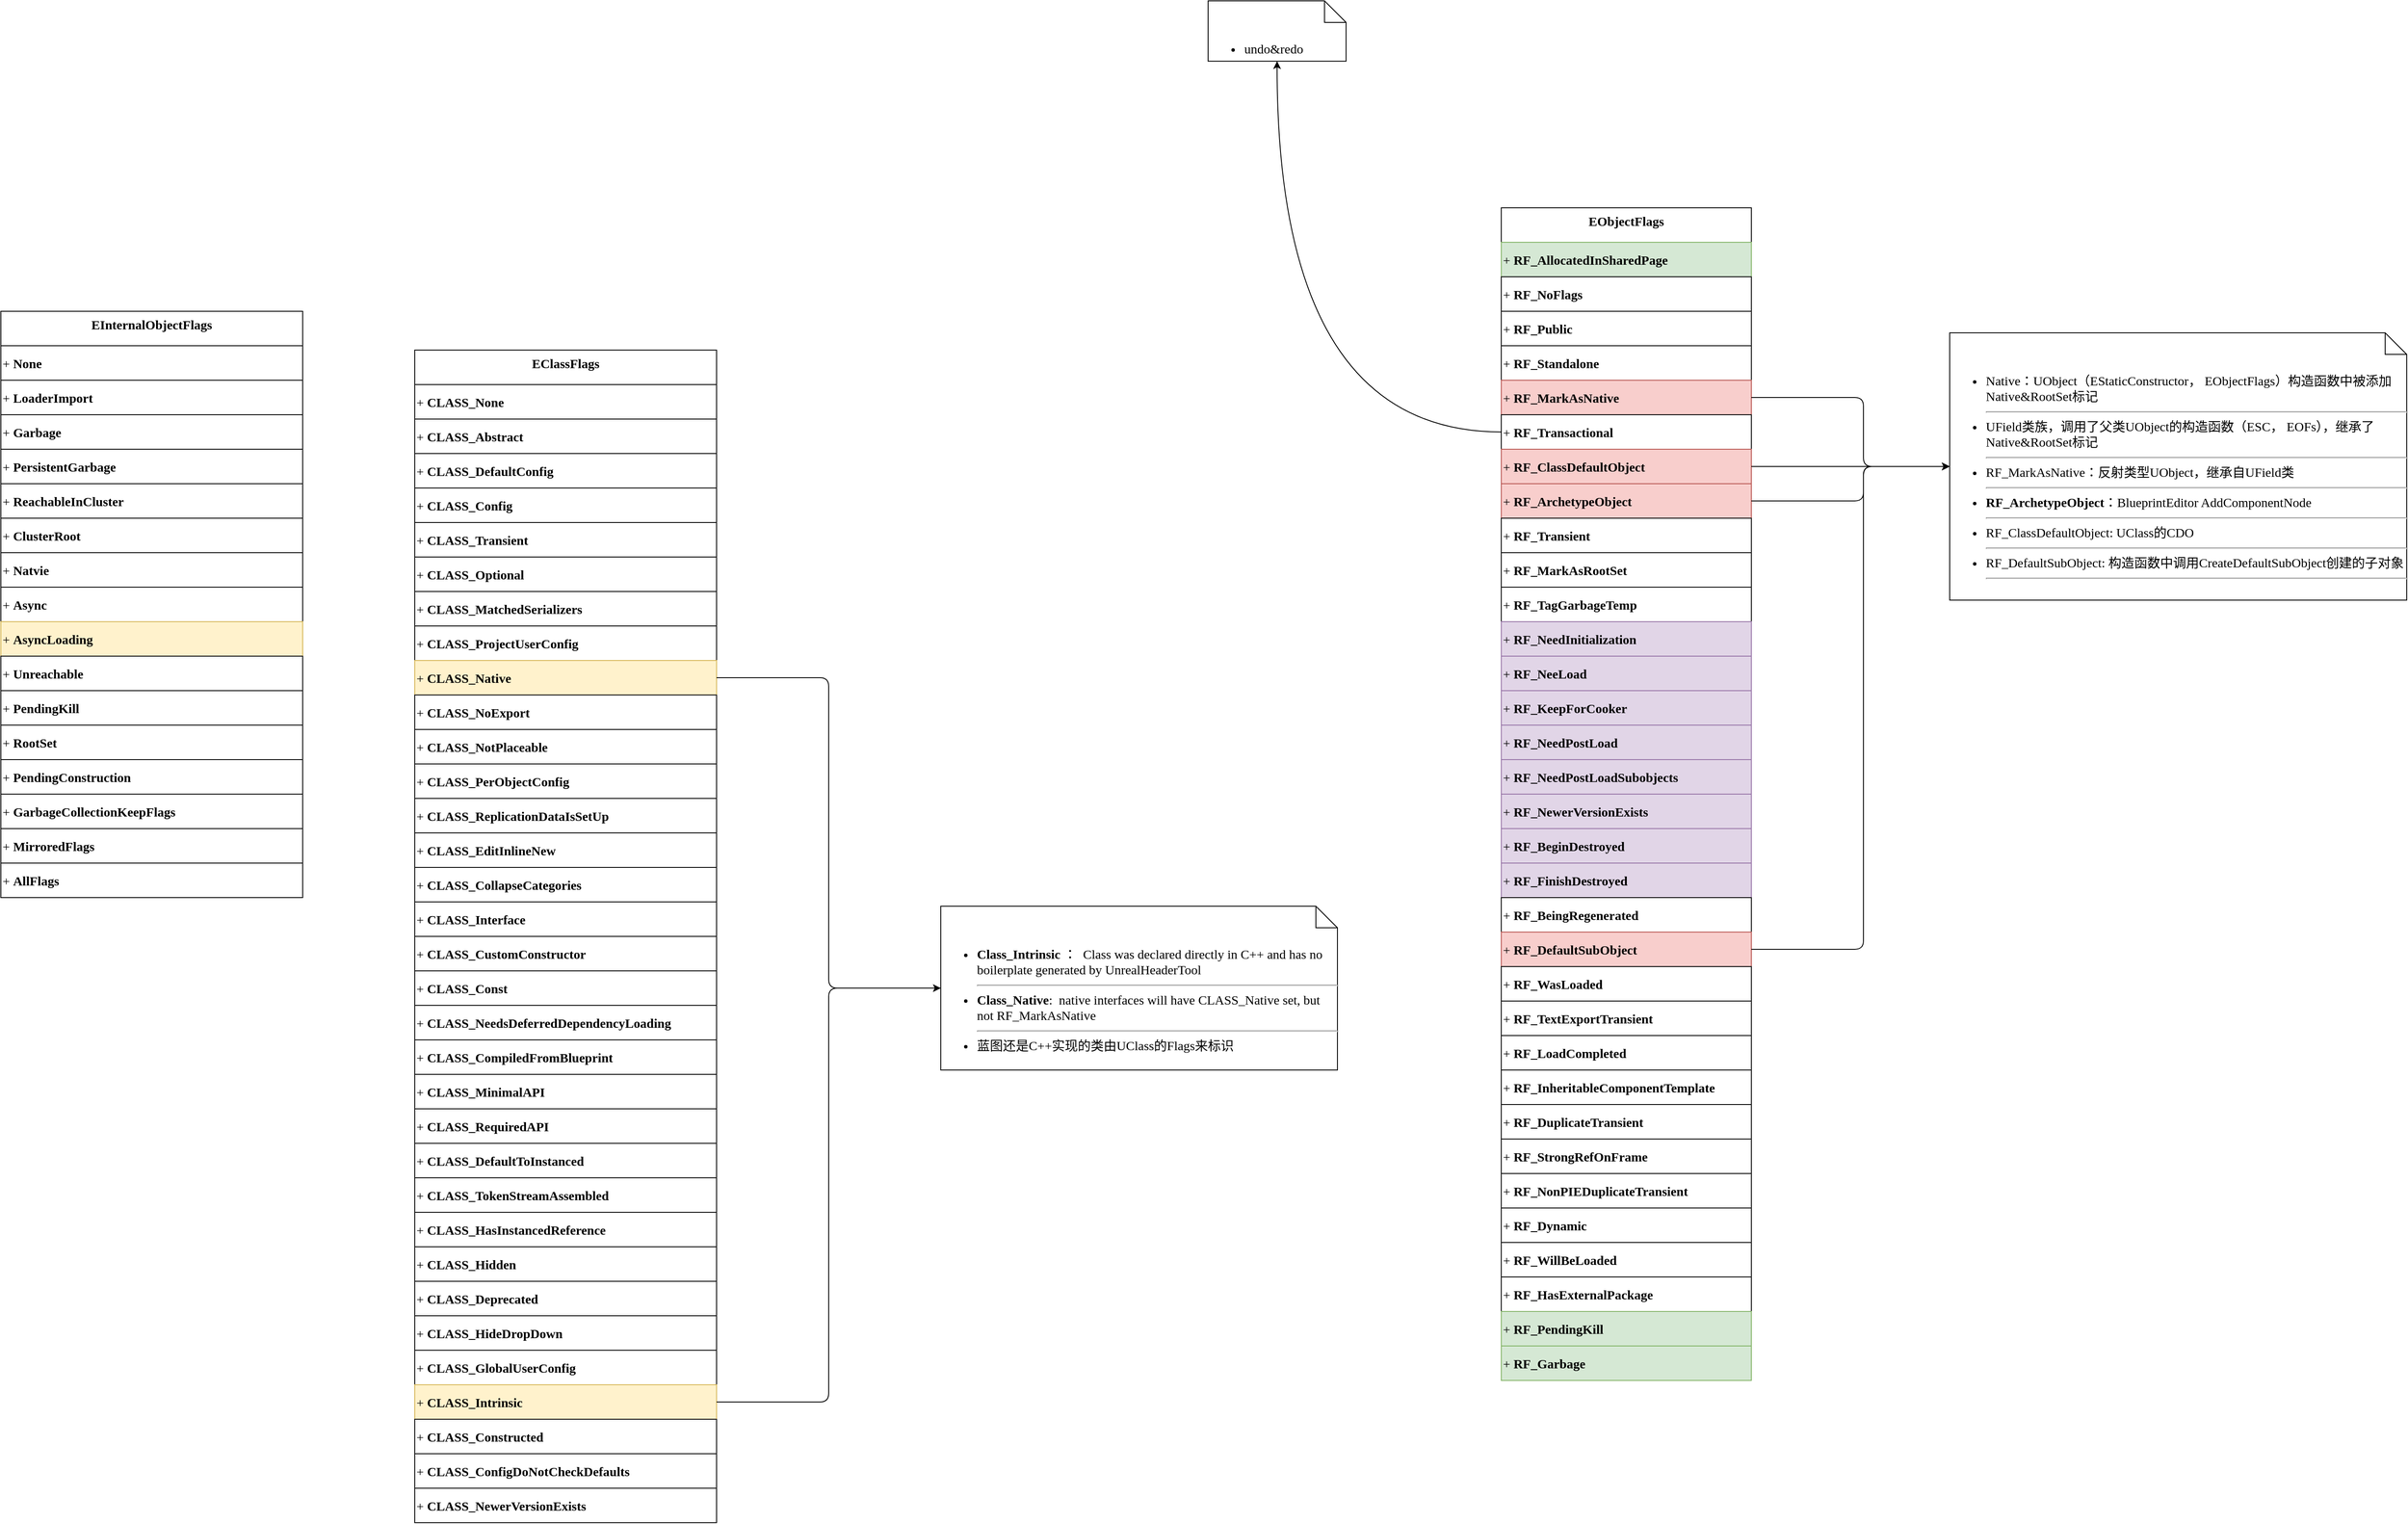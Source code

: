 <mxfile version="15.4.0" type="device" pages="10"><diagram id="21g_YDqwlOIl_YumrEqi" name="对象Flags注解"><mxGraphModel dx="4394" dy="2095" grid="1" gridSize="10" guides="1" tooltips="1" connect="1" arrows="1" fold="1" page="1" pageScale="1" pageWidth="827" pageHeight="1169" math="0" shadow="0"><root><mxCell id="44xX7ie0ccftXUULweMp-0"/><mxCell id="44xX7ie0ccftXUULweMp-1" parent="44xX7ie0ccftXUULweMp-0"/><mxCell id="44xX7ie0ccftXUULweMp-2" value="" style="group" parent="44xX7ie0ccftXUULweMp-1" vertex="1" connectable="0"><mxGeometry x="-2160" y="-430" width="1070" height="1435" as="geometry"/></mxCell><object label="EClassFlags" tags="UObjectBase" id="44xX7ie0ccftXUULweMp-3"><mxCell style="swimlane;fontStyle=1;align=center;verticalAlign=top;childLayout=stackLayout;horizontal=1;startSize=40;horizontalStack=0;resizeParent=1;resizeParentMax=0;resizeLast=0;collapsible=1;marginBottom=0;fontFamily=Comic Sans MS;fontSize=15;" parent="44xX7ie0ccftXUULweMp-2" vertex="1"><mxGeometry y="75" width="350" height="1360" as="geometry"><mxRectangle y="75" width="200" height="40" as="alternateBounds"/></mxGeometry></mxCell></object><UserObject label="+ &lt;b&gt;CLASS_None&lt;/b&gt;" tags="Other UObjectBase" id="44xX7ie0ccftXUULweMp-4"><mxCell style="rounded=0;whiteSpace=wrap;html=1;fontFamily=Comic Sans MS;fontSize=15;align=left;" parent="44xX7ie0ccftXUULweMp-3" vertex="1"><mxGeometry y="40" width="350" height="40" as="geometry"/></mxCell></UserObject><UserObject label="+ &lt;b&gt;CLASS_Abstract&lt;/b&gt;" tags="Other UObjectBase" id="44xX7ie0ccftXUULweMp-5"><mxCell style="rounded=0;whiteSpace=wrap;html=1;fontFamily=Comic Sans MS;fontSize=15;align=left;" parent="44xX7ie0ccftXUULweMp-3" vertex="1"><mxGeometry y="80" width="350" height="40" as="geometry"/></mxCell></UserObject><UserObject label="+ &lt;b&gt;CLASS_DefaultConfig&lt;/b&gt;" tags="Other UObjectBase" id="44xX7ie0ccftXUULweMp-6"><mxCell style="rounded=0;whiteSpace=wrap;html=1;fontFamily=Comic Sans MS;fontSize=15;align=left;" parent="44xX7ie0ccftXUULweMp-3" vertex="1"><mxGeometry y="120" width="350" height="40" as="geometry"/></mxCell></UserObject><UserObject label="+ &lt;b&gt;CLASS_Config&lt;/b&gt;" tags="Other UObjectBase" id="44xX7ie0ccftXUULweMp-7"><mxCell style="rounded=0;whiteSpace=wrap;html=1;fontFamily=Comic Sans MS;fontSize=15;align=left;" parent="44xX7ie0ccftXUULweMp-3" vertex="1"><mxGeometry y="160" width="350" height="40" as="geometry"/></mxCell></UserObject><UserObject label="+ &lt;b&gt;CLASS_Transient&lt;/b&gt;" tags="Other UObjectBase" id="44xX7ie0ccftXUULweMp-8"><mxCell style="rounded=0;whiteSpace=wrap;html=1;fontFamily=Comic Sans MS;fontSize=15;align=left;" parent="44xX7ie0ccftXUULweMp-3" vertex="1"><mxGeometry y="200" width="350" height="40" as="geometry"/></mxCell></UserObject><UserObject label="+ &lt;b&gt;CLASS_Optional&lt;/b&gt;" tags="Other UObjectBase" id="44xX7ie0ccftXUULweMp-9"><mxCell style="rounded=0;whiteSpace=wrap;html=1;fontFamily=Comic Sans MS;fontSize=15;align=left;" parent="44xX7ie0ccftXUULweMp-3" vertex="1"><mxGeometry y="240" width="350" height="40" as="geometry"/></mxCell></UserObject><UserObject label="+ &lt;b&gt;CLASS_MatchedSerializers&lt;/b&gt;" tags="Other UObjectBase" id="44xX7ie0ccftXUULweMp-10"><mxCell style="rounded=0;whiteSpace=wrap;html=1;fontFamily=Comic Sans MS;fontSize=15;align=left;" parent="44xX7ie0ccftXUULweMp-3" vertex="1"><mxGeometry y="280" width="350" height="40" as="geometry"/></mxCell></UserObject><UserObject label="+ &lt;b&gt;CLASS_ProjectUserConfig&lt;/b&gt;" tags="Other UObjectBase" id="44xX7ie0ccftXUULweMp-11"><mxCell style="rounded=0;whiteSpace=wrap;html=1;fontFamily=Comic Sans MS;fontSize=15;align=left;" parent="44xX7ie0ccftXUULweMp-3" vertex="1"><mxGeometry y="320" width="350" height="40" as="geometry"/></mxCell></UserObject><UserObject label="+ &lt;b&gt;CLASS_Native&lt;/b&gt;" tags="Other UObjectBase" id="44xX7ie0ccftXUULweMp-12"><mxCell style="rounded=0;whiteSpace=wrap;html=1;fontFamily=Comic Sans MS;fontSize=15;align=left;fillColor=#fff2cc;strokeColor=#d6b656;" parent="44xX7ie0ccftXUULweMp-3" vertex="1"><mxGeometry y="360" width="350" height="40" as="geometry"/></mxCell></UserObject><UserObject label="+ &lt;b&gt;CLASS_NoExport&lt;/b&gt;" tags="Other UObjectBase" id="44xX7ie0ccftXUULweMp-13"><mxCell style="rounded=0;whiteSpace=wrap;html=1;fontFamily=Comic Sans MS;fontSize=15;align=left;" parent="44xX7ie0ccftXUULweMp-3" vertex="1"><mxGeometry y="400" width="350" height="40" as="geometry"/></mxCell></UserObject><UserObject label="+ &lt;b&gt;CLASS_NotPlaceable&lt;/b&gt;" tags="Other UObjectBase" id="44xX7ie0ccftXUULweMp-14"><mxCell style="rounded=0;whiteSpace=wrap;html=1;fontFamily=Comic Sans MS;fontSize=15;align=left;" parent="44xX7ie0ccftXUULweMp-3" vertex="1"><mxGeometry y="440" width="350" height="40" as="geometry"/></mxCell></UserObject><UserObject label="+ &lt;b&gt;CLASS_PerObjectConfig&lt;/b&gt;" tags="Other UObjectBase" id="44xX7ie0ccftXUULweMp-15"><mxCell style="rounded=0;whiteSpace=wrap;html=1;fontFamily=Comic Sans MS;fontSize=15;align=left;" parent="44xX7ie0ccftXUULweMp-3" vertex="1"><mxGeometry y="480" width="350" height="40" as="geometry"/></mxCell></UserObject><UserObject label="+ &lt;b&gt;CLASS_ReplicationDataIsSetUp&lt;/b&gt;" tags="Other UObjectBase" id="44xX7ie0ccftXUULweMp-16"><mxCell style="rounded=0;whiteSpace=wrap;html=1;fontFamily=Comic Sans MS;fontSize=15;align=left;" parent="44xX7ie0ccftXUULweMp-3" vertex="1"><mxGeometry y="520" width="350" height="40" as="geometry"/></mxCell></UserObject><UserObject label="+ &lt;b&gt;CLASS_EditInlineNew&lt;/b&gt;" tags="Other UObjectBase" id="44xX7ie0ccftXUULweMp-17"><mxCell style="rounded=0;whiteSpace=wrap;html=1;fontFamily=Comic Sans MS;fontSize=15;align=left;" parent="44xX7ie0ccftXUULweMp-3" vertex="1"><mxGeometry y="560" width="350" height="40" as="geometry"/></mxCell></UserObject><UserObject label="+ &lt;b&gt;CLASS_CollapseCategories&lt;/b&gt;" tags="Other UObjectBase" id="44xX7ie0ccftXUULweMp-18"><mxCell style="rounded=0;whiteSpace=wrap;html=1;fontFamily=Comic Sans MS;fontSize=15;align=left;" parent="44xX7ie0ccftXUULweMp-3" vertex="1"><mxGeometry y="600" width="350" height="40" as="geometry"/></mxCell></UserObject><UserObject label="+ &lt;b&gt;CLASS_Interface&lt;/b&gt;" tags="Other UObjectBase" id="44xX7ie0ccftXUULweMp-19"><mxCell style="rounded=0;whiteSpace=wrap;html=1;fontFamily=Comic Sans MS;fontSize=15;align=left;" parent="44xX7ie0ccftXUULweMp-3" vertex="1"><mxGeometry y="640" width="350" height="40" as="geometry"/></mxCell></UserObject><UserObject label="+ &lt;b&gt;CLASS_CustomConstructor&lt;/b&gt;" tags="Other UObjectBase" id="44xX7ie0ccftXUULweMp-20"><mxCell style="rounded=0;whiteSpace=wrap;html=1;fontFamily=Comic Sans MS;fontSize=15;align=left;" parent="44xX7ie0ccftXUULweMp-3" vertex="1"><mxGeometry y="680" width="350" height="40" as="geometry"/></mxCell></UserObject><UserObject label="+ &lt;b&gt;CLASS_Const&lt;/b&gt;" tags="Other UObjectBase" id="44xX7ie0ccftXUULweMp-21"><mxCell style="rounded=0;whiteSpace=wrap;html=1;fontFamily=Comic Sans MS;fontSize=15;align=left;" parent="44xX7ie0ccftXUULweMp-3" vertex="1"><mxGeometry y="720" width="350" height="40" as="geometry"/></mxCell></UserObject><UserObject label="+ &lt;b&gt;CLASS_NeedsDeferredDependencyLoading&lt;/b&gt;" tags="Other UObjectBase" id="44xX7ie0ccftXUULweMp-22"><mxCell style="rounded=0;whiteSpace=wrap;html=1;fontFamily=Comic Sans MS;fontSize=15;align=left;" parent="44xX7ie0ccftXUULweMp-3" vertex="1"><mxGeometry y="760" width="350" height="40" as="geometry"/></mxCell></UserObject><UserObject label="+ &lt;b&gt;CLASS_CompiledFromBlueprint&lt;/b&gt;" tags="Other UObjectBase" id="44xX7ie0ccftXUULweMp-23"><mxCell style="rounded=0;whiteSpace=wrap;html=1;fontFamily=Comic Sans MS;fontSize=15;align=left;" parent="44xX7ie0ccftXUULweMp-3" vertex="1"><mxGeometry y="800" width="350" height="40" as="geometry"/></mxCell></UserObject><UserObject label="+ &lt;b&gt;CLASS_MinimalAPI&lt;/b&gt;" tags="Other UObjectBase" id="44xX7ie0ccftXUULweMp-24"><mxCell style="rounded=0;whiteSpace=wrap;html=1;fontFamily=Comic Sans MS;fontSize=15;align=left;" parent="44xX7ie0ccftXUULweMp-3" vertex="1"><mxGeometry y="840" width="350" height="40" as="geometry"/></mxCell></UserObject><UserObject label="+ &lt;b&gt;CLASS_RequiredAPI&lt;/b&gt;" tags="Other UObjectBase" id="44xX7ie0ccftXUULweMp-25"><mxCell style="rounded=0;whiteSpace=wrap;html=1;fontFamily=Comic Sans MS;fontSize=15;align=left;" parent="44xX7ie0ccftXUULweMp-3" vertex="1"><mxGeometry y="880" width="350" height="40" as="geometry"/></mxCell></UserObject><UserObject label="+ &lt;b&gt;CLASS_DefaultToInstanced&lt;/b&gt;" tags="Other UObjectBase" id="44xX7ie0ccftXUULweMp-26"><mxCell style="rounded=0;whiteSpace=wrap;html=1;fontFamily=Comic Sans MS;fontSize=15;align=left;" parent="44xX7ie0ccftXUULweMp-3" vertex="1"><mxGeometry y="920" width="350" height="40" as="geometry"/></mxCell></UserObject><UserObject label="+ &lt;b&gt;CLASS_TokenStreamAssembled&lt;/b&gt;" tags="Other UObjectBase" id="44xX7ie0ccftXUULweMp-27"><mxCell style="rounded=0;whiteSpace=wrap;html=1;fontFamily=Comic Sans MS;fontSize=15;align=left;" parent="44xX7ie0ccftXUULweMp-3" vertex="1"><mxGeometry y="960" width="350" height="40" as="geometry"/></mxCell></UserObject><UserObject label="+ &lt;b&gt;CLASS_HasInstancedReference&lt;/b&gt;" tags="Other UObjectBase" id="44xX7ie0ccftXUULweMp-28"><mxCell style="rounded=0;whiteSpace=wrap;html=1;fontFamily=Comic Sans MS;fontSize=15;align=left;" parent="44xX7ie0ccftXUULweMp-3" vertex="1"><mxGeometry y="1000" width="350" height="40" as="geometry"/></mxCell></UserObject><UserObject label="+ &lt;b&gt;CLASS_Hidden&lt;/b&gt;" tags="Other UObjectBase" id="44xX7ie0ccftXUULweMp-29"><mxCell style="rounded=0;whiteSpace=wrap;html=1;fontFamily=Comic Sans MS;fontSize=15;align=left;" parent="44xX7ie0ccftXUULweMp-3" vertex="1"><mxGeometry y="1040" width="350" height="40" as="geometry"/></mxCell></UserObject><UserObject label="+ &lt;b&gt;CLASS_Deprecated&lt;/b&gt;" tags="Other UObjectBase" id="44xX7ie0ccftXUULweMp-30"><mxCell style="rounded=0;whiteSpace=wrap;html=1;fontFamily=Comic Sans MS;fontSize=15;align=left;" parent="44xX7ie0ccftXUULweMp-3" vertex="1"><mxGeometry y="1080" width="350" height="40" as="geometry"/></mxCell></UserObject><UserObject label="+ &lt;b&gt;CLASS_HideDropDown&lt;/b&gt;" tags="Other UObjectBase" id="44xX7ie0ccftXUULweMp-31"><mxCell style="rounded=0;whiteSpace=wrap;html=1;fontFamily=Comic Sans MS;fontSize=15;align=left;" parent="44xX7ie0ccftXUULweMp-3" vertex="1"><mxGeometry y="1120" width="350" height="40" as="geometry"/></mxCell></UserObject><UserObject label="+ &lt;b&gt;CLASS_GlobalUserConfig&lt;/b&gt;" tags="Other UObjectBase" id="44xX7ie0ccftXUULweMp-32"><mxCell style="rounded=0;whiteSpace=wrap;html=1;fontFamily=Comic Sans MS;fontSize=15;align=left;" parent="44xX7ie0ccftXUULweMp-3" vertex="1"><mxGeometry y="1160" width="350" height="40" as="geometry"/></mxCell></UserObject><UserObject label="+ &lt;b&gt;CLASS_Intrinsic&lt;/b&gt;" tags="Other UObjectBase" id="44xX7ie0ccftXUULweMp-33"><mxCell style="rounded=0;whiteSpace=wrap;html=1;fontFamily=Comic Sans MS;fontSize=15;align=left;fillColor=#fff2cc;strokeColor=#d6b656;" parent="44xX7ie0ccftXUULweMp-3" vertex="1"><mxGeometry y="1200" width="350" height="40" as="geometry"/></mxCell></UserObject><UserObject label="+ &lt;b&gt;CLASS_Constructed&lt;/b&gt;" tags="Other UObjectBase" id="44xX7ie0ccftXUULweMp-34"><mxCell style="rounded=0;whiteSpace=wrap;html=1;fontFamily=Comic Sans MS;fontSize=15;align=left;" parent="44xX7ie0ccftXUULweMp-3" vertex="1"><mxGeometry y="1240" width="350" height="40" as="geometry"/></mxCell></UserObject><UserObject label="+ &lt;b&gt;CLASS_ConfigDoNotCheckDefaults&lt;/b&gt;" tags="Other UObjectBase" id="44xX7ie0ccftXUULweMp-35"><mxCell style="rounded=0;whiteSpace=wrap;html=1;fontFamily=Comic Sans MS;fontSize=15;align=left;" parent="44xX7ie0ccftXUULweMp-3" vertex="1"><mxGeometry y="1280" width="350" height="40" as="geometry"/></mxCell></UserObject><UserObject label="+ &lt;b&gt;CLASS_NewerVersionExists&lt;/b&gt;" tags="Other UObjectBase" id="44xX7ie0ccftXUULweMp-36"><mxCell style="rounded=0;whiteSpace=wrap;html=1;fontFamily=Comic Sans MS;fontSize=15;align=left;" parent="44xX7ie0ccftXUULweMp-3" vertex="1"><mxGeometry y="1320" width="350" height="40" as="geometry"/></mxCell></UserObject><mxCell id="44xX7ie0ccftXUULweMp-37" value="&lt;ul&gt;&lt;li&gt;&lt;b&gt;Class_Intrinsic &lt;/b&gt;：&amp;nbsp;&amp;nbsp;Class was declared directly in C++ and has no boilerplate generated by UnrealHeaderTool&lt;hr&gt;&lt;/li&gt;&lt;li&gt;&lt;b&gt;Class_Native&lt;/b&gt;:&amp;nbsp;&amp;nbsp;native interfaces will have CLASS_Native set, but not RF_MarkAsNative&lt;hr&gt;&lt;/li&gt;&lt;li&gt;蓝图还是C++实现的类由UClass的Flags来标识&lt;/li&gt;&lt;/ul&gt;" style="shape=note2;boundedLbl=1;whiteSpace=wrap;html=1;size=25;verticalAlign=top;align=left;fontFamily=Comic Sans MS;fontSize=15;" parent="44xX7ie0ccftXUULweMp-2" vertex="1"><mxGeometry x="610" y="720" width="460" height="190" as="geometry"/></mxCell><mxCell id="44xX7ie0ccftXUULweMp-38" style="edgeStyle=orthogonalEdgeStyle;rounded=1;orthogonalLoop=1;jettySize=auto;html=1;fontFamily=Comic Sans MS;fontSize=15;" parent="44xX7ie0ccftXUULweMp-2" source="44xX7ie0ccftXUULweMp-12" target="44xX7ie0ccftXUULweMp-37" edge="1"><mxGeometry relative="1" as="geometry"><Array as="points"><mxPoint x="480" y="455"/><mxPoint x="480" y="815"/></Array></mxGeometry></mxCell><mxCell id="44xX7ie0ccftXUULweMp-39" style="edgeStyle=orthogonalEdgeStyle;rounded=1;orthogonalLoop=1;jettySize=auto;html=1;entryX=0;entryY=0.5;entryDx=0;entryDy=0;entryPerimeter=0;fontFamily=Comic Sans MS;fontSize=15;startArrow=none;startFill=0;endArrow=openThin;endFill=0;startSize=16;endSize=6;" parent="44xX7ie0ccftXUULweMp-2" source="44xX7ie0ccftXUULweMp-33" target="44xX7ie0ccftXUULweMp-37" edge="1"><mxGeometry relative="1" as="geometry"/></mxCell><object label="EObjectFlags" tags="UObjectBase" id="44xX7ie0ccftXUULweMp-40"><mxCell style="swimlane;fontStyle=1;align=center;verticalAlign=top;childLayout=stackLayout;horizontal=1;startSize=40;horizontalStack=0;resizeParent=1;resizeParentMax=0;resizeLast=0;collapsible=1;marginBottom=0;fontFamily=Comic Sans MS;fontSize=15;" parent="44xX7ie0ccftXUULweMp-1" vertex="1"><mxGeometry x="-900" y="-520" width="290" height="1360" as="geometry"><mxRectangle x="310" width="200" height="40" as="alternateBounds"/></mxGeometry></mxCell></object><UserObject label="+ &lt;b&gt;RF_AllocatedInSharedPage&lt;/b&gt;" tags="Other UObjectBase" id="44xX7ie0ccftXUULweMp-41"><mxCell style="rounded=0;whiteSpace=wrap;html=1;fontFamily=Comic Sans MS;fontSize=15;align=left;fillColor=#d5e8d4;strokeColor=#82b366;" parent="44xX7ie0ccftXUULweMp-40" vertex="1"><mxGeometry y="40" width="290" height="40" as="geometry"/></mxCell></UserObject><mxCell id="44xX7ie0ccftXUULweMp-42" value="" style="group" parent="44xX7ie0ccftXUULweMp-40" vertex="1" connectable="0"><mxGeometry y="80" width="290" height="1280" as="geometry"/></mxCell><UserObject label="+ &lt;b&gt;RF_NoFlags&lt;/b&gt;" tags="Other UObjectBase" id="44xX7ie0ccftXUULweMp-43"><mxCell style="rounded=0;whiteSpace=wrap;html=1;fontFamily=Comic Sans MS;fontSize=15;align=left;" parent="44xX7ie0ccftXUULweMp-42" vertex="1"><mxGeometry width="290" height="40" as="geometry"/></mxCell></UserObject><UserObject label="+ &lt;b&gt;RF_Public&lt;/b&gt;" tags="Other UObjectBase" id="44xX7ie0ccftXUULweMp-44"><mxCell style="rounded=0;whiteSpace=wrap;html=1;fontFamily=Comic Sans MS;fontSize=15;align=left;" parent="44xX7ie0ccftXUULweMp-42" vertex="1"><mxGeometry y="40" width="290" height="40" as="geometry"/></mxCell></UserObject><UserObject label="+ &lt;b&gt;RF_Standalone&lt;/b&gt;" tags="Other UObjectBase" id="44xX7ie0ccftXUULweMp-45"><mxCell style="rounded=0;whiteSpace=wrap;html=1;fontFamily=Comic Sans MS;fontSize=15;align=left;" parent="44xX7ie0ccftXUULweMp-42" vertex="1"><mxGeometry y="80" width="290" height="40" as="geometry"/></mxCell></UserObject><UserObject label="+ &lt;b&gt;RF_MarkAsNative&lt;/b&gt;" tags="Other UObjectBase" id="44xX7ie0ccftXUULweMp-46"><mxCell style="rounded=0;whiteSpace=wrap;html=1;fontFamily=Comic Sans MS;fontSize=15;align=left;fillColor=#f8cecc;strokeColor=#b85450;" parent="44xX7ie0ccftXUULweMp-42" vertex="1"><mxGeometry y="120" width="290" height="40" as="geometry"/></mxCell></UserObject><UserObject label="+ &lt;b&gt;RF_Transactional&lt;/b&gt;" tags="Other UObjectBase" id="44xX7ie0ccftXUULweMp-47"><mxCell style="rounded=0;whiteSpace=wrap;html=1;fontFamily=Comic Sans MS;fontSize=15;align=left;" parent="44xX7ie0ccftXUULweMp-42" vertex="1"><mxGeometry y="160" width="290" height="40" as="geometry"/></mxCell></UserObject><UserObject label="+ &lt;b&gt;RF_ClassDefaultObject&lt;/b&gt;" tags="Other UObjectBase" id="44xX7ie0ccftXUULweMp-48"><mxCell style="rounded=0;whiteSpace=wrap;html=1;fontFamily=Comic Sans MS;fontSize=15;align=left;fillColor=#f8cecc;strokeColor=#b85450;" parent="44xX7ie0ccftXUULweMp-42" vertex="1"><mxGeometry y="200" width="290" height="40" as="geometry"/></mxCell></UserObject><UserObject label="+ &lt;b&gt;RF_ArchetypeObject&lt;/b&gt;" tags="Other UObjectBase" id="44xX7ie0ccftXUULweMp-49"><mxCell style="rounded=0;whiteSpace=wrap;html=1;fontFamily=Comic Sans MS;fontSize=15;align=left;fillColor=#f8cecc;strokeColor=#b85450;" parent="44xX7ie0ccftXUULweMp-42" vertex="1"><mxGeometry y="240" width="290" height="40" as="geometry"/></mxCell></UserObject><UserObject label="+ &lt;b&gt;RF_Transient&lt;/b&gt;" tags="Other UObjectBase" id="44xX7ie0ccftXUULweMp-50"><mxCell style="rounded=0;whiteSpace=wrap;html=1;fontFamily=Comic Sans MS;fontSize=15;align=left;" parent="44xX7ie0ccftXUULweMp-42" vertex="1"><mxGeometry y="280" width="290" height="40" as="geometry"/></mxCell></UserObject><UserObject label="+ &lt;b&gt;RF_MarkAsRootSet&lt;/b&gt;" tags="Other UObjectBase" id="44xX7ie0ccftXUULweMp-51"><mxCell style="rounded=0;whiteSpace=wrap;html=1;fontFamily=Comic Sans MS;fontSize=15;align=left;" parent="44xX7ie0ccftXUULweMp-42" vertex="1"><mxGeometry y="320" width="290" height="40" as="geometry"/></mxCell></UserObject><UserObject label="+ &lt;b&gt;RF_TagGarbageTemp&lt;/b&gt;" tags="Other UObjectBase" id="44xX7ie0ccftXUULweMp-52"><mxCell style="rounded=0;whiteSpace=wrap;html=1;fontFamily=Comic Sans MS;fontSize=15;align=left;" parent="44xX7ie0ccftXUULweMp-42" vertex="1"><mxGeometry y="360" width="290" height="40" as="geometry"/></mxCell></UserObject><UserObject label="+ &lt;b&gt;RF_NeedInitialization&lt;/b&gt;" tags="Other UObjectBase" id="44xX7ie0ccftXUULweMp-53"><mxCell style="rounded=0;whiteSpace=wrap;html=1;fontFamily=Comic Sans MS;fontSize=15;align=left;fillColor=#e1d5e7;strokeColor=#9673a6;" parent="44xX7ie0ccftXUULweMp-42" vertex="1"><mxGeometry y="400" width="290" height="40" as="geometry"/></mxCell></UserObject><UserObject label="+ &lt;b&gt;RF_NeeLoad&lt;/b&gt;" tags="Other UObjectBase" id="44xX7ie0ccftXUULweMp-54"><mxCell style="rounded=0;whiteSpace=wrap;html=1;fontFamily=Comic Sans MS;fontSize=15;align=left;fillColor=#e1d5e7;strokeColor=#9673a6;" parent="44xX7ie0ccftXUULweMp-42" vertex="1"><mxGeometry y="440" width="290" height="40" as="geometry"/></mxCell></UserObject><UserObject label="+ &lt;b&gt;RF_KeepForCooker&lt;/b&gt;" tags="Other UObjectBase" id="44xX7ie0ccftXUULweMp-55"><mxCell style="rounded=0;whiteSpace=wrap;html=1;fontFamily=Comic Sans MS;fontSize=15;align=left;fillColor=#e1d5e7;strokeColor=#9673a6;" parent="44xX7ie0ccftXUULweMp-42" vertex="1"><mxGeometry y="480" width="290" height="40" as="geometry"/></mxCell></UserObject><UserObject label="+ &lt;b&gt;RF_NeedPostLoad&lt;/b&gt;" tags="Other UObjectBase" id="44xX7ie0ccftXUULweMp-56"><mxCell style="rounded=0;whiteSpace=wrap;html=1;fontFamily=Comic Sans MS;fontSize=15;align=left;fillColor=#e1d5e7;strokeColor=#9673a6;" parent="44xX7ie0ccftXUULweMp-42" vertex="1"><mxGeometry y="520" width="290" height="40" as="geometry"/></mxCell></UserObject><UserObject label="+ &lt;b&gt;RF_NeedPostLoadSubobjects&lt;/b&gt;" tags="Other UObjectBase" id="44xX7ie0ccftXUULweMp-57"><mxCell style="rounded=0;whiteSpace=wrap;html=1;fontFamily=Comic Sans MS;fontSize=15;align=left;fillColor=#e1d5e7;strokeColor=#9673a6;" parent="44xX7ie0ccftXUULweMp-42" vertex="1"><mxGeometry y="560" width="290" height="40" as="geometry"/></mxCell></UserObject><UserObject label="+ &lt;b&gt;RF_NewerVersionExists&lt;/b&gt;" tags="Other UObjectBase" id="44xX7ie0ccftXUULweMp-58"><mxCell style="rounded=0;whiteSpace=wrap;html=1;fontFamily=Comic Sans MS;fontSize=15;align=left;fillColor=#e1d5e7;strokeColor=#9673a6;" parent="44xX7ie0ccftXUULweMp-42" vertex="1"><mxGeometry y="600" width="290" height="40" as="geometry"/></mxCell></UserObject><UserObject label="+ &lt;b&gt;RF_BeginDestroyed&lt;/b&gt;" tags="Other UObjectBase" id="44xX7ie0ccftXUULweMp-59"><mxCell style="rounded=0;whiteSpace=wrap;html=1;fontFamily=Comic Sans MS;fontSize=15;align=left;fillColor=#e1d5e7;strokeColor=#9673a6;" parent="44xX7ie0ccftXUULweMp-42" vertex="1"><mxGeometry y="640" width="290" height="40" as="geometry"/></mxCell></UserObject><UserObject label="+ &lt;b&gt;RF_FinishDestroyed&lt;/b&gt;" tags="Other UObjectBase" id="44xX7ie0ccftXUULweMp-60"><mxCell style="rounded=0;whiteSpace=wrap;html=1;fontFamily=Comic Sans MS;fontSize=15;align=left;fillColor=#e1d5e7;strokeColor=#9673a6;" parent="44xX7ie0ccftXUULweMp-42" vertex="1"><mxGeometry y="680" width="290" height="40" as="geometry"/></mxCell></UserObject><UserObject label="+ &lt;b&gt;RF_BeingRegenerated&lt;/b&gt;" tags="Other UObjectBase" id="44xX7ie0ccftXUULweMp-61"><mxCell style="rounded=0;whiteSpace=wrap;html=1;fontFamily=Comic Sans MS;fontSize=15;align=left;" parent="44xX7ie0ccftXUULweMp-42" vertex="1"><mxGeometry y="720" width="290" height="40" as="geometry"/></mxCell></UserObject><UserObject label="+ &lt;b&gt;RF_DefaultSubObject&lt;/b&gt;" tags="Other UObjectBase" id="44xX7ie0ccftXUULweMp-62"><mxCell style="rounded=0;whiteSpace=wrap;html=1;fontFamily=Comic Sans MS;fontSize=15;align=left;fillColor=#f8cecc;strokeColor=#b85450;" parent="44xX7ie0ccftXUULweMp-42" vertex="1"><mxGeometry y="760" width="290" height="40" as="geometry"/></mxCell></UserObject><UserObject label="+ &lt;b&gt;RF_WasLoaded&lt;/b&gt;" tags="Other UObjectBase" id="44xX7ie0ccftXUULweMp-63"><mxCell style="rounded=0;whiteSpace=wrap;html=1;fontFamily=Comic Sans MS;fontSize=15;align=left;" parent="44xX7ie0ccftXUULweMp-42" vertex="1"><mxGeometry y="800" width="290" height="40" as="geometry"/></mxCell></UserObject><UserObject label="+ &lt;b&gt;RF_TextExportTransient&lt;/b&gt;" tags="Other UObjectBase" id="44xX7ie0ccftXUULweMp-64"><mxCell style="rounded=0;whiteSpace=wrap;html=1;fontFamily=Comic Sans MS;fontSize=15;align=left;" parent="44xX7ie0ccftXUULweMp-42" vertex="1"><mxGeometry y="840" width="290" height="40" as="geometry"/></mxCell></UserObject><UserObject label="+ &lt;b&gt;RF_LoadCompleted&lt;/b&gt;" tags="Other UObjectBase" id="44xX7ie0ccftXUULweMp-65"><mxCell style="rounded=0;whiteSpace=wrap;html=1;fontFamily=Comic Sans MS;fontSize=15;align=left;" parent="44xX7ie0ccftXUULweMp-42" vertex="1"><mxGeometry y="880" width="290" height="40" as="geometry"/></mxCell></UserObject><UserObject label="+ &lt;b&gt;RF_InheritableComponentTemplate&lt;/b&gt;" tags="Other UObjectBase" id="44xX7ie0ccftXUULweMp-66"><mxCell style="rounded=0;whiteSpace=wrap;html=1;fontFamily=Comic Sans MS;fontSize=15;align=left;" parent="44xX7ie0ccftXUULweMp-42" vertex="1"><mxGeometry y="920" width="290" height="40" as="geometry"/></mxCell></UserObject><UserObject label="+ &lt;b&gt;RF_DuplicateTransient&lt;/b&gt;" tags="Other UObjectBase" id="44xX7ie0ccftXUULweMp-67"><mxCell style="rounded=0;whiteSpace=wrap;html=1;fontFamily=Comic Sans MS;fontSize=15;align=left;" parent="44xX7ie0ccftXUULweMp-42" vertex="1"><mxGeometry y="960" width="290" height="40" as="geometry"/></mxCell></UserObject><UserObject label="+ &lt;b&gt;RF_StrongRefOnFrame&lt;/b&gt;" tags="Other UObjectBase" id="44xX7ie0ccftXUULweMp-68"><mxCell style="rounded=0;whiteSpace=wrap;html=1;fontFamily=Comic Sans MS;fontSize=15;align=left;" parent="44xX7ie0ccftXUULweMp-42" vertex="1"><mxGeometry y="1000" width="290" height="40" as="geometry"/></mxCell></UserObject><UserObject label="+ &lt;b&gt;RF_NonPIEDuplicateTransient&lt;/b&gt;" tags="Other UObjectBase" id="44xX7ie0ccftXUULweMp-69"><mxCell style="rounded=0;whiteSpace=wrap;html=1;fontFamily=Comic Sans MS;fontSize=15;align=left;" parent="44xX7ie0ccftXUULweMp-42" vertex="1"><mxGeometry y="1040" width="290" height="40" as="geometry"/></mxCell></UserObject><UserObject label="+ &lt;b&gt;RF_Dynamic&lt;/b&gt;" tags="Other UObjectBase" id="44xX7ie0ccftXUULweMp-70"><mxCell style="rounded=0;whiteSpace=wrap;html=1;fontFamily=Comic Sans MS;fontSize=15;align=left;" parent="44xX7ie0ccftXUULweMp-42" vertex="1"><mxGeometry y="1080" width="290" height="40" as="geometry"/></mxCell></UserObject><UserObject label="+ &lt;b&gt;RF_WillBeLoaded&lt;/b&gt;" tags="Other UObjectBase" id="44xX7ie0ccftXUULweMp-71"><mxCell style="rounded=0;whiteSpace=wrap;html=1;fontFamily=Comic Sans MS;fontSize=15;align=left;" parent="44xX7ie0ccftXUULweMp-42" vertex="1"><mxGeometry y="1120" width="290" height="40" as="geometry"/></mxCell></UserObject><UserObject label="+ &lt;b&gt;RF_HasExternalPackage&lt;/b&gt;" tags="Other UObjectBase" id="44xX7ie0ccftXUULweMp-72"><mxCell style="rounded=0;whiteSpace=wrap;html=1;fontFamily=Comic Sans MS;fontSize=15;align=left;" parent="44xX7ie0ccftXUULweMp-42" vertex="1"><mxGeometry y="1160" width="290" height="40" as="geometry"/></mxCell></UserObject><UserObject label="+ &lt;b&gt;RF_PendingKill&lt;/b&gt;" tags="Other UObjectBase" id="44xX7ie0ccftXUULweMp-73"><mxCell style="rounded=0;whiteSpace=wrap;html=1;fontFamily=Comic Sans MS;fontSize=15;align=left;fillColor=#d5e8d4;strokeColor=#82b366;" parent="44xX7ie0ccftXUULweMp-42" vertex="1"><mxGeometry y="1200" width="290" height="40" as="geometry"/></mxCell></UserObject><UserObject label="+ &lt;b&gt;RF_Garbage&lt;/b&gt;" tags="Other UObjectBase" id="44xX7ie0ccftXUULweMp-74"><mxCell style="rounded=0;whiteSpace=wrap;html=1;fontFamily=Comic Sans MS;fontSize=15;align=left;fillColor=#d5e8d4;strokeColor=#82b366;" parent="44xX7ie0ccftXUULweMp-42" vertex="1"><mxGeometry y="1240" width="290" height="40" as="geometry"/></mxCell></UserObject><mxCell id="44xX7ie0ccftXUULweMp-75" value="&lt;ul&gt;&lt;li&gt;Native：UObject（EStaticConstructor， EObjectFlags）构造函数中被添加Native&amp;amp;RootSet标记&lt;hr&gt;&lt;/li&gt;&lt;li&gt;UField类族，调用了父类UObject的构造函数（ESC， EOFs），继承了Native&amp;amp;RootSet标记&lt;hr&gt;&lt;/li&gt;&lt;li&gt;RF_MarkAsNative：反射类型UObject，继承自UField类&lt;hr&gt;&lt;/li&gt;&lt;li&gt;&lt;b&gt;RF_ArchetypeObject&lt;/b&gt;：BlueprintEditor AddComponentNode&lt;hr&gt;&lt;/li&gt;&lt;li&gt;RF_ClassDefaultObject: UClass的CDO&lt;hr&gt;&lt;/li&gt;&lt;li&gt;RF_DefaultSubObject: 构造函数中调用CreateDefaultSubObject创建的子对象&lt;br&gt;&lt;hr&gt;&lt;/li&gt;&lt;/ul&gt;" style="shape=note2;boundedLbl=1;whiteSpace=wrap;html=1;size=25;verticalAlign=top;align=left;fontFamily=Comic Sans MS;fontSize=15;" parent="44xX7ie0ccftXUULweMp-1" vertex="1"><mxGeometry x="-380" y="-375" width="530" height="310" as="geometry"/></mxCell><mxCell id="44xX7ie0ccftXUULweMp-76" style="edgeStyle=orthogonalEdgeStyle;rounded=1;orthogonalLoop=1;jettySize=auto;html=1;fontFamily=Comic Sans MS;fontSize=15;" parent="44xX7ie0ccftXUULweMp-1" source="44xX7ie0ccftXUULweMp-46" target="44xX7ie0ccftXUULweMp-75" edge="1"><mxGeometry x="-1210" y="-520" as="geometry"><Array as="points"><mxPoint x="-480" y="-300"/><mxPoint x="-480" y="-220"/></Array></mxGeometry></mxCell><mxCell id="44xX7ie0ccftXUULweMp-77" style="edgeStyle=orthogonalEdgeStyle;rounded=1;orthogonalLoop=1;jettySize=auto;html=1;fontFamily=Comic Sans MS;fontSize=15;" parent="44xX7ie0ccftXUULweMp-1" source="44xX7ie0ccftXUULweMp-48" target="44xX7ie0ccftXUULweMp-75" edge="1"><mxGeometry x="-1210" y="-520" as="geometry"/></mxCell><mxCell id="44xX7ie0ccftXUULweMp-78" style="edgeStyle=orthogonalEdgeStyle;rounded=1;orthogonalLoop=1;jettySize=auto;html=1;entryX=0;entryY=0.5;entryDx=0;entryDy=0;entryPerimeter=0;fontFamily=Comic Sans MS;fontSize=15;" parent="44xX7ie0ccftXUULweMp-1" source="44xX7ie0ccftXUULweMp-49" target="44xX7ie0ccftXUULweMp-75" edge="1"><mxGeometry x="-1210" y="-520" as="geometry"><Array as="points"><mxPoint x="-480" y="-180"/><mxPoint x="-480" y="-220"/></Array></mxGeometry></mxCell><mxCell id="44xX7ie0ccftXUULweMp-79" value="&lt;ul&gt;&lt;li&gt;undo&amp;amp;redo&lt;/li&gt;&lt;/ul&gt;" style="shape=note2;boundedLbl=1;whiteSpace=wrap;html=1;size=25;verticalAlign=top;align=left;fontFamily=Comic Sans MS;fontSize=15;" parent="44xX7ie0ccftXUULweMp-1" vertex="1"><mxGeometry x="-1240" y="-760" width="160" height="70" as="geometry"/></mxCell><mxCell id="44xX7ie0ccftXUULweMp-80" style="edgeStyle=orthogonalEdgeStyle;orthogonalLoop=1;jettySize=auto;html=1;fontFamily=Comic Sans MS;fontSize=15;curved=1;" parent="44xX7ie0ccftXUULweMp-1" source="44xX7ie0ccftXUULweMp-47" target="44xX7ie0ccftXUULweMp-79" edge="1"><mxGeometry x="-1210" y="-520" as="geometry"/></mxCell><mxCell id="44xX7ie0ccftXUULweMp-81" style="edgeStyle=orthogonalEdgeStyle;rounded=1;orthogonalLoop=1;jettySize=auto;html=1;entryX=0;entryY=0.5;entryDx=0;entryDy=0;entryPerimeter=0;fontFamily=Comic Sans MS;fontSize=15;startArrow=none;startFill=0;endArrow=openThin;endFill=0;startSize=16;endSize=6;" parent="44xX7ie0ccftXUULweMp-1" source="44xX7ie0ccftXUULweMp-62" target="44xX7ie0ccftXUULweMp-75" edge="1"><mxGeometry relative="1" as="geometry"><Array as="points"><mxPoint x="-480" y="340"/><mxPoint x="-480" y="-220"/></Array></mxGeometry></mxCell><object label="EInternalObjectFlags" tags="UObjectBase" id="44xX7ie0ccftXUULweMp-82"><mxCell style="swimlane;fontStyle=1;align=center;verticalAlign=top;childLayout=stackLayout;horizontal=1;startSize=40;horizontalStack=0;resizeParent=1;resizeParentMax=0;resizeLast=0;collapsible=1;marginBottom=0;fontFamily=Comic Sans MS;fontSize=15;" parent="44xX7ie0ccftXUULweMp-1" vertex="1"><mxGeometry x="-2640" y="-400" width="350" height="680" as="geometry"><mxRectangle y="75" width="200" height="40" as="alternateBounds"/></mxGeometry></mxCell></object><UserObject label="+ &lt;b&gt;None&lt;/b&gt;" tags="Other UObjectBase" id="44xX7ie0ccftXUULweMp-83"><mxCell style="rounded=0;whiteSpace=wrap;html=1;fontFamily=Comic Sans MS;fontSize=15;align=left;" parent="44xX7ie0ccftXUULweMp-82" vertex="1"><mxGeometry y="40" width="350" height="40" as="geometry"/></mxCell></UserObject><UserObject label="+ &lt;b&gt;LoaderImport&lt;/b&gt;" tags="Other UObjectBase" id="44xX7ie0ccftXUULweMp-84"><mxCell style="rounded=0;whiteSpace=wrap;html=1;fontFamily=Comic Sans MS;fontSize=15;align=left;" parent="44xX7ie0ccftXUULweMp-82" vertex="1"><mxGeometry y="80" width="350" height="40" as="geometry"/></mxCell></UserObject><UserObject label="+ &lt;b&gt;Garbage&lt;/b&gt;" tags="Other UObjectBase" id="44xX7ie0ccftXUULweMp-85"><mxCell style="rounded=0;whiteSpace=wrap;html=1;fontFamily=Comic Sans MS;fontSize=15;align=left;" parent="44xX7ie0ccftXUULweMp-82" vertex="1"><mxGeometry y="120" width="350" height="40" as="geometry"/></mxCell></UserObject><UserObject label="+ &lt;b&gt;PersistentGarbage&lt;/b&gt;" tags="Other UObjectBase" id="44xX7ie0ccftXUULweMp-86"><mxCell style="rounded=0;whiteSpace=wrap;html=1;fontFamily=Comic Sans MS;fontSize=15;align=left;" parent="44xX7ie0ccftXUULweMp-82" vertex="1"><mxGeometry y="160" width="350" height="40" as="geometry"/></mxCell></UserObject><UserObject label="+ &lt;b&gt;ReachableInCluster&lt;/b&gt;" tags="Other UObjectBase" id="44xX7ie0ccftXUULweMp-87"><mxCell style="rounded=0;whiteSpace=wrap;html=1;fontFamily=Comic Sans MS;fontSize=15;align=left;" parent="44xX7ie0ccftXUULweMp-82" vertex="1"><mxGeometry y="200" width="350" height="40" as="geometry"/></mxCell></UserObject><UserObject label="+ &lt;b&gt;ClusterRoot&lt;/b&gt;" tags="Other UObjectBase" id="44xX7ie0ccftXUULweMp-88"><mxCell style="rounded=0;whiteSpace=wrap;html=1;fontFamily=Comic Sans MS;fontSize=15;align=left;" parent="44xX7ie0ccftXUULweMp-82" vertex="1"><mxGeometry y="240" width="350" height="40" as="geometry"/></mxCell></UserObject><UserObject label="+ &lt;b&gt;Natvie&lt;/b&gt;" tags="Other UObjectBase" id="44xX7ie0ccftXUULweMp-89"><mxCell style="rounded=0;whiteSpace=wrap;html=1;fontFamily=Comic Sans MS;fontSize=15;align=left;" parent="44xX7ie0ccftXUULweMp-82" vertex="1"><mxGeometry y="280" width="350" height="40" as="geometry"/></mxCell></UserObject><UserObject label="+ &lt;b&gt;Async&lt;/b&gt;" tags="Other UObjectBase" id="44xX7ie0ccftXUULweMp-90"><mxCell style="rounded=0;whiteSpace=wrap;html=1;fontFamily=Comic Sans MS;fontSize=15;align=left;" parent="44xX7ie0ccftXUULweMp-82" vertex="1"><mxGeometry y="320" width="350" height="40" as="geometry"/></mxCell></UserObject><UserObject label="+ &lt;b&gt;AsyncLoading&lt;/b&gt;" tags="Other UObjectBase" id="44xX7ie0ccftXUULweMp-91"><mxCell style="rounded=0;whiteSpace=wrap;html=1;fontFamily=Comic Sans MS;fontSize=15;align=left;fillColor=#fff2cc;strokeColor=#d6b656;" parent="44xX7ie0ccftXUULweMp-82" vertex="1"><mxGeometry y="360" width="350" height="40" as="geometry"/></mxCell></UserObject><UserObject label="+ &lt;b&gt;Unreachable&lt;/b&gt;" tags="Other UObjectBase" id="44xX7ie0ccftXUULweMp-92"><mxCell style="rounded=0;whiteSpace=wrap;html=1;fontFamily=Comic Sans MS;fontSize=15;align=left;" parent="44xX7ie0ccftXUULweMp-82" vertex="1"><mxGeometry y="400" width="350" height="40" as="geometry"/></mxCell></UserObject><UserObject label="+ &lt;b&gt;PendingKill&lt;/b&gt;" tags="Other UObjectBase" id="44xX7ie0ccftXUULweMp-93"><mxCell style="rounded=0;whiteSpace=wrap;html=1;fontFamily=Comic Sans MS;fontSize=15;align=left;" parent="44xX7ie0ccftXUULweMp-82" vertex="1"><mxGeometry y="440" width="350" height="40" as="geometry"/></mxCell></UserObject><UserObject label="+ &lt;b&gt;RootSet&lt;/b&gt;" tags="Other UObjectBase" id="44xX7ie0ccftXUULweMp-94"><mxCell style="rounded=0;whiteSpace=wrap;html=1;fontFamily=Comic Sans MS;fontSize=15;align=left;" parent="44xX7ie0ccftXUULweMp-82" vertex="1"><mxGeometry y="480" width="350" height="40" as="geometry"/></mxCell></UserObject><UserObject label="+ &lt;b&gt;PendingConstruction&lt;/b&gt;" tags="Other UObjectBase" id="44xX7ie0ccftXUULweMp-95"><mxCell style="rounded=0;whiteSpace=wrap;html=1;fontFamily=Comic Sans MS;fontSize=15;align=left;" parent="44xX7ie0ccftXUULweMp-82" vertex="1"><mxGeometry y="520" width="350" height="40" as="geometry"/></mxCell></UserObject><UserObject label="+ &lt;b&gt;GarbageCollectionKeepFlags&lt;/b&gt;" tags="Other UObjectBase" id="44xX7ie0ccftXUULweMp-96"><mxCell style="rounded=0;whiteSpace=wrap;html=1;fontFamily=Comic Sans MS;fontSize=15;align=left;" parent="44xX7ie0ccftXUULweMp-82" vertex="1"><mxGeometry y="560" width="350" height="40" as="geometry"/></mxCell></UserObject><UserObject label="+ &lt;b&gt;MirroredFlags&lt;/b&gt;" tags="Other UObjectBase" id="44xX7ie0ccftXUULweMp-97"><mxCell style="rounded=0;whiteSpace=wrap;html=1;fontFamily=Comic Sans MS;fontSize=15;align=left;" parent="44xX7ie0ccftXUULweMp-82" vertex="1"><mxGeometry y="600" width="350" height="40" as="geometry"/></mxCell></UserObject><UserObject label="+ &lt;b&gt;AllFlags&lt;/b&gt;" tags="Other UObjectBase" id="44xX7ie0ccftXUULweMp-98"><mxCell style="rounded=0;whiteSpace=wrap;html=1;fontFamily=Comic Sans MS;fontSize=15;align=left;" parent="44xX7ie0ccftXUULweMp-82" vertex="1"><mxGeometry y="640" width="350" height="40" as="geometry"/></mxCell></UserObject></root></mxGraphModel></diagram><diagram id="PMJ9piFdAnw7eL8s8SQ3" name="反射类对象-类图谱"><mxGraphModel dx="1913" dy="926" grid="1" gridSize="10" guides="1" tooltips="1" connect="1" arrows="1" fold="1" page="1" pageScale="1" pageWidth="827" pageHeight="1169" math="0" shadow="0"><root><mxCell id="0"/><mxCell id="1" parent="0"/><mxCell id="q_LSR8Mv6rCX6lDLLI0h-1" style="edgeStyle=orthogonalEdgeStyle;rounded=1;orthogonalLoop=1;jettySize=auto;html=1;fontFamily=Comic Sans MS;fontSize=15;startArrow=block;startFill=0;endArrow=none;endFill=0;startSize=16;endSize=16;" parent="1" source="q_LSR8Mv6rCX6lDLLI0h-4" target="q_LSR8Mv6rCX6lDLLI0h-36" edge="1"><mxGeometry relative="1" as="geometry"><Array as="points"><mxPoint x="-220" y="720"/><mxPoint x="-530" y="720"/></Array></mxGeometry></mxCell><mxCell id="q_LSR8Mv6rCX6lDLLI0h-2" style="edgeStyle=orthogonalEdgeStyle;rounded=1;orthogonalLoop=1;jettySize=auto;html=1;fontFamily=Comic Sans MS;fontSize=15;startArrow=block;startFill=0;endArrow=none;endFill=0;startSize=16;endSize=16;" parent="1" source="q_LSR8Mv6rCX6lDLLI0h-4" target="q_LSR8Mv6rCX6lDLLI0h-12" edge="1"><mxGeometry relative="1" as="geometry"><Array as="points"><mxPoint x="-220" y="720"/><mxPoint x="-303" y="720"/></Array></mxGeometry></mxCell><mxCell id="q_LSR8Mv6rCX6lDLLI0h-3" style="edgeStyle=orthogonalEdgeStyle;rounded=1;orthogonalLoop=1;jettySize=auto;html=1;fontFamily=Comic Sans MS;fontSize=15;startArrow=block;startFill=0;endArrow=none;endFill=0;startSize=16;endSize=16;" parent="1" source="q_LSR8Mv6rCX6lDLLI0h-4" target="q_LSR8Mv6rCX6lDLLI0h-7" edge="1"><mxGeometry relative="1" as="geometry"><Array as="points"><mxPoint x="-220" y="720"/><mxPoint x="-50" y="720"/></Array></mxGeometry></mxCell><mxCell id="q_LSR8Mv6rCX6lDLLI0h-4" value="UStruct" style="swimlane;fontStyle=1;align=center;verticalAlign=top;childLayout=stackLayout;horizontal=1;startSize=40;horizontalStack=0;resizeParent=1;resizeParentMax=0;resizeLast=0;collapsible=1;marginBottom=0;fontFamily=Comic Sans MS;fontSize=15;" parent="1" vertex="1"><mxGeometry x="-300" y="560" width="200" height="80" as="geometry"><mxRectangle x="-300" y="560" width="160" height="40" as="alternateBounds"/></mxGeometry></mxCell><mxCell id="q_LSR8Mv6rCX6lDLLI0h-5" value="Base Class for all UObject types that contain fields." style="rounded=0;whiteSpace=wrap;html=1;fontFamily=Comic Sans MS;fontSize=15;align=left;" parent="q_LSR8Mv6rCX6lDLLI0h-4" vertex="1"><mxGeometry y="40" width="200" height="40" as="geometry"/></mxCell><mxCell id="q_LSR8Mv6rCX6lDLLI0h-6" value="" style="edgeStyle=orthogonalEdgeStyle;rounded=1;orthogonalLoop=1;jettySize=auto;html=1;fontFamily=Comic Sans MS;fontSize=15;startArrow=block;startFill=0;endArrow=none;endFill=0;startSize=16;endSize=6;" parent="1" source="q_LSR8Mv6rCX6lDLLI0h-7" target="q_LSR8Mv6rCX6lDLLI0h-40" edge="1"><mxGeometry relative="1" as="geometry"/></mxCell><UserObject label="UClass" link="data:action/json,{&quot;actions&quot;:[{},{&quot;hide&quot;:{&quot;tags&quot;:[]}},{&quot;show&quot;:{&quot;tags&quot;:[&quot;UClass&quot;]}},{&quot;show&quot;:{&quot;tags&quot;:[&quot;btn&quot;]}},{&quot;scroll&quot;:{&quot;tags&quot;:[&quot;UClass&quot;]}}]}" id="q_LSR8Mv6rCX6lDLLI0h-7"><mxCell style="swimlane;fontStyle=1;align=center;verticalAlign=top;childLayout=stackLayout;horizontal=1;startSize=40;horizontalStack=0;resizeParent=1;resizeParentMax=0;resizeLast=0;collapsible=1;marginBottom=0;fontFamily=Comic Sans MS;fontSize=15;" parent="1" vertex="1" collapsed="1"><mxGeometry x="-130" y="800" width="160" height="40" as="geometry"><mxRectangle x="-130" y="800" width="160" height="80" as="alternateBounds"/></mxGeometry></mxCell></UserObject><mxCell id="q_LSR8Mv6rCX6lDLLI0h-8" value="&lt;div&gt;&lt;br&gt;&lt;/div&gt;" style="rounded=0;whiteSpace=wrap;html=1;fontFamily=Comic Sans MS;fontSize=15;align=left;" parent="q_LSR8Mv6rCX6lDLLI0h-7" vertex="1"><mxGeometry y="40" width="160" height="40" as="geometry"/></mxCell><mxCell id="q_LSR8Mv6rCX6lDLLI0h-9" style="edgeStyle=orthogonalEdgeStyle;rounded=1;orthogonalLoop=1;jettySize=auto;html=1;entryX=0.5;entryY=0;entryDx=0;entryDy=0;fontFamily=Comic Sans MS;fontSize=15;startArrow=block;startFill=0;endArrow=none;endFill=0;startSize=16;endSize=16;" parent="1" source="q_LSR8Mv6rCX6lDLLI0h-10" target="q_LSR8Mv6rCX6lDLLI0h-4" edge="1"><mxGeometry relative="1" as="geometry"><Array as="points"><mxPoint x="15" y="440"/><mxPoint x="-200" y="440"/></Array></mxGeometry></mxCell><mxCell id="q_LSR8Mv6rCX6lDLLI0h-10" value="UField" style="swimlane;fontStyle=3;align=center;verticalAlign=top;childLayout=stackLayout;horizontal=1;startSize=40;horizontalStack=0;resizeParent=1;resizeParentMax=0;resizeLast=0;collapsible=1;marginBottom=0;fontFamily=Comic Sans MS;fontSize=15;" parent="1" vertex="1"><mxGeometry x="-140" y="280" width="310" height="80" as="geometry"><mxRectangle x="-140" y="280" width="160" height="40" as="alternateBounds"/></mxGeometry></mxCell><mxCell id="q_LSR8Mv6rCX6lDLLI0h-11" value="&lt;div style=&quot;text-align: left&quot;&gt;&lt;span&gt;Base class of reflection data objects&lt;/span&gt;&lt;/div&gt;" style="rounded=0;whiteSpace=wrap;html=1;fontFamily=Comic Sans MS;fontSize=15;" parent="q_LSR8Mv6rCX6lDLLI0h-10" vertex="1"><mxGeometry y="40" width="310" height="40" as="geometry"/></mxCell><mxCell id="q_LSR8Mv6rCX6lDLLI0h-12" value="UScriptStruct" style="swimlane;fontStyle=1;align=center;verticalAlign=top;childLayout=stackLayout;horizontal=1;startSize=40;horizontalStack=0;resizeParent=1;resizeParentMax=0;resizeLast=0;collapsible=1;marginBottom=0;fontFamily=Comic Sans MS;fontSize=15;" parent="1" vertex="1"><mxGeometry x="-383" y="800" width="160" height="80" as="geometry"><mxRectangle x="-413" y="1040" width="160" height="40" as="alternateBounds"/></mxGeometry></mxCell><mxCell id="q_LSR8Mv6rCX6lDLLI0h-13" value="&lt;div style=&quot;text-align: left&quot;&gt;&lt;span&gt;反射struct结构体&lt;/span&gt;&lt;/div&gt;" style="rounded=0;whiteSpace=wrap;html=1;fontFamily=Comic Sans MS;fontSize=15;" parent="q_LSR8Mv6rCX6lDLLI0h-12" vertex="1"><mxGeometry y="40" width="160" height="40" as="geometry"/></mxCell><mxCell id="q_LSR8Mv6rCX6lDLLI0h-14" value="UEnum" style="swimlane;fontStyle=1;align=center;verticalAlign=top;childLayout=stackLayout;horizontal=1;startSize=40;horizontalStack=0;resizeParent=1;resizeParentMax=0;resizeLast=0;collapsible=1;marginBottom=0;fontFamily=Comic Sans MS;fontSize=15;" parent="1" vertex="1" collapsed="1"><mxGeometry x="-10" y="580" width="160" height="40" as="geometry"><mxRectangle x="-10" y="580" width="160" height="80" as="alternateBounds"/></mxGeometry></mxCell><mxCell id="q_LSR8Mv6rCX6lDLLI0h-15" value="&lt;span style=&quot;text-align: left&quot;&gt;+ Next: UField*&lt;/span&gt;" style="rounded=0;whiteSpace=wrap;html=1;fontFamily=Comic Sans MS;fontSize=15;" parent="q_LSR8Mv6rCX6lDLLI0h-14" vertex="1"><mxGeometry y="40" width="160" height="40" as="geometry"/></mxCell><mxCell id="q_LSR8Mv6rCX6lDLLI0h-16" value="UProperty" style="swimlane;fontStyle=1;align=center;verticalAlign=top;childLayout=stackLayout;horizontal=1;startSize=40;horizontalStack=0;resizeParent=1;resizeParentMax=0;resizeLast=0;collapsible=1;marginBottom=0;fontFamily=Comic Sans MS;fontSize=15;" parent="1" vertex="1" collapsed="1"><mxGeometry x="230" y="580" width="160" height="40" as="geometry"><mxRectangle x="230" y="580" width="160" height="80" as="alternateBounds"/></mxGeometry></mxCell><mxCell id="q_LSR8Mv6rCX6lDLLI0h-17" value="&lt;span style=&quot;text-align: left&quot;&gt;+ Next: UField*&lt;/span&gt;" style="rounded=0;whiteSpace=wrap;html=1;fontFamily=Comic Sans MS;fontSize=15;" parent="q_LSR8Mv6rCX6lDLLI0h-16" vertex="1"><mxGeometry y="40" width="160" height="40" as="geometry"/></mxCell><mxCell id="q_LSR8Mv6rCX6lDLLI0h-18" style="edgeStyle=orthogonalEdgeStyle;rounded=1;orthogonalLoop=1;jettySize=auto;html=1;entryX=1;entryY=0.5;entryDx=0;entryDy=0;endArrow=block;endFill=0;endSize=16;" parent="1" source="q_LSR8Mv6rCX6lDLLI0h-19" target="q_LSR8Mv6rCX6lDLLI0h-16" edge="1"><mxGeometry relative="1" as="geometry"><Array as="points"><mxPoint x="480" y="420"/><mxPoint x="480" y="600"/></Array></mxGeometry></mxCell><mxCell id="q_LSR8Mv6rCX6lDLLI0h-19" value="UBoolProperty" style="swimlane;fontStyle=1;align=center;verticalAlign=top;childLayout=stackLayout;horizontal=1;startSize=40;horizontalStack=0;resizeParent=1;resizeParentMax=0;resizeLast=0;collapsible=1;marginBottom=0;fontFamily=Comic Sans MS;fontSize=15;" parent="1" vertex="1" collapsed="1"><mxGeometry x="550" y="400" width="170" height="40" as="geometry"><mxRectangle x="550" y="400" width="160" height="80" as="alternateBounds"/></mxGeometry></mxCell><mxCell id="q_LSR8Mv6rCX6lDLLI0h-20" value="&lt;span style=&quot;text-align: left&quot;&gt;+ Next: UField*&lt;/span&gt;" style="rounded=0;whiteSpace=wrap;html=1;fontFamily=Comic Sans MS;fontSize=15;" parent="q_LSR8Mv6rCX6lDLLI0h-19" vertex="1"><mxGeometry y="40" width="170" height="40" as="geometry"/></mxCell><mxCell id="q_LSR8Mv6rCX6lDLLI0h-21" style="edgeStyle=orthogonalEdgeStyle;rounded=1;orthogonalLoop=1;jettySize=auto;html=1;entryX=1;entryY=0.5;entryDx=0;entryDy=0;endArrow=block;endFill=0;endSize=16;" parent="1" source="q_LSR8Mv6rCX6lDLLI0h-22" target="q_LSR8Mv6rCX6lDLLI0h-16" edge="1"><mxGeometry relative="1" as="geometry"><Array as="points"><mxPoint x="500" y="600"/><mxPoint x="500" y="600"/></Array></mxGeometry></mxCell><mxCell id="q_LSR8Mv6rCX6lDLLI0h-22" value="UEnumProperty" style="swimlane;fontStyle=1;align=center;verticalAlign=top;childLayout=stackLayout;horizontal=1;startSize=40;horizontalStack=0;resizeParent=1;resizeParentMax=0;resizeLast=0;collapsible=1;marginBottom=0;fontFamily=Comic Sans MS;fontSize=15;" parent="1" vertex="1" collapsed="1"><mxGeometry x="560" y="585" width="160" height="40" as="geometry"><mxRectangle x="550" y="600" width="160" height="80" as="alternateBounds"/></mxGeometry></mxCell><mxCell id="q_LSR8Mv6rCX6lDLLI0h-23" value="&lt;span style=&quot;text-align: left&quot;&gt;+ Next: UField*&lt;/span&gt;" style="rounded=0;whiteSpace=wrap;html=1;fontFamily=Comic Sans MS;fontSize=15;" parent="q_LSR8Mv6rCX6lDLLI0h-22" vertex="1"><mxGeometry y="40" width="160" height="40" as="geometry"/></mxCell><mxCell id="q_LSR8Mv6rCX6lDLLI0h-24" style="edgeStyle=orthogonalEdgeStyle;rounded=1;orthogonalLoop=1;jettySize=auto;html=1;entryX=1;entryY=0.5;entryDx=0;entryDy=0;endArrow=block;endFill=0;endSize=16;" parent="1" source="q_LSR8Mv6rCX6lDLLI0h-25" target="q_LSR8Mv6rCX6lDLLI0h-16" edge="1"><mxGeometry relative="1" as="geometry"><Array as="points"><mxPoint x="480" y="740"/><mxPoint x="480" y="600"/></Array></mxGeometry></mxCell><mxCell id="q_LSR8Mv6rCX6lDLLI0h-25" value="UNumericProperty" style="swimlane;fontStyle=1;align=center;verticalAlign=top;childLayout=stackLayout;horizontal=1;startSize=40;horizontalStack=0;resizeParent=1;resizeParentMax=0;resizeLast=0;collapsible=1;marginBottom=0;fontFamily=Comic Sans MS;fontSize=15;" parent="1" vertex="1" collapsed="1"><mxGeometry x="560" y="720" width="160" height="40" as="geometry"><mxRectangle x="550" y="720" width="160" height="80" as="alternateBounds"/></mxGeometry></mxCell><mxCell id="q_LSR8Mv6rCX6lDLLI0h-26" value="&lt;span style=&quot;text-align: left&quot;&gt;+ Next: UField*&lt;/span&gt;" style="rounded=0;whiteSpace=wrap;html=1;fontFamily=Comic Sans MS;fontSize=15;" parent="q_LSR8Mv6rCX6lDLLI0h-25" vertex="1"><mxGeometry y="40" width="160" height="40" as="geometry"/></mxCell><mxCell id="q_LSR8Mv6rCX6lDLLI0h-27" style="edgeStyle=orthogonalEdgeStyle;rounded=1;orthogonalLoop=1;jettySize=auto;html=1;entryX=1;entryY=0.5;entryDx=0;entryDy=0;endArrow=block;endFill=0;endSize=16;" parent="1" source="q_LSR8Mv6rCX6lDLLI0h-28" target="q_LSR8Mv6rCX6lDLLI0h-16" edge="1"><mxGeometry relative="1" as="geometry"><Array as="points"><mxPoint x="480" y="880"/><mxPoint x="480" y="600"/></Array></mxGeometry></mxCell><mxCell id="q_LSR8Mv6rCX6lDLLI0h-28" value="UOjectProperty" style="swimlane;fontStyle=1;align=center;verticalAlign=top;childLayout=stackLayout;horizontal=1;startSize=40;horizontalStack=0;resizeParent=1;resizeParentMax=0;resizeLast=0;collapsible=1;marginBottom=0;fontFamily=Comic Sans MS;fontSize=15;" parent="1" vertex="1" collapsed="1"><mxGeometry x="555" y="860" width="170" height="40" as="geometry"><mxRectangle x="550" y="840" width="160" height="80" as="alternateBounds"/></mxGeometry></mxCell><mxCell id="q_LSR8Mv6rCX6lDLLI0h-29" value="&lt;span style=&quot;text-align: left&quot;&gt;+ Next: UField*&lt;/span&gt;" style="rounded=0;whiteSpace=wrap;html=1;fontFamily=Comic Sans MS;fontSize=15;" parent="q_LSR8Mv6rCX6lDLLI0h-28" vertex="1"><mxGeometry y="40" width="170" height="40" as="geometry"/></mxCell><mxCell id="q_LSR8Mv6rCX6lDLLI0h-30" style="edgeStyle=orthogonalEdgeStyle;rounded=1;orthogonalLoop=1;jettySize=auto;html=1;entryX=1;entryY=0.5;entryDx=0;entryDy=0;endArrow=block;endFill=0;endSize=16;" parent="1" source="q_LSR8Mv6rCX6lDLLI0h-31" target="q_LSR8Mv6rCX6lDLLI0h-16" edge="1"><mxGeometry relative="1" as="geometry"><Array as="points"><mxPoint x="480" y="1000"/><mxPoint x="480" y="600"/></Array></mxGeometry></mxCell><mxCell id="q_LSR8Mv6rCX6lDLLI0h-31" value="UArrayProperty" style="swimlane;fontStyle=1;align=center;verticalAlign=top;childLayout=stackLayout;horizontal=1;startSize=40;horizontalStack=0;resizeParent=1;resizeParentMax=0;resizeLast=0;collapsible=1;marginBottom=0;fontFamily=Comic Sans MS;fontSize=15;" parent="1" vertex="1" collapsed="1"><mxGeometry x="560" y="980" width="170" height="40" as="geometry"><mxRectangle x="550" y="960" width="160" height="80" as="alternateBounds"/></mxGeometry></mxCell><mxCell id="q_LSR8Mv6rCX6lDLLI0h-32" value="&lt;span style=&quot;text-align: left&quot;&gt;+ Next: UField*&lt;/span&gt;" style="rounded=0;whiteSpace=wrap;html=1;fontFamily=Comic Sans MS;fontSize=15;" parent="q_LSR8Mv6rCX6lDLLI0h-31" vertex="1"><mxGeometry y="40" width="170" height="40" as="geometry"/></mxCell><mxCell id="q_LSR8Mv6rCX6lDLLI0h-33" style="edgeStyle=orthogonalEdgeStyle;rounded=1;orthogonalLoop=1;jettySize=auto;html=1;entryX=1;entryY=0.5;entryDx=0;entryDy=0;endArrow=block;endFill=0;endSize=16;" parent="1" source="q_LSR8Mv6rCX6lDLLI0h-34" target="q_LSR8Mv6rCX6lDLLI0h-16" edge="1"><mxGeometry relative="1" as="geometry"><Array as="points"><mxPoint x="480" y="1110"/><mxPoint x="480" y="600"/></Array></mxGeometry></mxCell><mxCell id="q_LSR8Mv6rCX6lDLLI0h-34" value="UStructProperty" style="swimlane;fontStyle=1;align=center;verticalAlign=top;childLayout=stackLayout;horizontal=1;startSize=40;horizontalStack=0;resizeParent=1;resizeParentMax=0;resizeLast=0;collapsible=1;marginBottom=0;fontFamily=Comic Sans MS;fontSize=15;" parent="1" vertex="1" collapsed="1"><mxGeometry x="560" y="1090" width="170" height="40" as="geometry"><mxRectangle x="550" y="1070" width="160" height="80" as="alternateBounds"/></mxGeometry></mxCell><mxCell id="q_LSR8Mv6rCX6lDLLI0h-35" value="&lt;span style=&quot;text-align: left&quot;&gt;+ Next: UField*&lt;/span&gt;" style="rounded=0;whiteSpace=wrap;html=1;fontFamily=Comic Sans MS;fontSize=15;" parent="q_LSR8Mv6rCX6lDLLI0h-34" vertex="1"><mxGeometry y="40" width="170" height="40" as="geometry"/></mxCell><mxCell id="q_LSR8Mv6rCX6lDLLI0h-36" value="UFunction" style="swimlane;fontStyle=1;align=center;verticalAlign=top;childLayout=stackLayout;horizontal=1;startSize=40;horizontalStack=0;resizeParent=1;resizeParentMax=0;resizeLast=0;collapsible=1;marginBottom=0;fontFamily=Comic Sans MS;fontSize=15;" parent="1" vertex="1" collapsed="1"><mxGeometry x="-610" y="800" width="160" height="40" as="geometry"><mxRectangle x="-610" y="800" width="160" height="80" as="alternateBounds"/></mxGeometry></mxCell><mxCell id="q_LSR8Mv6rCX6lDLLI0h-37" value="" style="rounded=0;whiteSpace=wrap;html=1;fontFamily=Comic Sans MS;fontSize=15;" parent="q_LSR8Mv6rCX6lDLLI0h-36" vertex="1"><mxGeometry y="40" width="160" height="40" as="geometry"/></mxCell><mxCell id="q_LSR8Mv6rCX6lDLLI0h-38" style="edgeStyle=orthogonalEdgeStyle;rounded=1;orthogonalLoop=1;jettySize=auto;html=1;fontFamily=Comic Sans MS;fontSize=15;startArrow=block;startFill=0;endArrow=none;endFill=0;startSize=16;endSize=16;" parent="1" source="q_LSR8Mv6rCX6lDLLI0h-11" target="q_LSR8Mv6rCX6lDLLI0h-14" edge="1"><mxGeometry relative="1" as="geometry"><Array as="points"><mxPoint x="15" y="440"/><mxPoint x="70" y="440"/></Array></mxGeometry></mxCell><mxCell id="q_LSR8Mv6rCX6lDLLI0h-39" style="edgeStyle=orthogonalEdgeStyle;rounded=1;orthogonalLoop=1;jettySize=auto;html=1;fontFamily=Comic Sans MS;fontSize=15;startArrow=block;startFill=0;endArrow=none;endFill=0;startSize=16;endSize=16;" parent="1" source="q_LSR8Mv6rCX6lDLLI0h-11" target="q_LSR8Mv6rCX6lDLLI0h-16" edge="1"><mxGeometry relative="1" as="geometry"><Array as="points"><mxPoint x="15" y="440"/><mxPoint x="310" y="440"/></Array></mxGeometry></mxCell><UserObject label="UBlueprintGeneratedClass" id="q_LSR8Mv6rCX6lDLLI0h-40"><mxCell style="swimlane;fontStyle=1;align=center;verticalAlign=top;childLayout=stackLayout;horizontal=1;startSize=40;horizontalStack=0;resizeParent=1;resizeParentMax=0;resizeLast=0;collapsible=1;marginBottom=0;fontFamily=Comic Sans MS;fontSize=15;fillColor=#dae8fc;strokeColor=#6c8ebf;" parent="1" vertex="1"><mxGeometry x="-160" y="970" width="220" height="80" as="geometry"><mxRectangle x="-160" y="970" width="230" height="40" as="alternateBounds"/></mxGeometry></mxCell></UserObject><mxCell id="q_LSR8Mv6rCX6lDLLI0h-41" value="&lt;div&gt;&lt;br&gt;&lt;/div&gt;" style="rounded=0;whiteSpace=wrap;html=1;fontFamily=Comic Sans MS;fontSize=15;align=left;" parent="q_LSR8Mv6rCX6lDLLI0h-40" vertex="1"><mxGeometry y="40" width="220" height="40" as="geometry"/></mxCell></root></mxGraphModel></diagram><diagram id="jkCjuTSwkFXVONHZCkyz" name="反射类对象-注册流程"><mxGraphModel dx="4512" dy="3684" grid="1" gridSize="10" guides="1" tooltips="1" connect="1" arrows="1" fold="1" page="1" pageScale="1" pageWidth="827" pageHeight="1169" math="0" shadow="0"><root><mxCell id="GAf_yC_iFL2ytejyYc2_-0"/><mxCell id="GAf_yC_iFL2ytejyYc2_-1" parent="GAf_yC_iFL2ytejyYc2_-0"/><mxCell id="GAf_yC_iFL2ytejyYc2_-2" value="" style="group;fillColor=#fff2cc;strokeColor=#d6b656;" parent="GAf_yC_iFL2ytejyYc2_-1" vertex="1" connectable="0"><mxGeometry x="-1000" y="-1220" width="1140" height="330" as="geometry"/></mxCell><mxCell id="GAf_yC_iFL2ytejyYc2_-3" value="" style="group;fillColor=#fff2cc;container=0;strokeColor=#d6b656;" parent="GAf_yC_iFL2ytejyYc2_-2" vertex="1" connectable="0"><mxGeometry width="1140" height="330" as="geometry"/></mxCell><mxCell id="GAf_yC_iFL2ytejyYc2_-4" value="FClassRegisterCompiledInInfo" style="swimlane;fontStyle=1;align=center;verticalAlign=top;childLayout=stackLayout;horizontal=1;startSize=40;horizontalStack=0;resizeParent=1;resizeParentMax=0;resizeLast=0;collapsible=1;marginBottom=0;fontFamily=Comic Sans MS;fontSize=15;" parent="GAf_yC_iFL2ytejyYc2_-2" vertex="1"><mxGeometry x="40" y="51" width="290" height="240" as="geometry"><mxRectangle x="320" y="400" width="200" height="40" as="alternateBounds"/></mxGeometry></mxCell><mxCell id="GAf_yC_iFL2ytejyYc2_-5" value="&lt;span&gt;+ OuterRegister:&amp;nbsp;&lt;b&gt;class UClass* (*)()&lt;/b&gt;&lt;/span&gt;" style="rounded=0;whiteSpace=wrap;html=1;fontFamily=Comic Sans MS;fontSize=15;align=left;" parent="GAf_yC_iFL2ytejyYc2_-4" vertex="1"><mxGeometry y="40" width="290" height="40" as="geometry"/></mxCell><mxCell id="GAf_yC_iFL2ytejyYc2_-6" value="&lt;span&gt;+ InnerRegister:&amp;nbsp;&lt;b&gt;class UClass* (*)()&lt;/b&gt;&lt;/span&gt;" style="rounded=0;whiteSpace=wrap;html=1;fontFamily=Comic Sans MS;fontSize=15;align=left;" parent="GAf_yC_iFL2ytejyYc2_-4" vertex="1"><mxGeometry y="80" width="290" height="40" as="geometry"/></mxCell><mxCell id="GAf_yC_iFL2ytejyYc2_-7" value="&lt;span&gt;+ Name:&amp;nbsp;&lt;b&gt;TCHAR* const&lt;/b&gt;&lt;/span&gt;" style="rounded=0;whiteSpace=wrap;html=1;fontFamily=Comic Sans MS;fontSize=15;align=left;" parent="GAf_yC_iFL2ytejyYc2_-4" vertex="1"><mxGeometry y="120" width="290" height="40" as="geometry"/></mxCell><mxCell id="GAf_yC_iFL2ytejyYc2_-8" value="&lt;span&gt;+ Info:&amp;nbsp;&lt;b&gt;FClassRegistrationInfo*&lt;/b&gt;&lt;/span&gt;" style="rounded=0;whiteSpace=wrap;html=1;fontFamily=Comic Sans MS;fontSize=15;align=left;" parent="GAf_yC_iFL2ytejyYc2_-4" vertex="1"><mxGeometry y="160" width="290" height="40" as="geometry"/></mxCell><mxCell id="GAf_yC_iFL2ytejyYc2_-9" value="&lt;span&gt;+ VersionInfo:&amp;nbsp;&lt;b&gt;FClassReloadVersionInfo&lt;/b&gt;&lt;/span&gt;" style="rounded=0;whiteSpace=wrap;html=1;fontFamily=Comic Sans MS;fontSize=15;align=left;" parent="GAf_yC_iFL2ytejyYc2_-4" vertex="1"><mxGeometry y="200" width="290" height="40" as="geometry"/></mxCell><mxCell id="GAf_yC_iFL2ytejyYc2_-10" value="FStructRegisterCompiledInInfo" style="swimlane;fontStyle=1;align=center;verticalAlign=top;childLayout=stackLayout;horizontal=1;startSize=40;horizontalStack=0;resizeParent=1;resizeParentMax=0;resizeLast=0;collapsible=1;marginBottom=0;fontFamily=Comic Sans MS;fontSize=15;" parent="GAf_yC_iFL2ytejyYc2_-2" vertex="1"><mxGeometry x="400" y="51" width="320" height="240" as="geometry"><mxRectangle x="320" y="400" width="200" height="40" as="alternateBounds"/></mxGeometry></mxCell><mxCell id="GAf_yC_iFL2ytejyYc2_-11" value="&lt;span&gt;+ OuterRegister:&amp;nbsp;&lt;b&gt;class UScriptStruct* (*)()&lt;/b&gt;&lt;/span&gt;" style="rounded=0;whiteSpace=wrap;html=1;fontFamily=Comic Sans MS;fontSize=15;align=left;" parent="GAf_yC_iFL2ytejyYc2_-10" vertex="1"><mxGeometry y="40" width="320" height="40" as="geometry"/></mxCell><mxCell id="GAf_yC_iFL2ytejyYc2_-12" value="+ CreateCppStructOps: &lt;b&gt;void* (*)()&lt;/b&gt;" style="rounded=0;whiteSpace=wrap;html=1;fontFamily=Comic Sans MS;fontSize=15;align=left;" parent="GAf_yC_iFL2ytejyYc2_-10" vertex="1"><mxGeometry y="80" width="320" height="40" as="geometry"/></mxCell><mxCell id="GAf_yC_iFL2ytejyYc2_-13" value="&lt;span&gt;+ Name:&amp;nbsp;&lt;b&gt;TCHAR* const&lt;/b&gt;&lt;/span&gt;" style="rounded=0;whiteSpace=wrap;html=1;fontFamily=Comic Sans MS;fontSize=15;align=left;" parent="GAf_yC_iFL2ytejyYc2_-10" vertex="1"><mxGeometry y="120" width="320" height="40" as="geometry"/></mxCell><mxCell id="GAf_yC_iFL2ytejyYc2_-14" value="&lt;span&gt;+ Info:&amp;nbsp;&lt;b&gt;FStructRegistrationInfo*&lt;/b&gt;&lt;/span&gt;" style="rounded=0;whiteSpace=wrap;html=1;fontFamily=Comic Sans MS;fontSize=15;align=left;" parent="GAf_yC_iFL2ytejyYc2_-10" vertex="1"><mxGeometry y="160" width="320" height="40" as="geometry"/></mxCell><mxCell id="GAf_yC_iFL2ytejyYc2_-15" value="&lt;span&gt;+ VersionInfo: &lt;b&gt;FStructReloadVersionInfo&lt;/b&gt;&lt;/span&gt;" style="rounded=0;whiteSpace=wrap;html=1;fontFamily=Comic Sans MS;fontSize=15;align=left;" parent="GAf_yC_iFL2ytejyYc2_-10" vertex="1"><mxGeometry y="200" width="320" height="40" as="geometry"/></mxCell><mxCell id="GAf_yC_iFL2ytejyYc2_-16" value="FEnumRegisterCompiledInInfo" style="swimlane;fontStyle=1;align=center;verticalAlign=top;childLayout=stackLayout;horizontal=1;startSize=40;horizontalStack=0;resizeParent=1;resizeParentMax=0;resizeLast=0;collapsible=1;marginBottom=0;fontFamily=Comic Sans MS;fontSize=15;" parent="GAf_yC_iFL2ytejyYc2_-2" vertex="1"><mxGeometry x="800" y="60" width="320" height="200" as="geometry"><mxRectangle x="320" y="400" width="200" height="40" as="alternateBounds"/></mxGeometry></mxCell><mxCell id="GAf_yC_iFL2ytejyYc2_-17" value="&lt;span&gt;+ OuterRegister:&amp;nbsp;&lt;b&gt;class UEnum* (*)()&lt;/b&gt;&lt;/span&gt;" style="rounded=0;whiteSpace=wrap;html=1;fontFamily=Comic Sans MS;fontSize=15;align=left;" parent="GAf_yC_iFL2ytejyYc2_-16" vertex="1"><mxGeometry y="40" width="320" height="40" as="geometry"/></mxCell><mxCell id="GAf_yC_iFL2ytejyYc2_-18" value="&lt;span&gt;+ Name:&amp;nbsp;&lt;b&gt;TCHAR* const&lt;/b&gt;&lt;/span&gt;" style="rounded=0;whiteSpace=wrap;html=1;fontFamily=Comic Sans MS;fontSize=15;align=left;" parent="GAf_yC_iFL2ytejyYc2_-16" vertex="1"><mxGeometry y="80" width="320" height="40" as="geometry"/></mxCell><mxCell id="GAf_yC_iFL2ytejyYc2_-19" value="&lt;span&gt;+ Info:&amp;nbsp;&lt;b&gt;FEnumRegistrationInfo*&lt;/b&gt;&lt;/span&gt;" style="rounded=0;whiteSpace=wrap;html=1;fontFamily=Comic Sans MS;fontSize=15;align=left;" parent="GAf_yC_iFL2ytejyYc2_-16" vertex="1"><mxGeometry y="120" width="320" height="40" as="geometry"/></mxCell><mxCell id="GAf_yC_iFL2ytejyYc2_-20" value="&lt;span&gt;+ VersionInfo: &lt;b&gt;FEnumReloadVersionInfo&lt;/b&gt;&lt;/span&gt;" style="rounded=0;whiteSpace=wrap;html=1;fontFamily=Comic Sans MS;fontSize=15;align=left;" parent="GAf_yC_iFL2ytejyYc2_-16" vertex="1"><mxGeometry y="160" width="320" height="40" as="geometry"/></mxCell><mxCell id="GAf_yC_iFL2ytejyYc2_-21" style="edgeStyle=orthogonalEdgeStyle;orthogonalLoop=1;jettySize=auto;html=1;endArrow=open;endFill=0;endSize=16;rounded=1;" parent="GAf_yC_iFL2ytejyYc2_-1" source="GAf_yC_iFL2ytejyYc2_-23" target="GAf_yC_iFL2ytejyYc2_-26" edge="1"><mxGeometry relative="1" as="geometry"/></mxCell><mxCell id="GAf_yC_iFL2ytejyYc2_-22" value="use" style="edgeLabel;html=1;align=center;verticalAlign=middle;resizable=0;points=[];fontFamily=Comic Sans MS;fontStyle=1;fontSize=15;" parent="GAf_yC_iFL2ytejyYc2_-21" vertex="1" connectable="0"><mxGeometry x="-0.086" y="-1" relative="1" as="geometry"><mxPoint as="offset"/></mxGeometry></mxCell><mxCell id="GAf_yC_iFL2ytejyYc2_-23" value="FRegisterCompiledInInfo" style="swimlane;fontStyle=1;align=center;verticalAlign=top;childLayout=stackLayout;horizontal=1;startSize=40;horizontalStack=0;resizeParent=1;resizeParentMax=0;resizeLast=0;collapsible=1;marginBottom=0;fontFamily=Comic Sans MS;fontSize=15;" parent="GAf_yC_iFL2ytejyYc2_-1" vertex="1"><mxGeometry x="-1390" y="-1510" width="250" height="80" as="geometry"><mxRectangle x="320" y="400" width="200" height="40" as="alternateBounds"/></mxGeometry></mxCell><mxCell id="GAf_yC_iFL2ytejyYc2_-24" value="&lt;span style=&quot;text-align: left&quot;&gt;+ FRegisterCompiledInInfo(..): T*&lt;/span&gt;" style="rounded=0;whiteSpace=wrap;html=1;fontFamily=Comic Sans MS;fontSize=15;" parent="GAf_yC_iFL2ytejyYc2_-23" vertex="1"><mxGeometry y="40" width="250" height="40" as="geometry"/></mxCell><mxCell id="GAf_yC_iFL2ytejyYc2_-25" value="Global Function" style="swimlane;fontStyle=1;align=center;verticalAlign=top;childLayout=stackLayout;horizontal=1;startSize=40;horizontalStack=0;resizeParent=1;resizeParentMax=0;resizeLast=0;collapsible=1;marginBottom=0;fontFamily=Comic Sans MS;fontSize=15;" parent="GAf_yC_iFL2ytejyYc2_-1" vertex="1"><mxGeometry x="-1535" y="-1260" width="380" height="860" as="geometry"><mxRectangle x="-1535" y="-1260" width="200" height="40" as="alternateBounds"/></mxGeometry></mxCell><mxCell id="GAf_yC_iFL2ytejyYc2_-26" value="&lt;div style=&quot;text-align: left&quot;&gt;+ &lt;font color=&quot;#ff3333&quot;&gt;&lt;b&gt;RegisterCompiledInInfo&lt;/b&gt;&lt;/font&gt;(&lt;/div&gt;&lt;blockquote style=&quot;margin: 0 0 0 40px ; border: none ; padding: 0px&quot;&gt;&lt;div style=&quot;text-align: left&quot;&gt;InOuterRegister:&amp;nbsp;&lt;b&gt;class UClass* (*)()&lt;/b&gt;,&lt;/div&gt;&lt;div style=&quot;text-align: left&quot;&gt;InInnerRegister:&lt;b&gt;&amp;nbsp;&lt;/b&gt;&lt;b&gt;class UClass* (*)()&lt;/b&gt;,&lt;/div&gt;&lt;div style=&quot;text-align: left&quot;&gt;&lt;span&gt;InPackageName: &lt;b&gt;const TCHAR*&lt;/b&gt;,&lt;/span&gt;&lt;/div&gt;&lt;div style=&quot;text-align: left&quot;&gt;InName: &lt;b&gt;const TCHAR*&lt;/b&gt;,&lt;/div&gt;&lt;div style=&quot;text-align: left&quot;&gt;InInfo: &lt;b&gt;FClassRegistrationInfo&amp;amp;&lt;/b&gt;,&lt;/div&gt;&lt;div style=&quot;text-align: left&quot;&gt;InVersion:&lt;b&gt; FClassReloadVersionInfo&amp;amp;&lt;/b&gt;&lt;/div&gt;&lt;/blockquote&gt;):&lt;b&gt;void&lt;/b&gt;" style="rounded=0;whiteSpace=wrap;html=1;fontFamily=Comic Sans MS;fontSize=15;" parent="GAf_yC_iFL2ytejyYc2_-25" vertex="1"><mxGeometry y="40" width="380" height="160" as="geometry"/></mxCell><mxCell id="GAf_yC_iFL2ytejyYc2_-27" value="&lt;div style=&quot;text-align: left&quot;&gt;+ &lt;font color=&quot;#ff3333&quot;&gt;&lt;b&gt;RegisterCompiledInInfo&lt;/b&gt;&lt;/font&gt;(&lt;/div&gt;&lt;blockquote style=&quot;margin: 0 0 0 40px ; border: none ; padding: 0px&quot;&gt;&lt;div style=&quot;text-align: left&quot;&gt;InOuterRegister:&amp;nbsp;&lt;b&gt;class&amp;nbsp;&lt;/b&gt;&lt;b&gt;UScriptStruct&lt;/b&gt;&lt;b&gt;* (*)()&lt;/b&gt;,&lt;/div&gt;&lt;div style=&quot;text-align: left&quot;&gt;&lt;span&gt;InPackageName: &lt;b&gt;const TCHAR*&lt;/b&gt;,&lt;/span&gt;&lt;/div&gt;&lt;div style=&quot;text-align: left&quot;&gt;InName: &lt;b&gt;const TCHAR*&lt;/b&gt;,&lt;/div&gt;&lt;div style=&quot;text-align: left&quot;&gt;InInfo: &lt;b&gt;FStructRegistrationInfo&amp;amp;&lt;/b&gt;,&lt;/div&gt;&lt;div style=&quot;text-align: left&quot;&gt;InVersion:&lt;b&gt; FStructReloadVersionInfo&amp;amp;&lt;/b&gt;&lt;/div&gt;&lt;/blockquote&gt;):&lt;b&gt;void&lt;/b&gt;" style="rounded=0;whiteSpace=wrap;html=1;fontFamily=Comic Sans MS;fontSize=15;" parent="GAf_yC_iFL2ytejyYc2_-25" vertex="1"><mxGeometry y="200" width="380" height="160" as="geometry"/></mxCell><mxCell id="GAf_yC_iFL2ytejyYc2_-28" value="&lt;div style=&quot;text-align: left&quot;&gt;+ &lt;font color=&quot;#ff3333&quot;&gt;&lt;b&gt;RegisterCompiledInInfo&lt;/b&gt;&lt;/font&gt;(&lt;/div&gt;&lt;blockquote style=&quot;margin: 0 0 0 40px ; border: none ; padding: 0px&quot;&gt;&lt;div style=&quot;text-align: left&quot;&gt;InOuterRegister:&amp;nbsp;&lt;b&gt;class&amp;nbsp;&lt;/b&gt;&lt;b&gt;UEnum&lt;/b&gt;&lt;b&gt;* (*)()&lt;/b&gt;,&lt;/div&gt;&lt;div style=&quot;text-align: left&quot;&gt;&lt;span&gt;InPackageName: &lt;b&gt;const TCHAR*&lt;/b&gt;,&lt;/span&gt;&lt;/div&gt;&lt;div style=&quot;text-align: left&quot;&gt;InName: &lt;b&gt;const TCHAR*&lt;/b&gt;,&lt;/div&gt;&lt;div style=&quot;text-align: left&quot;&gt;InInfo: &lt;b&gt;FEnumRegistrationInfo&amp;amp;&lt;/b&gt;,&lt;/div&gt;&lt;div style=&quot;text-align: left&quot;&gt;InVersion:&lt;b&gt; FEnumReloadVersionInfo&amp;amp;&lt;/b&gt;&lt;/div&gt;&lt;/blockquote&gt;):&lt;b&gt;void&lt;/b&gt;" style="rounded=0;whiteSpace=wrap;html=1;fontFamily=Comic Sans MS;fontSize=15;" parent="GAf_yC_iFL2ytejyYc2_-25" vertex="1"><mxGeometry y="360" width="380" height="160" as="geometry"/></mxCell><mxCell id="GAf_yC_iFL2ytejyYc2_-29" value="&lt;div style=&quot;text-align: left&quot;&gt;+ &lt;font color=&quot;#ff3333&quot;&gt;&lt;b&gt;RegisterCompiledInInfo&lt;/b&gt;&lt;/font&gt;(&lt;/div&gt;&lt;blockquote style=&quot;margin: 0 0 0 40px ; border: none ; padding: 0px&quot;&gt;&lt;div style=&quot;text-align: left&quot;&gt;InOuterRegister:&amp;nbsp;&lt;b&gt;UPackage&lt;/b&gt;&lt;b&gt;* (*)()&lt;/b&gt;,&lt;/div&gt;&lt;div style=&quot;text-align: left&quot;&gt;&lt;span&gt;InPackageName: &lt;b&gt;const TCHAR*&lt;/b&gt;,&lt;/span&gt;&lt;/div&gt;&lt;div style=&quot;text-align: left&quot;&gt;InInfo: &lt;b&gt;FPackageRegistrationInfo&amp;amp;&lt;/b&gt;,&lt;/div&gt;&lt;div style=&quot;text-align: left&quot;&gt;InVersion:&lt;b&gt; FPackageReloadVersionInfo&amp;amp;&lt;/b&gt;&lt;/div&gt;&lt;/blockquote&gt;):&lt;b&gt; void&lt;/b&gt;" style="rounded=0;whiteSpace=wrap;html=1;fontFamily=Comic Sans MS;fontSize=15;" parent="GAf_yC_iFL2ytejyYc2_-25" vertex="1"><mxGeometry y="520" width="380" height="160" as="geometry"/></mxCell><mxCell id="GAf_yC_iFL2ytejyYc2_-30" value="&lt;div style=&quot;text-align: left&quot;&gt;+ &lt;font color=&quot;#ff3333&quot;&gt;&lt;b&gt;RegisterCompiledInInfo&lt;/b&gt;&lt;/font&gt;(&lt;/div&gt;&lt;blockquote style=&quot;margin: 0 0 0 40px ; border: none ; padding: 0px&quot;&gt;&lt;div style=&quot;text-align: left&quot;&gt;&lt;/div&gt;&lt;/blockquote&gt;&lt;blockquote style=&quot;margin: 0 0 0 40px ; border: none ; padding: 0px&quot;&gt;&lt;div style=&quot;text-align: left&quot;&gt;PackageName:&amp;nbsp;&lt;b&gt;const TCHAR*&lt;/b&gt;,&lt;/div&gt;&lt;div style=&quot;text-align: left&quot;&gt;ClassInfo:&amp;nbsp;&lt;b&gt;FClassRegisterCompiledInInfo*&lt;/b&gt;,&lt;/div&gt;&lt;div style=&quot;text-align: left&quot;&gt;NumClassInfo:&amp;nbsp;&lt;b&gt;size_t&lt;/b&gt;&lt;/div&gt;&lt;div&gt;&lt;div style=&quot;text-align: left&quot;&gt;StructInfo:&amp;nbsp;&lt;b&gt;FStructRegisterCompiledInInfo*&lt;/b&gt;,&lt;/div&gt;&lt;/div&gt;&lt;div&gt;&lt;div style=&quot;text-align: left&quot;&gt;NumStructInfo:&amp;nbsp;&lt;b&gt;size_t&lt;/b&gt;&lt;/div&gt;&lt;/div&gt;&lt;div&gt;&lt;div&gt;&lt;div style=&quot;text-align: left&quot;&gt;EnumInfo:&amp;nbsp;&lt;b&gt;FEnumRegisterCompiledInInfo*&lt;/b&gt;,&lt;/div&gt;&lt;/div&gt;&lt;/div&gt;&lt;span&gt;&lt;div style=&quot;text-align: left&quot;&gt;&lt;span&gt;NumEnumInfo:&amp;nbsp;&lt;/span&gt;&lt;b&gt;size_t&lt;/b&gt;&lt;/div&gt;&lt;/span&gt;&lt;/blockquote&gt;):&lt;b&gt; void&lt;/b&gt;" style="rounded=0;whiteSpace=wrap;html=1;fontFamily=Comic Sans MS;fontSize=15;" parent="GAf_yC_iFL2ytejyYc2_-25" vertex="1"><mxGeometry y="680" width="380" height="180" as="geometry"/></mxCell><mxCell id="GAf_yC_iFL2ytejyYc2_-31" value="" style="edgeStyle=orthogonalEdgeStyle;rounded=0;orthogonalLoop=1;jettySize=auto;html=1;" parent="GAf_yC_iFL2ytejyYc2_-1" source="GAf_yC_iFL2ytejyYc2_-32" target="GAf_yC_iFL2ytejyYc2_-37" edge="1"><mxGeometry relative="1" as="geometry"/></mxCell><mxCell id="GAf_yC_iFL2ytejyYc2_-32" value="TDeferredRegistry:FRegistrant" style="swimlane;fontStyle=1;align=center;verticalAlign=top;childLayout=stackLayout;horizontal=1;startSize=40;horizontalStack=0;resizeParent=1;resizeParentMax=0;resizeLast=0;collapsible=1;marginBottom=0;fontFamily=Comic Sans MS;fontSize=15;" parent="GAf_yC_iFL2ytejyYc2_-1" vertex="1"><mxGeometry x="-1380" y="-90" width="290" height="200" as="geometry"><mxRectangle x="320" y="400" width="200" height="40" as="alternateBounds"/></mxGeometry></mxCell><mxCell id="GAf_yC_iFL2ytejyYc2_-33" value="&lt;span&gt;+ OuterRegisterFn: TType&lt;b&gt;* (*)()&lt;/b&gt;&lt;/span&gt;" style="rounded=0;whiteSpace=wrap;html=1;fontFamily=Comic Sans MS;fontSize=15;align=left;" parent="GAf_yC_iFL2ytejyYc2_-32" vertex="1"><mxGeometry y="40" width="290" height="40" as="geometry"/></mxCell><mxCell id="GAf_yC_iFL2ytejyYc2_-34" value="&lt;span&gt;+ InnerRegisterFun: TType&lt;b&gt;* (*)()&lt;/b&gt;&lt;/span&gt;" style="rounded=0;whiteSpace=wrap;html=1;fontFamily=Comic Sans MS;fontSize=15;align=left;" parent="GAf_yC_iFL2ytejyYc2_-32" vertex="1"><mxGeometry y="80" width="290" height="40" as="geometry"/></mxCell><mxCell id="GAf_yC_iFL2ytejyYc2_-35" value="&lt;span&gt;+ PackageName:&amp;nbsp;&lt;b&gt;TCHAR* const&lt;/b&gt;&lt;/span&gt;" style="rounded=0;whiteSpace=wrap;html=1;fontFamily=Comic Sans MS;fontSize=15;align=left;" parent="GAf_yC_iFL2ytejyYc2_-32" vertex="1"><mxGeometry y="120" width="290" height="40" as="geometry"/></mxCell><mxCell id="GAf_yC_iFL2ytejyYc2_-36" value="&lt;span&gt;+ Info:&amp;nbsp;&lt;b&gt;TInfo*&lt;/b&gt;&lt;/span&gt;" style="rounded=0;whiteSpace=wrap;html=1;fontFamily=Comic Sans MS;fontSize=15;align=left;" parent="GAf_yC_iFL2ytejyYc2_-32" vertex="1"><mxGeometry y="160" width="290" height="40" as="geometry"/></mxCell><mxCell id="GAf_yC_iFL2ytejyYc2_-37" value="T: TRegitrationInInfo" style="swimlane;fontStyle=1;align=center;verticalAlign=top;childLayout=stackLayout;horizontal=1;startSize=40;horizontalStack=0;resizeParent=1;resizeParentMax=0;resizeLast=0;collapsible=1;marginBottom=0;fontFamily=Comic Sans MS;fontSize=15;" parent="GAf_yC_iFL2ytejyYc2_-1" vertex="1"><mxGeometry x="-1000" y="-50" width="180" height="120" as="geometry"><mxRectangle x="320" y="400" width="200" height="40" as="alternateBounds"/></mxGeometry></mxCell><mxCell id="GAf_yC_iFL2ytejyYc2_-38" value="TInfo == T" style="rounded=0;whiteSpace=wrap;html=1;fontFamily=Comic Sans MS;fontSize=15;align=left;" parent="GAf_yC_iFL2ytejyYc2_-37" vertex="1"><mxGeometry y="40" width="180" height="40" as="geometry"/></mxCell><mxCell id="GAf_yC_iFL2ytejyYc2_-39" value="TType: T::T" style="rounded=0;whiteSpace=wrap;html=1;fontFamily=Comic Sans MS;fontSize=15;align=left;" parent="GAf_yC_iFL2ytejyYc2_-37" vertex="1"><mxGeometry y="80" width="180" height="40" as="geometry"/></mxCell><mxCell id="GAf_yC_iFL2ytejyYc2_-40" value="FPackageDeferredRegistry" style="rounded=1;whiteSpace=wrap;html=1;fontFamily=Comic Sans MS;fontSize=14;" parent="GAf_yC_iFL2ytejyYc2_-1" vertex="1"><mxGeometry x="-1850" y="-230" width="240" height="60" as="geometry"/></mxCell><mxCell id="GAf_yC_iFL2ytejyYc2_-41" value="FClassDeferredRegistry" style="rounded=1;whiteSpace=wrap;html=1;fontFamily=Comic Sans MS;fontSize=14;" parent="GAf_yC_iFL2ytejyYc2_-1" vertex="1"><mxGeometry x="-1850" y="-110" width="240" height="60" as="geometry"/></mxCell><mxCell id="GAf_yC_iFL2ytejyYc2_-42" value="FStrucDeferredRegistry" style="rounded=1;whiteSpace=wrap;html=1;fontFamily=Comic Sans MS;fontSize=14;" parent="GAf_yC_iFL2ytejyYc2_-1" vertex="1"><mxGeometry x="-1850" y="10" width="240" height="60" as="geometry"/></mxCell><mxCell id="GAf_yC_iFL2ytejyYc2_-43" value="FEnumDeferredRegistry" style="rounded=1;whiteSpace=wrap;html=1;fontFamily=Comic Sans MS;fontSize=14;" parent="GAf_yC_iFL2ytejyYc2_-1" vertex="1"><mxGeometry x="-1850" y="170" width="240" height="60" as="geometry"/></mxCell><mxCell id="GAf_yC_iFL2ytejyYc2_-44" style="edgeStyle=orthogonalEdgeStyle;rounded=1;orthogonalLoop=1;jettySize=auto;html=1;entryX=1;entryY=0.5;entryDx=0;entryDy=0;strokeWidth=2;" parent="GAf_yC_iFL2ytejyYc2_-1" source="GAf_yC_iFL2ytejyYc2_-34" target="GAf_yC_iFL2ytejyYc2_-40" edge="1"><mxGeometry relative="1" as="geometry"/></mxCell><mxCell id="GAf_yC_iFL2ytejyYc2_-45" style="edgeStyle=orthogonalEdgeStyle;rounded=1;orthogonalLoop=1;jettySize=auto;html=1;entryX=1;entryY=0.5;entryDx=0;entryDy=0;strokeWidth=2;" parent="GAf_yC_iFL2ytejyYc2_-1" source="GAf_yC_iFL2ytejyYc2_-34" target="GAf_yC_iFL2ytejyYc2_-41" edge="1"><mxGeometry relative="1" as="geometry"/></mxCell><mxCell id="GAf_yC_iFL2ytejyYc2_-46" style="edgeStyle=orthogonalEdgeStyle;rounded=1;orthogonalLoop=1;jettySize=auto;html=1;entryX=1;entryY=0.5;entryDx=0;entryDy=0;strokeWidth=2;" parent="GAf_yC_iFL2ytejyYc2_-1" source="GAf_yC_iFL2ytejyYc2_-34" target="GAf_yC_iFL2ytejyYc2_-42" edge="1"><mxGeometry relative="1" as="geometry"/></mxCell><mxCell id="GAf_yC_iFL2ytejyYc2_-47" style="edgeStyle=orthogonalEdgeStyle;rounded=1;orthogonalLoop=1;jettySize=auto;html=1;entryX=1;entryY=0.5;entryDx=0;entryDy=0;strokeWidth=2;" parent="GAf_yC_iFL2ytejyYc2_-1" source="GAf_yC_iFL2ytejyYc2_-34" target="GAf_yC_iFL2ytejyYc2_-43" edge="1"><mxGeometry relative="1" as="geometry"/></mxCell><mxCell id="GAf_yC_iFL2ytejyYc2_-48" style="edgeStyle=orthogonalEdgeStyle;rounded=1;orthogonalLoop=1;jettySize=auto;html=1;entryX=1;entryY=0.25;entryDx=0;entryDy=0;fontFamily=Comic Sans MS;fontSize=14;strokeWidth=2;" parent="GAf_yC_iFL2ytejyYc2_-1" source="GAf_yC_iFL2ytejyYc2_-50" target="GAf_yC_iFL2ytejyYc2_-24" edge="1"><mxGeometry relative="1" as="geometry"/></mxCell><mxCell id="GAf_yC_iFL2ytejyYc2_-49" value="2 静态注册静态变量， 将1生成的变量传入&lt;br&gt;使用模板函数，自动注册到不同TDeferredRegistry注册表中" style="edgeLabel;html=1;align=left;verticalAlign=middle;resizable=0;points=[];fontSize=14;fontFamily=Comic Sans MS;" parent="GAf_yC_iFL2ytejyYc2_-48" vertex="1" connectable="0"><mxGeometry x="-0.215" y="-4" relative="1" as="geometry"><mxPoint x="-168" y="-26" as="offset"/></mxGeometry></mxCell><mxCell id="GAf_yC_iFL2ytejyYc2_-50" value="UHT自动生成静态变量" style="rounded=1;whiteSpace=wrap;html=1;fillColor=#f8cecc;strokeColor=#b85450;fontFamily=Comic Sans MS;fontStyle=1;fontSize=14;" parent="GAf_yC_iFL2ytejyYc2_-1" vertex="1"><mxGeometry x="-560" y="-1500" width="200" height="60" as="geometry"/></mxCell><mxCell id="GAf_yC_iFL2ytejyYc2_-51" value="1. 生成对应类型的静态变量" style="text;html=1;strokeColor=none;fillColor=none;align=center;verticalAlign=middle;whiteSpace=wrap;rounded=0;fontFamily=Comic Sans MS;fontSize=14;" parent="GAf_yC_iFL2ytejyYc2_-1" vertex="1"><mxGeometry x="-450" y="-1410" width="190" height="30" as="geometry"/></mxCell><mxCell id="GAf_yC_iFL2ytejyYc2_-52" value="TRegistrationInfo&lt;T,V&gt;" style="swimlane;fontStyle=1;align=center;verticalAlign=top;childLayout=stackLayout;horizontal=1;startSize=40;horizontalStack=0;resizeParent=1;resizeParentMax=0;resizeLast=0;collapsible=1;marginBottom=0;fontFamily=Comic Sans MS;fontSize=15;" parent="GAf_yC_iFL2ytejyYc2_-1" vertex="1"><mxGeometry x="-250" y="-400" width="240" height="160" as="geometry"><mxRectangle x="-250" y="-400" width="240" height="40" as="alternateBounds"/></mxGeometry></mxCell><mxCell id="GAf_yC_iFL2ytejyYc2_-53" value="&lt;span style=&quot;&quot;&gt;+ InnerSingleton: T*&lt;/span&gt;" style="rounded=0;whiteSpace=wrap;html=1;fontFamily=Comic Sans MS;fontSize=15;align=left;" parent="GAf_yC_iFL2ytejyYc2_-52" vertex="1"><mxGeometry y="40" width="240" height="40" as="geometry"/></mxCell><mxCell id="GAf_yC_iFL2ytejyYc2_-54" value="&lt;span style=&quot;&quot;&gt;+ OuterSingleton: T*&lt;/span&gt;" style="rounded=0;whiteSpace=wrap;html=1;fontFamily=Comic Sans MS;fontSize=15;align=left;" parent="GAf_yC_iFL2ytejyYc2_-52" vertex="1"><mxGeometry y="80" width="240" height="40" as="geometry"/></mxCell><mxCell id="GAf_yC_iFL2ytejyYc2_-55" value="&lt;span style=&quot;&quot;&gt;+ ReloadVersionInfo: V&lt;/span&gt;" style="rounded=0;whiteSpace=wrap;html=1;fontFamily=Comic Sans MS;fontSize=15;align=left;" parent="GAf_yC_iFL2ytejyYc2_-52" vertex="1"><mxGeometry y="120" width="240" height="40" as="geometry"/></mxCell><mxCell id="GAf_yC_iFL2ytejyYc2_-56" value="FClassRegistrationInfo" style="swimlane;fontStyle=1;align=center;verticalAlign=top;childLayout=stackLayout;horizontal=1;startSize=40;horizontalStack=0;resizeParent=1;resizeParentMax=0;resizeLast=0;collapsible=1;marginBottom=0;fontFamily=Comic Sans MS;fontSize=15;" parent="GAf_yC_iFL2ytejyYc2_-1" vertex="1"><mxGeometry x="-940" y="-720" width="250" height="120" as="geometry"><mxRectangle x="-960" y="-700" width="200" height="40" as="alternateBounds"/></mxGeometry></mxCell><mxCell id="GAf_yC_iFL2ytejyYc2_-57" value="T= UClass" style="rounded=0;whiteSpace=wrap;html=1;fontFamily=Comic Sans MS;fontSize=15;align=left;" parent="GAf_yC_iFL2ytejyYc2_-56" vertex="1"><mxGeometry y="40" width="250" height="40" as="geometry"/></mxCell><mxCell id="GAf_yC_iFL2ytejyYc2_-58" value="V= FClassReloadVersionInfo" style="rounded=0;whiteSpace=wrap;html=1;fontFamily=Comic Sans MS;fontSize=15;align=left;" parent="GAf_yC_iFL2ytejyYc2_-56" vertex="1"><mxGeometry y="80" width="250" height="40" as="geometry"/></mxCell><mxCell id="GAf_yC_iFL2ytejyYc2_-59" value="FStructRegistrationInfo" style="swimlane;fontStyle=1;align=center;verticalAlign=top;childLayout=stackLayout;horizontal=1;startSize=40;horizontalStack=0;resizeParent=1;resizeParentMax=0;resizeLast=0;collapsible=1;marginBottom=0;fontFamily=Comic Sans MS;fontSize=15;" parent="GAf_yC_iFL2ytejyYc2_-1" vertex="1"><mxGeometry x="-600" y="-720" width="250" height="120" as="geometry"><mxRectangle x="-600" y="-720" width="200" height="40" as="alternateBounds"/></mxGeometry></mxCell><mxCell id="GAf_yC_iFL2ytejyYc2_-60" value="T= UScriptStruct" style="rounded=0;whiteSpace=wrap;html=1;fontFamily=Comic Sans MS;fontSize=15;align=left;" parent="GAf_yC_iFL2ytejyYc2_-59" vertex="1"><mxGeometry y="40" width="250" height="40" as="geometry"/></mxCell><mxCell id="GAf_yC_iFL2ytejyYc2_-61" value="V= FStructReloadVersionInfo" style="rounded=0;whiteSpace=wrap;html=1;fontFamily=Comic Sans MS;fontSize=15;align=left;" parent="GAf_yC_iFL2ytejyYc2_-59" vertex="1"><mxGeometry y="80" width="250" height="40" as="geometry"/></mxCell><mxCell id="GAf_yC_iFL2ytejyYc2_-62" style="edgeStyle=orthogonalEdgeStyle;rounded=1;orthogonalLoop=1;jettySize=auto;html=1;fontFamily=Comic Sans MS;fontSize=15;endArrow=block;endFill=0;endSize=16;" parent="GAf_yC_iFL2ytejyYc2_-1" source="GAf_yC_iFL2ytejyYc2_-63" target="GAf_yC_iFL2ytejyYc2_-52" edge="1"><mxGeometry x="-1700" y="-260" as="geometry"><Array as="points"><mxPoint x="260" y="-480"/><mxPoint x="-140" y="-480"/></Array></mxGeometry></mxCell><mxCell id="GAf_yC_iFL2ytejyYc2_-63" value="FPackageRegistrationInfo" style="swimlane;fontStyle=1;align=center;verticalAlign=top;childLayout=stackLayout;horizontal=1;startSize=40;horizontalStack=0;resizeParent=1;resizeParentMax=0;resizeLast=0;collapsible=1;marginBottom=0;fontFamily=Comic Sans MS;fontSize=15;" parent="GAf_yC_iFL2ytejyYc2_-1" vertex="1"><mxGeometry x="160" y="-720" width="250" height="120" as="geometry"><mxRectangle x="160" y="-720" width="200" height="40" as="alternateBounds"/></mxGeometry></mxCell><mxCell id="GAf_yC_iFL2ytejyYc2_-64" value="T= UPackage" style="rounded=0;whiteSpace=wrap;html=1;fontFamily=Comic Sans MS;fontSize=15;align=left;" parent="GAf_yC_iFL2ytejyYc2_-63" vertex="1"><mxGeometry y="40" width="250" height="40" as="geometry"/></mxCell><mxCell id="GAf_yC_iFL2ytejyYc2_-65" value="V= FPackageReloadVersionInfo" style="rounded=0;whiteSpace=wrap;html=1;fontFamily=Comic Sans MS;fontSize=15;align=left;" parent="GAf_yC_iFL2ytejyYc2_-63" vertex="1"><mxGeometry y="80" width="250" height="40" as="geometry"/></mxCell><mxCell id="GAf_yC_iFL2ytejyYc2_-66" value="FEnumRegistrationInfo" style="swimlane;fontStyle=1;align=center;verticalAlign=top;childLayout=stackLayout;horizontal=1;startSize=40;horizontalStack=0;resizeParent=1;resizeParentMax=0;resizeLast=0;collapsible=1;marginBottom=0;fontFamily=Comic Sans MS;fontSize=15;" parent="GAf_yC_iFL2ytejyYc2_-1" vertex="1"><mxGeometry x="-200" y="-720" width="250" height="120" as="geometry"><mxRectangle x="-1060" y="60" width="200" height="40" as="alternateBounds"/></mxGeometry></mxCell><mxCell id="GAf_yC_iFL2ytejyYc2_-67" value="T= UEnum" style="rounded=0;whiteSpace=wrap;html=1;fontFamily=Comic Sans MS;fontSize=15;align=left;" parent="GAf_yC_iFL2ytejyYc2_-66" vertex="1"><mxGeometry y="40" width="250" height="40" as="geometry"/></mxCell><mxCell id="GAf_yC_iFL2ytejyYc2_-68" value="V= FEnumReloadVersionInfo" style="rounded=0;whiteSpace=wrap;html=1;fontFamily=Comic Sans MS;fontSize=15;align=left;" parent="GAf_yC_iFL2ytejyYc2_-66" vertex="1"><mxGeometry y="80" width="250" height="40" as="geometry"/></mxCell><mxCell id="GAf_yC_iFL2ytejyYc2_-69" value="use" style="edgeStyle=orthogonalEdgeStyle;rounded=1;orthogonalLoop=1;jettySize=auto;html=1;fontFamily=Comic Sans MS;fontSize=14;strokeWidth=1;dashed=1;" parent="GAf_yC_iFL2ytejyYc2_-1" source="GAf_yC_iFL2ytejyYc2_-9" target="GAf_yC_iFL2ytejyYc2_-56" edge="1"><mxGeometry relative="1" as="geometry"/></mxCell><mxCell id="GAf_yC_iFL2ytejyYc2_-70" value="use" style="edgeStyle=orthogonalEdgeStyle;rounded=1;orthogonalLoop=1;jettySize=auto;html=1;dashed=1;fontFamily=Comic Sans MS;fontSize=14;strokeWidth=1;" parent="GAf_yC_iFL2ytejyYc2_-1" source="GAf_yC_iFL2ytejyYc2_-15" target="GAf_yC_iFL2ytejyYc2_-59" edge="1"><mxGeometry relative="1" as="geometry"/></mxCell><mxCell id="GAf_yC_iFL2ytejyYc2_-71" value="use" style="edgeStyle=orthogonalEdgeStyle;rounded=1;orthogonalLoop=1;jettySize=auto;html=1;dashed=1;fontFamily=Comic Sans MS;fontSize=14;strokeWidth=1;" parent="GAf_yC_iFL2ytejyYc2_-1" source="GAf_yC_iFL2ytejyYc2_-20" target="GAf_yC_iFL2ytejyYc2_-66" edge="1"><mxGeometry relative="1" as="geometry"/></mxCell><mxCell id="GAf_yC_iFL2ytejyYc2_-72" style="edgeStyle=orthogonalEdgeStyle;rounded=1;orthogonalLoop=1;jettySize=auto;html=1;fontFamily=Comic Sans MS;fontSize=14;strokeWidth=1;endArrow=block;endFill=0;startSize=6;startArrow=none;startFill=0;sourcePerimeterSpacing=0;endSize=16;" parent="GAf_yC_iFL2ytejyYc2_-1" source="GAf_yC_iFL2ytejyYc2_-68" edge="1"><mxGeometry relative="1" as="geometry"><mxPoint x="-140" y="-400" as="targetPoint"/><Array as="points"><mxPoint x="-75" y="-480"/><mxPoint x="-140" y="-480"/></Array></mxGeometry></mxCell><mxCell id="GAf_yC_iFL2ytejyYc2_-73" style="edgeStyle=orthogonalEdgeStyle;rounded=1;orthogonalLoop=1;jettySize=auto;html=1;fontFamily=Comic Sans MS;fontSize=14;startArrow=none;startFill=0;endArrow=block;endFill=0;startSize=6;endSize=16;sourcePerimeterSpacing=0;strokeWidth=1;" parent="GAf_yC_iFL2ytejyYc2_-1" source="GAf_yC_iFL2ytejyYc2_-61" edge="1"><mxGeometry relative="1" as="geometry"><mxPoint x="-140" y="-400" as="targetPoint"/><Array as="points"><mxPoint x="-475" y="-480"/><mxPoint x="-140" y="-480"/></Array></mxGeometry></mxCell><mxCell id="GAf_yC_iFL2ytejyYc2_-74" style="edgeStyle=orthogonalEdgeStyle;rounded=1;orthogonalLoop=1;jettySize=auto;html=1;fontFamily=Comic Sans MS;fontSize=14;startArrow=none;startFill=0;endArrow=block;endFill=0;startSize=6;endSize=16;sourcePerimeterSpacing=0;strokeWidth=1;" parent="GAf_yC_iFL2ytejyYc2_-1" source="GAf_yC_iFL2ytejyYc2_-58" edge="1"><mxGeometry relative="1" as="geometry"><mxPoint x="-140" y="-400" as="targetPoint"/><Array as="points"><mxPoint x="-815" y="-480"/><mxPoint x="-140" y="-480"/></Array></mxGeometry></mxCell><mxCell id="GAf_yC_iFL2ytejyYc2_-75" style="edgeStyle=orthogonalEdgeStyle;rounded=1;orthogonalLoop=1;jettySize=auto;html=1;entryX=0;entryY=0.75;entryDx=0;entryDy=0;fontFamily=Comic Sans MS;fontSize=14;startArrow=none;startFill=0;endArrow=open;endFill=0;startSize=6;endSize=16;sourcePerimeterSpacing=0;strokeWidth=2;" parent="GAf_yC_iFL2ytejyYc2_-1" source="GAf_yC_iFL2ytejyYc2_-26" target="GAf_yC_iFL2ytejyYc2_-41" edge="1"><mxGeometry relative="1" as="geometry"><Array as="points"><mxPoint x="-2120" y="-1140"/><mxPoint x="-2120" y="-65"/></Array></mxGeometry></mxCell><mxCell id="GAf_yC_iFL2ytejyYc2_-76" style="edgeStyle=orthogonalEdgeStyle;rounded=1;orthogonalLoop=1;jettySize=auto;html=1;entryX=0;entryY=0.5;entryDx=0;entryDy=0;fontFamily=Comic Sans MS;fontSize=14;startArrow=none;startFill=0;endArrow=open;endFill=0;startSize=6;endSize=16;sourcePerimeterSpacing=0;strokeWidth=2;jumpStyle=arc;jumpSize=17;" parent="GAf_yC_iFL2ytejyYc2_-1" source="GAf_yC_iFL2ytejyYc2_-27" target="GAf_yC_iFL2ytejyYc2_-42" edge="1"><mxGeometry relative="1" as="geometry"><Array as="points"><mxPoint x="-2040" y="-980"/><mxPoint x="-2040" y="40"/></Array></mxGeometry></mxCell><mxCell id="GAf_yC_iFL2ytejyYc2_-77" style="edgeStyle=orthogonalEdgeStyle;rounded=1;jumpStyle=arc;jumpSize=17;orthogonalLoop=1;jettySize=auto;html=1;entryX=0;entryY=0.5;entryDx=0;entryDy=0;fontFamily=Comic Sans MS;fontSize=14;startArrow=none;startFill=0;endArrow=open;endFill=0;startSize=6;endSize=16;sourcePerimeterSpacing=0;strokeWidth=2;" parent="GAf_yC_iFL2ytejyYc2_-1" source="GAf_yC_iFL2ytejyYc2_-28" target="GAf_yC_iFL2ytejyYc2_-43" edge="1"><mxGeometry relative="1" as="geometry"><Array as="points"><mxPoint x="-1980" y="-820"/><mxPoint x="-1980" y="200"/></Array></mxGeometry></mxCell><mxCell id="GAf_yC_iFL2ytejyYc2_-78" style="edgeStyle=orthogonalEdgeStyle;rounded=1;orthogonalLoop=1;jettySize=auto;html=1;fontFamily=Comic Sans MS;fontSize=14;strokeWidth=2;" parent="GAf_yC_iFL2ytejyYc2_-1" source="GAf_yC_iFL2ytejyYc2_-50" target="GAf_yC_iFL2ytejyYc2_-10" edge="1"><mxGeometry relative="1" as="geometry"><Array as="points"><mxPoint x="-460" y="-1340"/><mxPoint x="-440" y="-1340"/></Array></mxGeometry></mxCell><mxCell id="GAf_yC_iFL2ytejyYc2_-79" style="edgeStyle=orthogonalEdgeStyle;rounded=1;orthogonalLoop=1;jettySize=auto;html=1;fontFamily=Comic Sans MS;fontSize=14;strokeWidth=2;" parent="GAf_yC_iFL2ytejyYc2_-1" source="GAf_yC_iFL2ytejyYc2_-50" target="GAf_yC_iFL2ytejyYc2_-16" edge="1"><mxGeometry relative="1" as="geometry"><Array as="points"><mxPoint x="-460" y="-1340"/><mxPoint x="-40" y="-1340"/></Array></mxGeometry></mxCell><mxCell id="GAf_yC_iFL2ytejyYc2_-80" style="edgeStyle=orthogonalEdgeStyle;rounded=1;orthogonalLoop=1;jettySize=auto;html=1;entryX=0.5;entryY=0;entryDx=0;entryDy=0;fontFamily=Comic Sans MS;fontSize=14;strokeWidth=2;" parent="GAf_yC_iFL2ytejyYc2_-1" source="GAf_yC_iFL2ytejyYc2_-50" target="GAf_yC_iFL2ytejyYc2_-4" edge="1"><mxGeometry relative="1" as="geometry"><Array as="points"><mxPoint x="-460" y="-1340"/><mxPoint x="-815" y="-1340"/></Array></mxGeometry></mxCell></root></mxGraphModel></diagram><diagram id="nIg5nZJLRufAAGg9Cg4m" name="对象创建流程"><mxGraphModel dx="2249" dy="942" grid="1" gridSize="10" guides="1" tooltips="1" connect="1" arrows="1" fold="1" page="1" pageScale="1" pageWidth="827" pageHeight="1169" math="0" shadow="0"><root><mxCell id="JmasyJK2g79cQN6ItNnU-0"/><mxCell id="JmasyJK2g79cQN6ItNnU-1" parent="JmasyJK2g79cQN6ItNnU-0"/><mxCell id="JmasyJK2g79cQN6ItNnU-2" value="NewObject流程" style="swimlane;fontFamily=Comic Sans MS;fontSize=15;strokeColor=#d79b00;fillColor=#ffe6cc;startSize=90;" parent="JmasyJK2g79cQN6ItNnU-1" vertex="1"><mxGeometry x="-520" y="540" width="2990" height="3810" as="geometry"><mxRectangle x="-580" y="670" width="260" height="90" as="alternateBounds"/></mxGeometry></mxCell><mxCell id="JmasyJK2g79cQN6ItNnU-3" value="" style="group" parent="JmasyJK2g79cQN6ItNnU-2" vertex="1" connectable="0"><mxGeometry y="90" width="2980" height="3710" as="geometry"/></mxCell><mxCell id="JmasyJK2g79cQN6ItNnU-4" value="" style="group;container=0;fillColor=default;" parent="JmasyJK2g79cQN6ItNnU-3" vertex="1" connectable="0"><mxGeometry width="2980" height="3710" as="geometry"/></mxCell><mxCell id="JmasyJK2g79cQN6ItNnU-5" value="&lt;font face=&quot;Comic Sans MS&quot; size=&quot;1&quot;&gt;&lt;b style=&quot;font-size: 13px&quot;&gt;Begin&lt;/b&gt;&lt;/font&gt;" style="strokeWidth=2;html=1;shape=mxgraph.flowchart.start_1;whiteSpace=wrap;fillColor=#d5e8d4;strokeColor=#82b366;" parent="JmasyJK2g79cQN6ItNnU-3" vertex="1"><mxGeometry x="90" y="535.172" width="100" height="60.69" as="geometry"/></mxCell><mxCell id="JmasyJK2g79cQN6ItNnU-6" value="NewObject&amp;lt;T&amp;gt;" style="whiteSpace=wrap;html=1;strokeWidth=2;fontFamily=Comic Sans MS;fontStyle=1;fontSize=15;" parent="JmasyJK2g79cQN6ItNnU-3" vertex="1"><mxGeometry x="324" y="540.23" width="146" height="50.575" as="geometry"/></mxCell><mxCell id="JmasyJK2g79cQN6ItNnU-7" value="" style="edgeStyle=orthogonalEdgeStyle;rounded=1;orthogonalLoop=1;jettySize=auto;html=1;fontFamily=Comic Sans MS;fontStyle=1;fontSize=14;" parent="JmasyJK2g79cQN6ItNnU-3" source="JmasyJK2g79cQN6ItNnU-5" target="JmasyJK2g79cQN6ItNnU-6" edge="1"><mxGeometry x="90" y="80" as="geometry"/></mxCell><mxCell id="JmasyJK2g79cQN6ItNnU-8" value="传参统一化处理" style="whiteSpace=wrap;html=1;strokeWidth=2;fontFamily=Comic Sans MS;fontStyle=1;fontSize=15;" parent="JmasyJK2g79cQN6ItNnU-3" vertex="1"><mxGeometry x="550" y="540.23" width="146" height="50.575" as="geometry"/></mxCell><mxCell id="JmasyJK2g79cQN6ItNnU-9" value="" style="edgeStyle=orthogonalEdgeStyle;rounded=1;orthogonalLoop=1;jettySize=auto;html=1;fontFamily=Comic Sans MS;fontSize=15;" parent="JmasyJK2g79cQN6ItNnU-3" source="JmasyJK2g79cQN6ItNnU-6" target="JmasyJK2g79cQN6ItNnU-8" edge="1"><mxGeometry x="90" y="80" as="geometry"/></mxCell><mxCell id="JmasyJK2g79cQN6ItNnU-10" value="调用内部构建函数&lt;hr&gt;&lt;font color=&quot;#ff3333&quot; style=&quot;font-size: 12px&quot;&gt;StaticConstruct_Internal&lt;/font&gt;" style="whiteSpace=wrap;html=1;strokeWidth=2;fontFamily=Comic Sans MS;fontStyle=1;fontSize=15;" parent="JmasyJK2g79cQN6ItNnU-3" vertex="1"><mxGeometry x="790.75" y="527.586" width="160" height="75.862" as="geometry"/></mxCell><mxCell id="JmasyJK2g79cQN6ItNnU-11" value="" style="edgeStyle=orthogonalEdgeStyle;rounded=1;orthogonalLoop=1;jettySize=auto;html=1;fontFamily=Comic Sans MS;fontSize=15;" parent="JmasyJK2g79cQN6ItNnU-3" source="JmasyJK2g79cQN6ItNnU-8" target="JmasyJK2g79cQN6ItNnU-10" edge="1"><mxGeometry x="90" y="80" as="geometry"/></mxCell><mxCell id="JmasyJK2g79cQN6ItNnU-12" value="获取对象是否为Native对象&lt;hr&gt;&lt;font color=&quot;#ff3333&quot; style=&quot;font-size: 12px&quot;&gt;InClass-&amp;gt;HasAnyClassFlags()&lt;/font&gt;" style="whiteSpace=wrap;html=1;strokeWidth=2;fontFamily=Comic Sans MS;fontStyle=1;fontSize=15;" parent="JmasyJK2g79cQN6ItNnU-3" vertex="1"><mxGeometry x="1090" y="527.586" width="215.5" height="75.862" as="geometry"/></mxCell><mxCell id="JmasyJK2g79cQN6ItNnU-13" value="" style="edgeStyle=orthogonalEdgeStyle;rounded=1;orthogonalLoop=1;jettySize=auto;html=1;fontFamily=Comic Sans MS;fontSize=15;" parent="JmasyJK2g79cQN6ItNnU-3" source="JmasyJK2g79cQN6ItNnU-10" target="JmasyJK2g79cQN6ItNnU-12" edge="1"><mxGeometry x="90" y="80" as="geometry"/></mxCell><mxCell id="JmasyJK2g79cQN6ItNnU-14" value="获取创建对象的模板对象是否为CDO&lt;hr&gt;&lt;font color=&quot;#ff3333&quot; style=&quot;font-size: 12px&quot;&gt;UObject::GetArchetypeFromRequiredInfo()&lt;/font&gt;" style="whiteSpace=wrap;html=1;strokeWidth=2;fontFamily=Comic Sans MS;fontStyle=1;fontSize=15;" parent="JmasyJK2g79cQN6ItNnU-3" vertex="1"><mxGeometry x="1450" y="527.586" width="270" height="75.862" as="geometry"/></mxCell><mxCell id="JmasyJK2g79cQN6ItNnU-15" value="" style="edgeStyle=orthogonalEdgeStyle;rounded=1;orthogonalLoop=1;jettySize=auto;html=1;fontFamily=Comic Sans MS;fontSize=15;" parent="JmasyJK2g79cQN6ItNnU-3" source="JmasyJK2g79cQN6ItNnU-12" target="JmasyJK2g79cQN6ItNnU-14" edge="1"><mxGeometry x="90" y="80" as="geometry"/></mxCell><mxCell id="JmasyJK2g79cQN6ItNnU-16" value="为对象分配内存&lt;hr&gt;&lt;font color=&quot;#ff3333&quot; style=&quot;font-size: 12px&quot;&gt;StaticAllocateObject&lt;/font&gt;" style="whiteSpace=wrap;html=1;strokeWidth=2;fontFamily=Comic Sans MS;fontStyle=1;fontSize=15;" parent="JmasyJK2g79cQN6ItNnU-3" vertex="1"><mxGeometry x="1850" y="532.644" width="200" height="65.747" as="geometry"/></mxCell><mxCell id="JmasyJK2g79cQN6ItNnU-17" style="edgeStyle=orthogonalEdgeStyle;rounded=1;orthogonalLoop=1;jettySize=auto;html=1;fontFamily=Comic Sans MS;fontSize=15;strokeColor=#000000;strokeWidth=1;" parent="JmasyJK2g79cQN6ItNnU-3" source="JmasyJK2g79cQN6ItNnU-14" target="JmasyJK2g79cQN6ItNnU-16" edge="1"><mxGeometry x="90" y="80" as="geometry"/></mxCell><mxCell id="JmasyJK2g79cQN6ItNnU-18" value="对象内存分配流程" style="swimlane;fontFamily=Comic Sans MS;fontSize=15;startSize=60;fillColor=#e1d5e7;strokeColor=#9673a6;" parent="JmasyJK2g79cQN6ItNnU-3" vertex="1"><mxGeometry x="830" y="838.621" width="1260" height="2761.379" as="geometry"><mxRectangle x="830" y="838.621" width="190" height="60" as="alternateBounds"/></mxGeometry></mxCell><mxCell id="JmasyJK2g79cQN6ItNnU-19" value="" style="group;fillColor=#fff2cc;strokeColor=#d6b656;" parent="JmasyJK2g79cQN6ItNnU-18" vertex="1" connectable="0"><mxGeometry y="60.69" width="1260" height="2700.69" as="geometry"/></mxCell><mxCell id="JmasyJK2g79cQN6ItNnU-20" value="为对象分配内存&lt;hr&gt;&lt;font color=&quot;#ff3333&quot; style=&quot;font-size: 12px&quot;&gt;StaticAllocateObject&lt;/font&gt;" style="whiteSpace=wrap;html=1;strokeWidth=2;fontFamily=Comic Sans MS;fontStyle=1;fontSize=15;fillColor=#dae8fc;strokeColor=#6c8ebf;" parent="JmasyJK2g79cQN6ItNnU-19" vertex="1"><mxGeometry x="422.006" width="140.418" height="65.747" as="geometry"/></mxCell><mxCell id="JmasyJK2g79cQN6ItNnU-21" value="创建是否为CDO对象" style="rhombus;whiteSpace=wrap;html=1;fontFamily=Comic Sans MS;fontSize=15;fontStyle=1;strokeColor=#6c8ebf;strokeWidth=2;fillColor=#dae8fc;" parent="JmasyJK2g79cQN6ItNnU-19" vertex="1"><mxGeometry x="410.973" y="151.724" width="162.484" height="103.678" as="geometry"/></mxCell><mxCell id="JmasyJK2g79cQN6ItNnU-22" value="" style="edgeStyle=orthogonalEdgeStyle;rounded=1;orthogonalLoop=1;jettySize=auto;html=1;fontFamily=Comic Sans MS;fontSize=15;" parent="JmasyJK2g79cQN6ItNnU-19" source="JmasyJK2g79cQN6ItNnU-20" target="JmasyJK2g79cQN6ItNnU-21" edge="1"><mxGeometry relative="1" as="geometry"/></mxCell><mxCell id="JmasyJK2g79cQN6ItNnU-23" value="重置对象名称" style="whiteSpace=wrap;html=1;fontFamily=Comic Sans MS;fontSize=15;fontStyle=1;strokeColor=#6c8ebf;strokeWidth=2;fillColor=#dae8fc;" parent="JmasyJK2g79cQN6ItNnU-19" vertex="1"><mxGeometry x="712.119" y="173.218" width="163.487" height="60.69" as="geometry"/></mxCell><mxCell id="JmasyJK2g79cQN6ItNnU-24" value="YES" style="edgeStyle=orthogonalEdgeStyle;rounded=1;orthogonalLoop=1;jettySize=auto;html=1;fontFamily=Comic Sans MS;fontSize=15;" parent="JmasyJK2g79cQN6ItNnU-19" source="JmasyJK2g79cQN6ItNnU-21" target="JmasyJK2g79cQN6ItNnU-23" edge="1"><mxGeometry relative="1" as="geometry"/></mxCell><mxCell id="JmasyJK2g79cQN6ItNnU-25" value="取消PostLoad的Flags" style="whiteSpace=wrap;html=1;fontFamily=Comic Sans MS;fontSize=15;fontStyle=1;strokeColor=#6c8ebf;strokeWidth=2;fillColor=#dae8fc;" parent="JmasyJK2g79cQN6ItNnU-19" vertex="1"><mxGeometry x="712.119" y="343.908" width="163.487" height="60.69" as="geometry"/></mxCell><mxCell id="JmasyJK2g79cQN6ItNnU-26" value="" style="edgeStyle=orthogonalEdgeStyle;rounded=1;orthogonalLoop=1;jettySize=auto;html=1;fontFamily=Comic Sans MS;fontSize=15;" parent="JmasyJK2g79cQN6ItNnU-19" source="JmasyJK2g79cQN6ItNnU-23" target="JmasyJK2g79cQN6ItNnU-25" edge="1"><mxGeometry relative="1" as="geometry"/></mxCell><mxCell id="JmasyJK2g79cQN6ItNnU-27" value="对象名是否为空" style="rhombus;whiteSpace=wrap;html=1;fontFamily=Comic Sans MS;fontSize=15;fontStyle=1;strokeColor=#6c8ebf;strokeWidth=2;fillColor=#dae8fc;" parent="JmasyJK2g79cQN6ItNnU-19" vertex="1"><mxGeometry x="410.973" y="384.368" width="162.484" height="103.678" as="geometry"/></mxCell><mxCell id="JmasyJK2g79cQN6ItNnU-28" value="" style="edgeStyle=orthogonalEdgeStyle;rounded=1;orthogonalLoop=1;jettySize=auto;html=1;fontFamily=Comic Sans MS;fontSize=15;" parent="JmasyJK2g79cQN6ItNnU-19" source="JmasyJK2g79cQN6ItNnU-21" target="JmasyJK2g79cQN6ItNnU-27" edge="1"><mxGeometry relative="1" as="geometry"/></mxCell><mxCell id="JmasyJK2g79cQN6ItNnU-29" value="NO" style="edgeLabel;html=1;align=center;verticalAlign=middle;resizable=0;points=[];fontSize=15;fontFamily=Comic Sans MS;" parent="JmasyJK2g79cQN6ItNnU-28" vertex="1" connectable="0"><mxGeometry x="0.212" relative="1" as="geometry"><mxPoint as="offset"/></mxGeometry></mxCell><mxCell id="JmasyJK2g79cQN6ItNnU-30" style="edgeStyle=orthogonalEdgeStyle;rounded=1;orthogonalLoop=1;jettySize=auto;html=1;entryX=-0.007;entryY=0.622;entryDx=0;entryDy=0;entryPerimeter=0;fontFamily=Comic Sans MS;fontSize=15;" parent="JmasyJK2g79cQN6ItNnU-19" source="JmasyJK2g79cQN6ItNnU-31" target="JmasyJK2g79cQN6ItNnU-33" edge="1"><mxGeometry relative="1" as="geometry"><Array as="points"><mxPoint x="185" y="634.207"/></Array></mxGeometry></mxCell><mxCell id="JmasyJK2g79cQN6ItNnU-31" value="生成唯一的对象名&lt;hr&gt;&lt;font color=&quot;#ff3333&quot; style=&quot;font-size: 12px&quot;&gt;MakeUniqueObjectName&lt;/font&gt;" style="whiteSpace=wrap;html=1;fontFamily=Comic Sans MS;fontSize=15;fontStyle=1;strokeColor=#6c8ebf;strokeWidth=2;fillColor=#dae8fc;" parent="JmasyJK2g79cQN6ItNnU-19" vertex="1"><mxGeometry x="100.299" y="405.862" width="168.501" height="60.69" as="geometry"/></mxCell><mxCell id="JmasyJK2g79cQN6ItNnU-32" value="YES" style="edgeStyle=orthogonalEdgeStyle;rounded=1;orthogonalLoop=1;jettySize=auto;html=1;fontFamily=Comic Sans MS;fontSize=15;" parent="JmasyJK2g79cQN6ItNnU-19" source="JmasyJK2g79cQN6ItNnU-27" target="JmasyJK2g79cQN6ItNnU-31" edge="1"><mxGeometry relative="1" as="geometry"/></mxCell><mxCell id="JmasyJK2g79cQN6ItNnU-33" value="快速查找对象&lt;hr&gt;&lt;font color=&quot;#ff3333&quot; style=&quot;font-size: 12px&quot;&gt;StaticFindObjectFastInernal&lt;/font&gt;" style="whiteSpace=wrap;html=1;fontFamily=Comic Sans MS;fontSize=15;fontStyle=1;strokeColor=#6c8ebf;strokeWidth=2;fillColor=#dae8fc;" parent="JmasyJK2g79cQN6ItNnU-19" vertex="1"><mxGeometry x="405.457" y="596.782" width="173.516" height="60.69" as="geometry"/></mxCell><mxCell id="JmasyJK2g79cQN6ItNnU-34" style="edgeStyle=orthogonalEdgeStyle;rounded=1;orthogonalLoop=1;jettySize=auto;html=1;entryX=1;entryY=0.5;entryDx=0;entryDy=0;fontFamily=Comic Sans MS;fontSize=15;" parent="JmasyJK2g79cQN6ItNnU-19" source="JmasyJK2g79cQN6ItNnU-25" target="JmasyJK2g79cQN6ItNnU-33" edge="1"><mxGeometry relative="1" as="geometry"><Array as="points"><mxPoint x="794.364" y="627.126"/></Array></mxGeometry></mxCell><mxCell id="JmasyJK2g79cQN6ItNnU-35" value="NO" style="edgeStyle=orthogonalEdgeStyle;rounded=1;orthogonalLoop=1;jettySize=auto;html=1;fontFamily=Comic Sans MS;fontSize=15;" parent="JmasyJK2g79cQN6ItNnU-19" source="JmasyJK2g79cQN6ItNnU-27" target="JmasyJK2g79cQN6ItNnU-33" edge="1"><mxGeometry relative="1" as="geometry"/></mxCell><mxCell id="JmasyJK2g79cQN6ItNnU-36" value="是否存在对象" style="rhombus;whiteSpace=wrap;html=1;fontFamily=Comic Sans MS;fontSize=15;fontStyle=1;strokeColor=#6c8ebf;strokeWidth=2;fillColor=#dae8fc;" parent="JmasyJK2g79cQN6ItNnU-19" vertex="1"><mxGeometry x="435.546" y="721.954" width="113.337" height="80.92" as="geometry"/></mxCell><mxCell id="JmasyJK2g79cQN6ItNnU-37" value="" style="edgeStyle=orthogonalEdgeStyle;rounded=1;orthogonalLoop=1;jettySize=auto;html=1;fontFamily=Comic Sans MS;fontSize=15;" parent="JmasyJK2g79cQN6ItNnU-19" source="JmasyJK2g79cQN6ItNnU-33" target="JmasyJK2g79cQN6ItNnU-36" edge="1"><mxGeometry relative="1" as="geometry"/></mxCell><mxCell id="JmasyJK2g79cQN6ItNnU-38" value="获取对象的内存大小&lt;hr&gt;&lt;font color=&quot;#ff3333&quot; style=&quot;font-size: 12px&quot;&gt;InClass-&amp;gt;GetMinAlignment&lt;/font&gt;" style="whiteSpace=wrap;html=1;fontFamily=Comic Sans MS;fontSize=15;fontStyle=1;strokeColor=#6c8ebf;strokeWidth=2;fillColor=#dae8fc;" parent="JmasyJK2g79cQN6ItNnU-19" vertex="1"><mxGeometry x="792.358" y="732.069" width="170.517" height="60.69" as="geometry"/></mxCell><mxCell id="JmasyJK2g79cQN6ItNnU-39" value="NO" style="edgeStyle=orthogonalEdgeStyle;rounded=1;orthogonalLoop=1;jettySize=auto;html=1;fontFamily=Comic Sans MS;fontSize=15;" parent="JmasyJK2g79cQN6ItNnU-19" source="JmasyJK2g79cQN6ItNnU-36" target="JmasyJK2g79cQN6ItNnU-38" edge="1"><mxGeometry relative="1" as="geometry"/></mxCell><mxCell id="JmasyJK2g79cQN6ItNnU-40" value="申请对象的内存分配&lt;hr&gt;&lt;font color=&quot;#ff3333&quot; style=&quot;font-size: 12px&quot;&gt;GUObjeatAllocator.AllocateUObject&lt;/font&gt;" style="whiteSpace=wrap;html=1;fontFamily=Comic Sans MS;fontSize=15;fontStyle=1;strokeColor=#6c8ebf;strokeWidth=2;fillColor=#dae8fc;" parent="JmasyJK2g79cQN6ItNnU-19" vertex="1"><mxGeometry x="1033.075" y="900.23" width="226.925" height="60.69" as="geometry"/></mxCell><mxCell id="JmasyJK2g79cQN6ItNnU-41" value="" style="edgeStyle=orthogonalEdgeStyle;rounded=1;orthogonalLoop=1;jettySize=auto;html=1;fontFamily=Comic Sans MS;fontSize=15;" parent="JmasyJK2g79cQN6ItNnU-19" source="JmasyJK2g79cQN6ItNnU-38" target="JmasyJK2g79cQN6ItNnU-40" edge="1"><mxGeometry relative="1" as="geometry"/></mxCell><mxCell id="JmasyJK2g79cQN6ItNnU-42" value="记录就对象上信息" style="whiteSpace=wrap;html=1;fontFamily=Comic Sans MS;fontSize=15;fontStyle=1;strokeColor=#6c8ebf;strokeWidth=2;fillColor=#dae8fc;" parent="JmasyJK2g79cQN6ItNnU-19" vertex="1"><mxGeometry x="414.233" y="900.23" width="155.964" height="60.69" as="geometry"/></mxCell><mxCell id="JmasyJK2g79cQN6ItNnU-43" value="YES" style="edgeStyle=orthogonalEdgeStyle;rounded=1;orthogonalLoop=1;jettySize=auto;html=1;fontFamily=Comic Sans MS;fontSize=15;" parent="JmasyJK2g79cQN6ItNnU-19" source="JmasyJK2g79cQN6ItNnU-36" target="JmasyJK2g79cQN6ItNnU-42" edge="1"><mxGeometry relative="1" as="geometry"/></mxCell><mxCell id="JmasyJK2g79cQN6ItNnU-44" value="创建是否为CDO对象" style="rhombus;whiteSpace=wrap;html=1;fontFamily=Comic Sans MS;fontSize=15;fontStyle=1;strokeColor=#6c8ebf;strokeWidth=2;fillColor=#dae8fc;" parent="JmasyJK2g79cQN6ItNnU-19" vertex="1"><mxGeometry x="410.722" y="1041.839" width="162.734" height="80.92" as="geometry"/></mxCell><mxCell id="JmasyJK2g79cQN6ItNnU-45" value="" style="edgeStyle=orthogonalEdgeStyle;rounded=1;orthogonalLoop=1;jettySize=auto;html=1;fontFamily=Comic Sans MS;fontSize=15;" parent="JmasyJK2g79cQN6ItNnU-19" source="JmasyJK2g79cQN6ItNnU-42" target="JmasyJK2g79cQN6ItNnU-44" edge="1"><mxGeometry relative="1" as="geometry"/></mxCell><mxCell id="JmasyJK2g79cQN6ItNnU-46" value="设置对象Flags" style="whiteSpace=wrap;html=1;fontFamily=Comic Sans MS;fontSize=15;fontStyle=1;strokeColor=#6c8ebf;strokeWidth=2;fillColor=#dae8fc;" parent="JmasyJK2g79cQN6ItNnU-19" vertex="1"><mxGeometry y="1051.954" width="120.358" height="60.69" as="geometry"/></mxCell><mxCell id="JmasyJK2g79cQN6ItNnU-47" value="" style="edgeStyle=orthogonalEdgeStyle;rounded=1;orthogonalLoop=1;jettySize=auto;html=1;fontFamily=Comic Sans MS;fontSize=15;" parent="JmasyJK2g79cQN6ItNnU-19" source="JmasyJK2g79cQN6ItNnU-44" target="JmasyJK2g79cQN6ItNnU-46" edge="1"><mxGeometry relative="1" as="geometry"/></mxCell><mxCell id="JmasyJK2g79cQN6ItNnU-48" value="YES" style="edgeLabel;html=1;align=center;verticalAlign=middle;resizable=0;points=[];fontSize=15;fontFamily=Comic Sans MS;" parent="JmasyJK2g79cQN6ItNnU-47" vertex="1" connectable="0"><mxGeometry x="-0.124" y="-3" relative="1" as="geometry"><mxPoint as="offset"/></mxGeometry></mxCell><mxCell id="JmasyJK2g79cQN6ItNnU-49" value="对象的子对象是否需要&lt;br&gt;re-create" style="rhombus;whiteSpace=wrap;html=1;fontFamily=Comic Sans MS;fontSize=15;fontStyle=1;strokeColor=#6c8ebf;strokeWidth=2;fillColor=#dae8fc;" parent="JmasyJK2g79cQN6ItNnU-19" vertex="1"><mxGeometry x="397.433" y="1203.678" width="194.078" height="121.379" as="geometry"/></mxCell><mxCell id="JmasyJK2g79cQN6ItNnU-50" value="NO" style="edgeStyle=orthogonalEdgeStyle;rounded=1;orthogonalLoop=1;jettySize=auto;html=1;fontFamily=Comic Sans MS;fontSize=15;" parent="JmasyJK2g79cQN6ItNnU-19" source="JmasyJK2g79cQN6ItNnU-44" target="JmasyJK2g79cQN6ItNnU-49" edge="1"><mxGeometry relative="1" as="geometry"/></mxCell><mxCell id="JmasyJK2g79cQN6ItNnU-51" style="edgeStyle=orthogonalEdgeStyle;rounded=1;orthogonalLoop=1;jettySize=auto;html=1;fontFamily=Comic Sans MS;fontSize=15;" parent="JmasyJK2g79cQN6ItNnU-19" source="JmasyJK2g79cQN6ItNnU-46" edge="1"><mxGeometry relative="1" as="geometry"><mxPoint x="401.194" y="1264.368" as="targetPoint"/><Array as="points"><mxPoint x="70.209" y="1264.368"/></Array></mxGeometry></mxCell><mxCell id="JmasyJK2g79cQN6ItNnU-52" value="统计对象销毁&lt;hr&gt;&lt;font style=&quot;font-size: 12px&quot; color=&quot;#ff3333&quot;&gt;SCOPE_CYCLE_COUNTER&lt;/font&gt;" style="whiteSpace=wrap;html=1;fontFamily=Comic Sans MS;fontSize=15;fontStyle=1;strokeColor=#6c8ebf;strokeWidth=2;fillColor=#dae8fc;" parent="JmasyJK2g79cQN6ItNnU-19" vertex="1"><mxGeometry x="397.934" y="1436.322" width="193.576" height="60.69" as="geometry"/></mxCell><mxCell id="JmasyJK2g79cQN6ItNnU-53" value="YES" style="edgeStyle=orthogonalEdgeStyle;rounded=1;orthogonalLoop=1;jettySize=auto;html=1;fontFamily=Comic Sans MS;fontSize=15;" parent="JmasyJK2g79cQN6ItNnU-19" source="JmasyJK2g79cQN6ItNnU-49" target="JmasyJK2g79cQN6ItNnU-52" edge="1"><mxGeometry relative="1" as="geometry"/></mxCell><mxCell id="JmasyJK2g79cQN6ItNnU-54" value="对象是否销毁过" style="rhombus;whiteSpace=wrap;html=1;fontFamily=Comic Sans MS;fontSize=15;fontStyle=1;strokeColor=#6c8ebf;strokeWidth=2;fillColor=#dae8fc;" parent="JmasyJK2g79cQN6ItNnU-19" vertex="1"><mxGeometry x="427.904" y="1567.816" width="133.648" height="80.92" as="geometry"/></mxCell><mxCell id="JmasyJK2g79cQN6ItNnU-55" value="" style="edgeStyle=orthogonalEdgeStyle;rounded=1;orthogonalLoop=1;jettySize=auto;html=1;fontFamily=Comic Sans MS;fontSize=15;" parent="JmasyJK2g79cQN6ItNnU-19" source="JmasyJK2g79cQN6ItNnU-52" target="JmasyJK2g79cQN6ItNnU-54" edge="1"><mxGeometry relative="1" as="geometry"/></mxCell><mxCell id="JmasyJK2g79cQN6ItNnU-56" value="开始销毁&lt;hr&gt;&lt;font style=&quot;font-size: 12px&quot; color=&quot;#ff3333&quot;&gt;Obj-&amp;gt;ConditionalBeginDestroy&lt;/font&gt;" style="whiteSpace=wrap;html=1;fontFamily=Comic Sans MS;fontSize=15;fontStyle=1;strokeColor=#6c8ebf;strokeWidth=2;fillColor=#dae8fc;" parent="JmasyJK2g79cQN6ItNnU-19" vertex="1"><mxGeometry x="742.209" y="1577.931" width="194.068" height="60.69" as="geometry"/></mxCell><mxCell id="JmasyJK2g79cQN6ItNnU-57" value="" style="edgeStyle=orthogonalEdgeStyle;rounded=1;orthogonalLoop=1;jettySize=auto;html=1;fontFamily=Comic Sans MS;fontSize=15;" parent="JmasyJK2g79cQN6ItNnU-19" source="JmasyJK2g79cQN6ItNnU-54" target="JmasyJK2g79cQN6ItNnU-56" edge="1"><mxGeometry relative="1" as="geometry"/></mxCell><mxCell id="JmasyJK2g79cQN6ItNnU-58" value="NO" style="edgeLabel;html=1;align=center;verticalAlign=middle;resizable=0;points=[];fontSize=15;fontFamily=Comic Sans MS;" parent="JmasyJK2g79cQN6ItNnU-57" vertex="1" connectable="0"><mxGeometry x="-0.285" y="2" relative="1" as="geometry"><mxPoint as="offset"/></mxGeometry></mxCell><mxCell id="JmasyJK2g79cQN6ItNnU-59" value="等待销毁&lt;hr&gt;&lt;font style=&quot;font-size: 12px&quot; color=&quot;#ff3333&quot;&gt;Obj-&amp;gt;IsReadyForFinishDestroy&lt;/font&gt;" style="whiteSpace=wrap;html=1;fontFamily=Comic Sans MS;fontSize=15;fontStyle=1;strokeColor=#6c8ebf;strokeWidth=2;fillColor=#dae8fc;" parent="JmasyJK2g79cQN6ItNnU-19" vertex="1"><mxGeometry x="742.209" y="1729.655" width="194.068" height="60.69" as="geometry"/></mxCell><mxCell id="JmasyJK2g79cQN6ItNnU-60" value="" style="edgeStyle=orthogonalEdgeStyle;rounded=1;orthogonalLoop=1;jettySize=auto;html=1;fontFamily=Comic Sans MS;fontSize=15;" parent="JmasyJK2g79cQN6ItNnU-19" source="JmasyJK2g79cQN6ItNnU-56" target="JmasyJK2g79cQN6ItNnU-59" edge="1"><mxGeometry relative="1" as="geometry"/></mxCell><mxCell id="JmasyJK2g79cQN6ItNnU-61" style="edgeStyle=orthogonalEdgeStyle;rounded=1;orthogonalLoop=1;jettySize=auto;html=1;entryX=0.5;entryY=0;entryDx=0;entryDy=0;fontFamily=Comic Sans MS;fontSize=15;strokeColor=#000000;strokeWidth=1;" parent="JmasyJK2g79cQN6ItNnU-19" source="JmasyJK2g79cQN6ItNnU-62" target="JmasyJK2g79cQN6ItNnU-64" edge="1"><mxGeometry relative="1" as="geometry"><Array as="points"><mxPoint x="672" y="1901.609"/><mxPoint x="672" y="1699.31"/><mxPoint x="494.472" y="1699.31"/></Array></mxGeometry></mxCell><mxCell id="JmasyJK2g79cQN6ItNnU-62" value="结束销毁&lt;hr&gt;&lt;font style=&quot;font-size: 12px&quot; color=&quot;#ff3333&quot;&gt;Obj-&amp;gt;ConditionalFinishDestroy&lt;/font&gt;" style="whiteSpace=wrap;html=1;fontFamily=Comic Sans MS;fontSize=15;fontStyle=1;strokeColor=#6c8ebf;strokeWidth=2;fillColor=#dae8fc;" parent="JmasyJK2g79cQN6ItNnU-19" vertex="1"><mxGeometry x="742.209" y="1871.264" width="194.068" height="60.69" as="geometry"/></mxCell><mxCell id="JmasyJK2g79cQN6ItNnU-63" value="" style="edgeStyle=orthogonalEdgeStyle;rounded=1;orthogonalLoop=1;jettySize=auto;html=1;fontFamily=Comic Sans MS;fontSize=15;" parent="JmasyJK2g79cQN6ItNnU-19" source="JmasyJK2g79cQN6ItNnU-59" target="JmasyJK2g79cQN6ItNnU-62" edge="1"><mxGeometry relative="1" as="geometry"/></mxCell><mxCell id="JmasyJK2g79cQN6ItNnU-64" value="对象池加锁&lt;hr&gt;&lt;font style=&quot;font-size: 12px&quot; color=&quot;#ff3333&quot;&gt;GUObjectArray.LockInternalArray&lt;/font&gt;" style="whiteSpace=wrap;html=1;fontFamily=Comic Sans MS;fontSize=15;fontStyle=1;strokeColor=#6c8ebf;strokeWidth=2;fillColor=#dae8fc;" parent="JmasyJK2g79cQN6ItNnU-19" vertex="1"><mxGeometry x="387.523" y="1729.655" width="213.897" height="60.69" as="geometry"/></mxCell><mxCell id="JmasyJK2g79cQN6ItNnU-65" value="" style="edgeStyle=orthogonalEdgeStyle;rounded=1;orthogonalLoop=1;jettySize=auto;html=1;fontFamily=Comic Sans MS;fontSize=15;" parent="JmasyJK2g79cQN6ItNnU-19" source="JmasyJK2g79cQN6ItNnU-54" target="JmasyJK2g79cQN6ItNnU-64" edge="1"><mxGeometry relative="1" as="geometry"/></mxCell><mxCell id="JmasyJK2g79cQN6ItNnU-66" value="YES" style="edgeLabel;html=1;align=center;verticalAlign=middle;resizable=0;points=[];fontSize=15;fontFamily=Comic Sans MS;" parent="JmasyJK2g79cQN6ItNnU-65" vertex="1" connectable="0"><mxGeometry x="-0.247" y="2" relative="1" as="geometry"><mxPoint as="offset"/></mxGeometry></mxCell><mxCell id="JmasyJK2g79cQN6ItNnU-67" value="对象析构，对象池注销&lt;hr&gt;&lt;font style=&quot;font-size: 12px&quot; color=&quot;#ff3333&quot;&gt;Obj-&amp;gt;~UObject&lt;/font&gt;" style="whiteSpace=wrap;html=1;fontFamily=Comic Sans MS;fontSize=15;fontStyle=1;strokeColor=#6c8ebf;strokeWidth=2;fillColor=#dae8fc;" parent="JmasyJK2g79cQN6ItNnU-19" vertex="1"><mxGeometry x="405.457" y="1881.379" width="176.275" height="60.69" as="geometry"/></mxCell><mxCell id="JmasyJK2g79cQN6ItNnU-68" value="" style="edgeStyle=orthogonalEdgeStyle;rounded=1;orthogonalLoop=1;jettySize=auto;html=1;fontFamily=Comic Sans MS;fontSize=15;" parent="JmasyJK2g79cQN6ItNnU-19" source="JmasyJK2g79cQN6ItNnU-64" target="JmasyJK2g79cQN6ItNnU-67" edge="1"><mxGeometry relative="1" as="geometry"/></mxCell><mxCell id="JmasyJK2g79cQN6ItNnU-69" value="对象池解锁&lt;hr&gt;&lt;font style=&quot;font-size: 12px&quot; color=&quot;#ff3333&quot;&gt;GUObjectArray.UnlockInternalArray&lt;/font&gt;" style="whiteSpace=wrap;html=1;fontFamily=Comic Sans MS;fontSize=15;fontStyle=1;strokeColor=#6c8ebf;strokeWidth=2;fillColor=#dae8fc;" parent="JmasyJK2g79cQN6ItNnU-19" vertex="1"><mxGeometry x="385.397" y="2022.989" width="216.394" height="60.69" as="geometry"/></mxCell><mxCell id="JmasyJK2g79cQN6ItNnU-70" value="" style="edgeStyle=orthogonalEdgeStyle;rounded=1;orthogonalLoop=1;jettySize=auto;html=1;fontFamily=Comic Sans MS;fontSize=15;" parent="JmasyJK2g79cQN6ItNnU-19" source="JmasyJK2g79cQN6ItNnU-67" target="JmasyJK2g79cQN6ItNnU-69" edge="1"><mxGeometry relative="1" as="geometry"/></mxCell><mxCell id="JmasyJK2g79cQN6ItNnU-71" value="设置对象为&lt;br&gt;re-use模式" style="whiteSpace=wrap;html=1;fontFamily=Comic Sans MS;fontSize=15;fontStyle=1;strokeColor=#6c8ebf;strokeWidth=2;fillColor=#dae8fc;" parent="JmasyJK2g79cQN6ItNnU-19" vertex="1"><mxGeometry x="772.288" y="1239.08" width="150.458" height="50.575" as="geometry"/></mxCell><mxCell id="JmasyJK2g79cQN6ItNnU-72" style="edgeStyle=orthogonalEdgeStyle;rounded=1;orthogonalLoop=1;jettySize=auto;html=1;fontFamily=Comic Sans MS;fontSize=15;" parent="JmasyJK2g79cQN6ItNnU-19" source="JmasyJK2g79cQN6ItNnU-49" target="JmasyJK2g79cQN6ItNnU-71" edge="1"><mxGeometry relative="1" as="geometry"/></mxCell><mxCell id="JmasyJK2g79cQN6ItNnU-73" value="NO" style="edgeLabel;html=1;align=center;verticalAlign=middle;resizable=0;points=[];fontSize=15;fontFamily=Comic Sans MS;" parent="JmasyJK2g79cQN6ItNnU-72" vertex="1" connectable="0"><mxGeometry x="-0.352" y="1" relative="1" as="geometry"><mxPoint as="offset"/></mxGeometry></mxCell><mxCell id="JmasyJK2g79cQN6ItNnU-74" value="对象是否为&lt;br&gt;re-use" style="rhombus;whiteSpace=wrap;html=1;fontFamily=Comic Sans MS;fontSize=15;fontStyle=1;strokeColor=#6c8ebf;strokeWidth=2;fillColor=#dae8fc;" parent="JmasyJK2g79cQN6ItNnU-19" vertex="1"><mxGeometry x="426.77" y="2164.598" width="133.648" height="80.92" as="geometry"/></mxCell><mxCell id="JmasyJK2g79cQN6ItNnU-75" style="edgeStyle=orthogonalEdgeStyle;rounded=1;orthogonalLoop=1;jettySize=auto;html=1;fontFamily=Comic Sans MS;fontSize=15;strokeWidth=3;" parent="JmasyJK2g79cQN6ItNnU-19" source="JmasyJK2g79cQN6ItNnU-40" target="JmasyJK2g79cQN6ItNnU-74" edge="1"><mxGeometry relative="1" as="geometry"><Array as="points"><mxPoint x="1146.412" y="2205.057"/></Array></mxGeometry></mxCell><mxCell id="JmasyJK2g79cQN6ItNnU-76" style="edgeStyle=orthogonalEdgeStyle;rounded=1;orthogonalLoop=1;jettySize=auto;html=1;fontFamily=Comic Sans MS;fontSize=15;" parent="JmasyJK2g79cQN6ItNnU-19" source="JmasyJK2g79cQN6ItNnU-69" target="JmasyJK2g79cQN6ItNnU-74" edge="1"><mxGeometry relative="1" as="geometry"/></mxCell><mxCell id="JmasyJK2g79cQN6ItNnU-77" style="edgeStyle=orthogonalEdgeStyle;rounded=1;orthogonalLoop=1;jettySize=auto;html=1;fontFamily=Comic Sans MS;fontSize=15;strokeWidth=3;strokeColor=#0000FF;entryX=1;entryY=0.5;entryDx=0;entryDy=0;" parent="JmasyJK2g79cQN6ItNnU-19" source="JmasyJK2g79cQN6ItNnU-71" target="JmasyJK2g79cQN6ItNnU-74" edge="1"><mxGeometry relative="1" as="geometry"><mxPoint x="682.03" y="2174.713" as="targetPoint"/><Array as="points"><mxPoint x="1033.075" y="1264.368"/><mxPoint x="1033.075" y="2205.057"/></Array></mxGeometry></mxCell><mxCell id="JmasyJK2g79cQN6ItNnU-78" value="内存置零&lt;hr&gt;&lt;font style=&quot;font-size: 12px&quot; color=&quot;#ff3333&quot;&gt;FMemory::Memzero&lt;/font&gt;" style="whiteSpace=wrap;html=1;fontFamily=Comic Sans MS;fontSize=15;fontStyle=1;strokeColor=#6c8ebf;strokeWidth=2;fillColor=#dae8fc;" parent="JmasyJK2g79cQN6ItNnU-19" vertex="1"><mxGeometry x="60.179" y="2296.092" width="150.438" height="60.69" as="geometry"/></mxCell><mxCell id="JmasyJK2g79cQN6ItNnU-79" value="NO" style="edgeStyle=orthogonalEdgeStyle;rounded=1;orthogonalLoop=1;jettySize=auto;html=1;fontFamily=Comic Sans MS;fontSize=15;strokeWidth=1;" parent="JmasyJK2g79cQN6ItNnU-19" source="JmasyJK2g79cQN6ItNnU-74" target="JmasyJK2g79cQN6ItNnU-78" edge="1"><mxGeometry relative="1" as="geometry"/></mxCell><mxCell id="JmasyJK2g79cQN6ItNnU-80" value="调用构造注册对象&lt;hr&gt;&lt;font style=&quot;font-size: 12px&quot; color=&quot;#ff3333&quot;&gt;UObjectBase()&lt;/font&gt;" style="whiteSpace=wrap;html=1;fontFamily=Comic Sans MS;fontSize=15;fontStyle=1;strokeColor=#6c8ebf;strokeWidth=2;fillColor=#dae8fc;" parent="JmasyJK2g79cQN6ItNnU-19" vertex="1"><mxGeometry x="60.179" y="2478.161" width="150.438" height="60.69" as="geometry"/></mxCell><mxCell id="JmasyJK2g79cQN6ItNnU-81" value="" style="edgeStyle=orthogonalEdgeStyle;rounded=1;orthogonalLoop=1;jettySize=auto;html=1;fontFamily=Comic Sans MS;fontSize=15;strokeWidth=1;" parent="JmasyJK2g79cQN6ItNnU-19" source="JmasyJK2g79cQN6ItNnU-78" target="JmasyJK2g79cQN6ItNnU-80" edge="1"><mxGeometry relative="1" as="geometry"/></mxCell><mxCell id="JmasyJK2g79cQN6ItNnU-82" value="对象设置Flags" style="whiteSpace=wrap;html=1;fontFamily=Comic Sans MS;fontSize=15;fontStyle=1;strokeColor=#6c8ebf;strokeWidth=2;fillColor=#dae8fc;" parent="JmasyJK2g79cQN6ItNnU-19" vertex="1"><mxGeometry x="418.375" y="2336.552" width="150.438" height="50.575" as="geometry"/></mxCell><mxCell id="JmasyJK2g79cQN6ItNnU-83" style="edgeStyle=orthogonalEdgeStyle;rounded=1;orthogonalLoop=1;jettySize=auto;html=1;fontFamily=Comic Sans MS;fontSize=15;strokeWidth=1;" parent="JmasyJK2g79cQN6ItNnU-19" source="JmasyJK2g79cQN6ItNnU-74" target="JmasyJK2g79cQN6ItNnU-82" edge="1"><mxGeometry relative="1" as="geometry"/></mxCell><mxCell id="JmasyJK2g79cQN6ItNnU-84" value="YES" style="edgeLabel;html=1;align=center;verticalAlign=middle;resizable=0;points=[];fontSize=15;fontFamily=Comic Sans MS;" parent="JmasyJK2g79cQN6ItNnU-83" vertex="1" connectable="0"><mxGeometry x="-0.256" relative="1" as="geometry"><mxPoint as="offset"/></mxGeometry></mxCell><mxCell id="JmasyJK2g79cQN6ItNnU-85" value="re-create" style="rhombus;whiteSpace=wrap;html=1;fontFamily=Comic Sans MS;fontSize=15;fontStyle=1;strokeColor=#6c8ebf;strokeWidth=2;fillColor=#dae8fc;" parent="JmasyJK2g79cQN6ItNnU-19" vertex="1"><mxGeometry x="426.77" y="2468.046" width="133.648" height="80.92" as="geometry"/></mxCell><mxCell id="JmasyJK2g79cQN6ItNnU-86" style="edgeStyle=orthogonalEdgeStyle;rounded=1;orthogonalLoop=1;jettySize=auto;html=1;entryX=0;entryY=0.5;entryDx=0;entryDy=0;fontFamily=Comic Sans MS;fontSize=15;strokeWidth=1;" parent="JmasyJK2g79cQN6ItNnU-19" source="JmasyJK2g79cQN6ItNnU-80" target="JmasyJK2g79cQN6ItNnU-85" edge="1"><mxGeometry relative="1" as="geometry"><Array as="points"/></mxGeometry></mxCell><mxCell id="JmasyJK2g79cQN6ItNnU-87" style="edgeStyle=orthogonalEdgeStyle;rounded=1;orthogonalLoop=1;jettySize=auto;html=1;fontFamily=Comic Sans MS;fontSize=15;strokeWidth=1;" parent="JmasyJK2g79cQN6ItNnU-19" source="JmasyJK2g79cQN6ItNnU-82" target="JmasyJK2g79cQN6ItNnU-85" edge="1"><mxGeometry relative="1" as="geometry"/></mxCell><mxCell id="JmasyJK2g79cQN6ItNnU-88" value="对象重新绑定Linker&lt;hr&gt;&lt;font style=&quot;font-size: 12px&quot; color=&quot;#ff3333&quot;&gt;Obj-&amp;gt;SetLinker&lt;/font&gt;" style="whiteSpace=wrap;html=1;fontFamily=Comic Sans MS;fontSize=15;fontStyle=1;strokeColor=#6c8ebf;strokeWidth=2;fillColor=#dae8fc;" parent="JmasyJK2g79cQN6ItNnU-19" vertex="1"><mxGeometry x="425.326" y="2640.0" width="138.292" height="60.69" as="geometry"/></mxCell><mxCell id="JmasyJK2g79cQN6ItNnU-89" value="YES" style="edgeStyle=orthogonalEdgeStyle;rounded=1;orthogonalLoop=1;jettySize=auto;html=1;fontFamily=Comic Sans MS;fontSize=15;strokeWidth=1;" parent="JmasyJK2g79cQN6ItNnU-19" source="JmasyJK2g79cQN6ItNnU-85" target="JmasyJK2g79cQN6ItNnU-88" edge="1"><mxGeometry relative="1" as="geometry"/></mxCell><mxCell id="JmasyJK2g79cQN6ItNnU-90" value="返回分配的对象内存" style="whiteSpace=wrap;html=1;fontFamily=Comic Sans MS;fontSize=15;fontStyle=1;strokeColor=#6c8ebf;strokeWidth=2;fillColor=#dae8fc;" parent="JmasyJK2g79cQN6ItNnU-19" vertex="1"><mxGeometry x="922.746" y="2640.0" width="180.547" height="60.69" as="geometry"/></mxCell><mxCell id="JmasyJK2g79cQN6ItNnU-91" value="" style="edgeStyle=orthogonalEdgeStyle;rounded=1;orthogonalLoop=1;jettySize=auto;html=1;fontFamily=Comic Sans MS;fontSize=15;strokeWidth=1;" parent="JmasyJK2g79cQN6ItNnU-19" source="JmasyJK2g79cQN6ItNnU-85" target="JmasyJK2g79cQN6ItNnU-90" edge="1"><mxGeometry relative="1" as="geometry"/></mxCell><mxCell id="JmasyJK2g79cQN6ItNnU-92" value="NO" style="edgeLabel;html=1;align=center;verticalAlign=middle;resizable=0;points=[];fontSize=15;fontFamily=Comic Sans MS;" parent="JmasyJK2g79cQN6ItNnU-91" vertex="1" connectable="0"><mxGeometry x="-0.362" y="1" relative="1" as="geometry"><mxPoint x="48" y="-1" as="offset"/></mxGeometry></mxCell><mxCell id="JmasyJK2g79cQN6ItNnU-93" style="edgeStyle=orthogonalEdgeStyle;rounded=1;orthogonalLoop=1;jettySize=auto;html=1;entryX=0;entryY=0.5;entryDx=0;entryDy=0;fontFamily=Comic Sans MS;fontSize=15;strokeWidth=1;" parent="JmasyJK2g79cQN6ItNnU-19" source="JmasyJK2g79cQN6ItNnU-88" target="JmasyJK2g79cQN6ItNnU-90" edge="1"><mxGeometry relative="1" as="geometry"/></mxCell><mxCell id="JmasyJK2g79cQN6ItNnU-94" style="edgeStyle=orthogonalEdgeStyle;rounded=1;orthogonalLoop=1;jettySize=auto;html=1;fontFamily=Comic Sans MS;fontSize=15;strokeColor=#000000;strokeWidth=4;dashed=1;" parent="JmasyJK2g79cQN6ItNnU-3" source="JmasyJK2g79cQN6ItNnU-16" target="JmasyJK2g79cQN6ItNnU-18" edge="1"><mxGeometry x="90" y="80" as="geometry"><Array as="points"><mxPoint x="1950" y="707.126"/><mxPoint x="925" y="707.126"/></Array></mxGeometry></mxCell><mxCell id="JmasyJK2g79cQN6ItNnU-95" value="re-use模式" style="rhombus;whiteSpace=wrap;html=1;fontFamily=Comic Sans MS;fontSize=15;fontStyle=1;strokeWidth=2;" parent="JmasyJK2g79cQN6ItNnU-3" vertex="1"><mxGeometry x="2170" y="525.057" width="140" height="80.92" as="geometry"/></mxCell><mxCell id="JmasyJK2g79cQN6ItNnU-96" value="" style="edgeStyle=orthogonalEdgeStyle;rounded=1;orthogonalLoop=1;jettySize=auto;html=1;fontFamily=Comic Sans MS;fontSize=15;strokeColor=#000000;strokeWidth=1;" parent="JmasyJK2g79cQN6ItNnU-3" source="JmasyJK2g79cQN6ItNnU-16" target="JmasyJK2g79cQN6ItNnU-95" edge="1"><mxGeometry x="90" y="80" as="geometry"/></mxCell><mxCell id="JmasyJK2g79cQN6ItNnU-97" value="构建对象初始化器&lt;hr&gt;&lt;font style=&quot;font-size: 12px&quot; color=&quot;#ff3333&quot;&gt;FObjectInitializr&lt;/font&gt;()" style="whiteSpace=wrap;html=1;fontFamily=Comic Sans MS;fontSize=15;fontStyle=1;strokeWidth=2;" parent="JmasyJK2g79cQN6ItNnU-3" vertex="1"><mxGeometry x="2451" y="535.172" width="159" height="60.69" as="geometry"/></mxCell><mxCell id="JmasyJK2g79cQN6ItNnU-98" value="NO" style="edgeStyle=orthogonalEdgeStyle;rounded=1;orthogonalLoop=1;jettySize=auto;html=1;fontFamily=Comic Sans MS;fontSize=15;strokeColor=#000000;strokeWidth=1;" parent="JmasyJK2g79cQN6ItNnU-3" source="JmasyJK2g79cQN6ItNnU-95" target="JmasyJK2g79cQN6ItNnU-97" edge="1"><mxGeometry x="90" y="80" as="geometry"/></mxCell><mxCell id="JmasyJK2g79cQN6ItNnU-99" value="调用类构造函数&lt;hr&gt;&lt;font style=&quot;font-size: 12px&quot; color=&quot;#ff3333&quot;&gt;InClass-&amp;gt;ClassConstructor&lt;/font&gt;" style="whiteSpace=wrap;html=1;fontFamily=Comic Sans MS;fontSize=15;fontStyle=1;strokeWidth=2;" parent="JmasyJK2g79cQN6ItNnU-3" vertex="1"><mxGeometry x="2690" y="535.172" width="170" height="60.69" as="geometry"/></mxCell><mxCell id="JmasyJK2g79cQN6ItNnU-100" value="" style="edgeStyle=orthogonalEdgeStyle;rounded=1;orthogonalLoop=1;jettySize=auto;html=1;fontFamily=Comic Sans MS;fontSize=15;strokeColor=#000000;strokeWidth=1;" parent="JmasyJK2g79cQN6ItNnU-3" source="JmasyJK2g79cQN6ItNnU-97" target="JmasyJK2g79cQN6ItNnU-99" edge="1"><mxGeometry x="90" y="80" as="geometry"/></mxCell><mxCell id="JmasyJK2g79cQN6ItNnU-101" value="End" style="ellipse;whiteSpace=wrap;html=1;fontFamily=Comic Sans MS;fontSize=15;fontStyle=1;strokeWidth=2;fillColor=#d5e8d4;strokeColor=#82b366;" parent="JmasyJK2g79cQN6ItNnU-3" vertex="1"><mxGeometry x="2180" y="697.011" width="120" height="60.69" as="geometry"/></mxCell><mxCell id="JmasyJK2g79cQN6ItNnU-102" value="YES" style="edgeStyle=orthogonalEdgeStyle;rounded=1;orthogonalLoop=1;jettySize=auto;html=1;fontFamily=Comic Sans MS;fontSize=15;strokeColor=#000000;strokeWidth=1;" parent="JmasyJK2g79cQN6ItNnU-3" source="JmasyJK2g79cQN6ItNnU-95" target="JmasyJK2g79cQN6ItNnU-101" edge="1"><mxGeometry x="90" y="80" as="geometry"/></mxCell><mxCell id="JmasyJK2g79cQN6ItNnU-103" style="edgeStyle=orthogonalEdgeStyle;rounded=1;orthogonalLoop=1;jettySize=auto;html=1;entryX=1;entryY=0.5;entryDx=0;entryDy=0;fontFamily=Comic Sans MS;fontSize=15;strokeColor=#000000;strokeWidth=1;" parent="JmasyJK2g79cQN6ItNnU-3" source="JmasyJK2g79cQN6ItNnU-99" target="JmasyJK2g79cQN6ItNnU-101" edge="1"><mxGeometry x="90" y="80" as="geometry"><Array as="points"><mxPoint x="2775" y="727.356"/></Array></mxGeometry></mxCell><mxCell id="JmasyJK2g79cQN6ItNnU-104" value="&lt;ul&gt;&lt;li&gt;&lt;div style=&quot;text-align: left&quot;&gt;&lt;b&gt;默认对象re-use子对象为false&lt;/b&gt;&lt;/div&gt;&lt;hr style=&quot;text-align: left&quot;&gt;&lt;/li&gt;&lt;li style=&quot;text-align: left&quot;&gt;&lt;b&gt;re-use &amp;amp; re-create是互斥的&lt;/b&gt;&lt;hr&gt;&lt;/li&gt;&lt;li style=&quot;text-align: left&quot;&gt;&lt;b&gt;模板对象 != CDO的Native对象或蓝图对象需要re-create子对象&lt;/b&gt;&lt;hr&gt;&lt;/li&gt;&lt;li style=&quot;text-align: left&quot;&gt;&lt;b&gt;子对象在构造函数中创建，&lt;i&gt;re-use和对象查找配合&lt;/i&gt;&lt;/b&gt;&lt;/li&gt;&lt;/ul&gt;" style="text;html=1;strokeColor=default;fillColor=none;align=center;verticalAlign=middle;whiteSpace=wrap;rounded=0;fontFamily=Comic Sans MS;fontSize=15;" parent="JmasyJK2g79cQN6ItNnU-3" vertex="1"><mxGeometry x="1570" y="80" width="430" height="192.184" as="geometry"/></mxCell><mxCell id="JmasyJK2g79cQN6ItNnU-105" style="edgeStyle=orthogonalEdgeStyle;orthogonalLoop=1;jettySize=auto;html=1;entryX=1;entryY=0.5;entryDx=0;entryDy=0;fontFamily=Comic Sans MS;fontSize=15;strokeColor=#000000;strokeWidth=3;curved=1;dashed=1;" parent="JmasyJK2g79cQN6ItNnU-3" source="JmasyJK2g79cQN6ItNnU-95" target="JmasyJK2g79cQN6ItNnU-104" edge="1"><mxGeometry x="90" y="80" as="geometry"><mxPoint x="2050" y="176.092" as="targetPoint"/><Array as="points"><mxPoint x="2230" y="176.092"/></Array></mxGeometry></mxCell></root></mxGraphModel></diagram><diagram id="dpJbxg5CBMVnvFWmvhr-" name="对象GC"><mxGraphModel dx="1086" dy="926" grid="1" gridSize="10" guides="1" tooltips="1" connect="1" arrows="1" fold="1" page="1" pageScale="1" pageWidth="827" pageHeight="1169" math="0" shadow="0"><root><mxCell id="l16D4-7i74GcGTs5JLmk-0"/><mxCell id="l16D4-7i74GcGTs5JLmk-1" parent="l16D4-7i74GcGTs5JLmk-0"/><mxCell id="l16D4-7i74GcGTs5JLmk-2" value="" style="group;fillColor=#dae8fc;strokeColor=#6c8ebf;" parent="l16D4-7i74GcGTs5JLmk-1" vertex="1" connectable="0"><mxGeometry x="400" y="220" width="550" height="420" as="geometry"/></mxCell><mxCell id="l16D4-7i74GcGTs5JLmk-3" value="" style="rounded=0;whiteSpace=wrap;html=1;fontFamily=Comic Sans MS;fontSize=15;verticalAlign=middle;fillColor=#dae8fc;strokeColor=#6c8ebf;" parent="l16D4-7i74GcGTs5JLmk-2" vertex="1"><mxGeometry width="550" height="420" as="geometry"/></mxCell><mxCell id="l16D4-7i74GcGTs5JLmk-4" value="&lt;a href=&quot;https://blog.csdn.net/qq_32099833/article/details/109253339&quot;&gt;Carbage Collection&lt;/a&gt;" style="rounded=1;whiteSpace=wrap;html=1;fontFamily=Comic Sans MS;fontSize=15;verticalAlign=middle;" parent="l16D4-7i74GcGTs5JLmk-2" vertex="1"><mxGeometry x="10" y="210" width="150" height="50" as="geometry"/></mxCell><mxCell id="l16D4-7i74GcGTs5JLmk-5" value="引用计数" style="rounded=1;whiteSpace=wrap;html=1;fontFamily=Comic Sans MS;fontSize=15;verticalAlign=middle;" parent="l16D4-7i74GcGTs5JLmk-2" vertex="1"><mxGeometry x="90" y="370" width="150" height="40" as="geometry"/></mxCell><mxCell id="l16D4-7i74GcGTs5JLmk-6" value="可达性分析" style="rounded=1;whiteSpace=wrap;html=1;fontFamily=Comic Sans MS;fontSize=15;verticalAlign=middle;" parent="l16D4-7i74GcGTs5JLmk-2" vertex="1"><mxGeometry x="290" y="370" width="150" height="40" as="geometry"/></mxCell><mxCell id="l16D4-7i74GcGTs5JLmk-7" value="Mark" style="rounded=1;whiteSpace=wrap;html=1;fontFamily=Comic Sans MS;fontSize=15;verticalAlign=middle;" parent="l16D4-7i74GcGTs5JLmk-2" vertex="1"><mxGeometry x="210" y="250" width="120" height="40" as="geometry"/></mxCell><mxCell id="l16D4-7i74GcGTs5JLmk-8" value="" style="edgeStyle=orthogonalEdgeStyle;rounded=1;orthogonalLoop=1;jettySize=auto;html=1;fontFamily=Comic Sans MS;fontSize=15;" parent="l16D4-7i74GcGTs5JLmk-2" source="l16D4-7i74GcGTs5JLmk-4" target="l16D4-7i74GcGTs5JLmk-7" edge="1"><mxGeometry as="geometry"/></mxCell><mxCell id="l16D4-7i74GcGTs5JLmk-9" value="" style="edgeStyle=orthogonalEdgeStyle;rounded=1;orthogonalLoop=1;jettySize=auto;html=1;fontFamily=Comic Sans MS;fontSize=15;exitX=0.5;exitY=1;exitDx=0;exitDy=0;" parent="l16D4-7i74GcGTs5JLmk-2" source="l16D4-7i74GcGTs5JLmk-7" target="l16D4-7i74GcGTs5JLmk-5" edge="1"><mxGeometry as="geometry"/></mxCell><mxCell id="l16D4-7i74GcGTs5JLmk-10" value="" style="edgeStyle=orthogonalEdgeStyle;rounded=1;orthogonalLoop=1;jettySize=auto;html=1;fontFamily=Comic Sans MS;fontSize=15;exitX=0.5;exitY=1;exitDx=0;exitDy=0;" parent="l16D4-7i74GcGTs5JLmk-2" source="l16D4-7i74GcGTs5JLmk-7" target="l16D4-7i74GcGTs5JLmk-6" edge="1"><mxGeometry as="geometry"><mxPoint x="250" y="250" as="targetPoint"/></mxGeometry></mxCell><mxCell id="l16D4-7i74GcGTs5JLmk-11" value="Sweep" style="rounded=1;whiteSpace=wrap;html=1;fontFamily=Comic Sans MS;fontSize=15;verticalAlign=middle;" parent="l16D4-7i74GcGTs5JLmk-2" vertex="1"><mxGeometry x="210" y="170" width="120" height="40" as="geometry"/></mxCell><mxCell id="l16D4-7i74GcGTs5JLmk-12" value="" style="edgeStyle=orthogonalEdgeStyle;rounded=1;orthogonalLoop=1;jettySize=auto;html=1;fontFamily=Comic Sans MS;fontSize=15;" parent="l16D4-7i74GcGTs5JLmk-2" source="l16D4-7i74GcGTs5JLmk-4" target="l16D4-7i74GcGTs5JLmk-11" edge="1"><mxGeometry as="geometry"/></mxCell><mxCell id="l16D4-7i74GcGTs5JLmk-13" value="Sweep" style="rounded=1;whiteSpace=wrap;html=1;fontFamily=Comic Sans MS;fontSize=15;verticalAlign=middle;" parent="l16D4-7i74GcGTs5JLmk-2" vertex="1"><mxGeometry x="410" y="10" width="120" height="40" as="geometry"/></mxCell><mxCell id="l16D4-7i74GcGTs5JLmk-14" value="" style="edgeStyle=orthogonalEdgeStyle;rounded=1;orthogonalLoop=1;jettySize=auto;html=1;fontFamily=Comic Sans MS;fontSize=15;" parent="l16D4-7i74GcGTs5JLmk-2" source="l16D4-7i74GcGTs5JLmk-11" target="l16D4-7i74GcGTs5JLmk-13" edge="1"><mxGeometry as="geometry"><Array as="points"><mxPoint x="370" y="190"/><mxPoint x="370" y="30"/></Array></mxGeometry></mxCell><mxCell id="l16D4-7i74GcGTs5JLmk-15" value="Copying" style="rounded=1;whiteSpace=wrap;html=1;fontFamily=Comic Sans MS;fontSize=15;verticalAlign=middle;" parent="l16D4-7i74GcGTs5JLmk-2" vertex="1"><mxGeometry x="410" y="90" width="120" height="40" as="geometry"/></mxCell><mxCell id="l16D4-7i74GcGTs5JLmk-16" value="" style="edgeStyle=orthogonalEdgeStyle;rounded=1;orthogonalLoop=1;jettySize=auto;html=1;fontFamily=Comic Sans MS;fontSize=15;" parent="l16D4-7i74GcGTs5JLmk-2" source="l16D4-7i74GcGTs5JLmk-11" target="l16D4-7i74GcGTs5JLmk-15" edge="1"><mxGeometry as="geometry"><Array as="points"><mxPoint x="370" y="190"/><mxPoint x="370" y="110"/></Array></mxGeometry></mxCell><mxCell id="l16D4-7i74GcGTs5JLmk-17" value="Compact" style="rounded=1;whiteSpace=wrap;html=1;fontFamily=Comic Sans MS;fontSize=15;verticalAlign=middle;" parent="l16D4-7i74GcGTs5JLmk-2" vertex="1"><mxGeometry x="410" y="170" width="120" height="40" as="geometry"/></mxCell><mxCell id="l16D4-7i74GcGTs5JLmk-18" value="" style="edgeStyle=orthogonalEdgeStyle;rounded=1;orthogonalLoop=1;jettySize=auto;html=1;fontFamily=Comic Sans MS;fontSize=15;" parent="l16D4-7i74GcGTs5JLmk-2" source="l16D4-7i74GcGTs5JLmk-11" target="l16D4-7i74GcGTs5JLmk-17" edge="1"><mxGeometry as="geometry"><Array as="points"><mxPoint x="360" y="190"/><mxPoint x="360" y="190"/></Array></mxGeometry></mxCell><mxCell id="l16D4-7i74GcGTs5JLmk-19" value="Generational" style="rounded=1;whiteSpace=wrap;html=1;fontFamily=Comic Sans MS;fontSize=15;verticalAlign=middle;" parent="l16D4-7i74GcGTs5JLmk-2" vertex="1"><mxGeometry x="410" y="250" width="120" height="40" as="geometry"/></mxCell><mxCell id="l16D4-7i74GcGTs5JLmk-20" value="" style="edgeStyle=orthogonalEdgeStyle;rounded=1;orthogonalLoop=1;jettySize=auto;html=1;fontFamily=Comic Sans MS;fontSize=15;" parent="l16D4-7i74GcGTs5JLmk-2" source="l16D4-7i74GcGTs5JLmk-11" target="l16D4-7i74GcGTs5JLmk-19" edge="1"><mxGeometry as="geometry"><Array as="points"><mxPoint x="370" y="190"/><mxPoint x="370" y="270"/></Array></mxGeometry></mxCell><mxCell id="l16D4-7i74GcGTs5JLmk-21" value="" style="edgeStyle=orthogonalEdgeStyle;rounded=1;orthogonalLoop=1;jettySize=auto;html=1;fontFamily=Comic Sans MS;fontSize=16;" parent="l16D4-7i74GcGTs5JLmk-1" source="l16D4-7i74GcGTs5JLmk-23" target="l16D4-7i74GcGTs5JLmk-26" edge="1"><mxGeometry relative="1" as="geometry"><Array as="points"><mxPoint x="550" y="1110"/><mxPoint x="550" y="1030"/></Array></mxGeometry></mxCell><mxCell id="l16D4-7i74GcGTs5JLmk-22" value="" style="edgeStyle=orthogonalEdgeStyle;rounded=1;orthogonalLoop=1;jettySize=auto;html=1;fontFamily=Comic Sans MS;fontSize=16;" parent="l16D4-7i74GcGTs5JLmk-1" source="l16D4-7i74GcGTs5JLmk-23" target="l16D4-7i74GcGTs5JLmk-31" edge="1"><mxGeometry relative="1" as="geometry"/></mxCell><mxCell id="l16D4-7i74GcGTs5JLmk-23" value="Unreal Engine GC" style="rounded=0;whiteSpace=wrap;html=1;fontFamily=Comic Sans MS;fontSize=16;" parent="l16D4-7i74GcGTs5JLmk-1" vertex="1"><mxGeometry x="360" y="1090" width="150" height="40" as="geometry"/></mxCell><mxCell id="l16D4-7i74GcGTs5JLmk-24" value="" style="edgeStyle=orthogonalEdgeStyle;rounded=1;orthogonalLoop=1;jettySize=auto;html=1;fontFamily=Comic Sans MS;fontSize=16;" parent="l16D4-7i74GcGTs5JLmk-1" source="l16D4-7i74GcGTs5JLmk-26" target="l16D4-7i74GcGTs5JLmk-27" edge="1"><mxGeometry relative="1" as="geometry"><Array as="points"><mxPoint x="790" y="1030"/><mxPoint x="790" y="950"/></Array></mxGeometry></mxCell><mxCell id="l16D4-7i74GcGTs5JLmk-25" value="" style="edgeStyle=orthogonalEdgeStyle;rounded=1;orthogonalLoop=1;jettySize=auto;html=1;fontFamily=Comic Sans MS;fontSize=16;" parent="l16D4-7i74GcGTs5JLmk-1" source="l16D4-7i74GcGTs5JLmk-26" target="l16D4-7i74GcGTs5JLmk-28" edge="1"><mxGeometry relative="1" as="geometry"><Array as="points"><mxPoint x="790" y="1030"/><mxPoint x="790" y="1110"/></Array></mxGeometry></mxCell><mxCell id="l16D4-7i74GcGTs5JLmk-26" value="阶段" style="rounded=0;whiteSpace=wrap;html=1;fontFamily=Comic Sans MS;fontSize=16;" parent="l16D4-7i74GcGTs5JLmk-1" vertex="1"><mxGeometry x="630" y="1010" width="120" height="40" as="geometry"/></mxCell><mxCell id="l16D4-7i74GcGTs5JLmk-27" value="标记" style="rounded=0;whiteSpace=wrap;html=1;fontFamily=Comic Sans MS;fontSize=16;" parent="l16D4-7i74GcGTs5JLmk-1" vertex="1"><mxGeometry x="830" y="930" width="120" height="40" as="geometry"/></mxCell><mxCell id="l16D4-7i74GcGTs5JLmk-28" value="清除" style="rounded=0;whiteSpace=wrap;html=1;fontFamily=Comic Sans MS;fontSize=16;" parent="l16D4-7i74GcGTs5JLmk-1" vertex="1"><mxGeometry x="830" y="1090" width="120" height="40" as="geometry"/></mxCell><mxCell id="l16D4-7i74GcGTs5JLmk-29" value="" style="edgeStyle=orthogonalEdgeStyle;rounded=1;orthogonalLoop=1;jettySize=auto;html=1;fontFamily=Comic Sans MS;fontSize=16;" parent="l16D4-7i74GcGTs5JLmk-1" source="l16D4-7i74GcGTs5JLmk-31" target="l16D4-7i74GcGTs5JLmk-34" edge="1"><mxGeometry relative="1" as="geometry"/></mxCell><mxCell id="l16D4-7i74GcGTs5JLmk-30" value="" style="edgeStyle=orthogonalEdgeStyle;rounded=1;orthogonalLoop=1;jettySize=auto;html=1;fontFamily=Comic Sans MS;fontSize=16;" parent="l16D4-7i74GcGTs5JLmk-1" source="l16D4-7i74GcGTs5JLmk-31" target="l16D4-7i74GcGTs5JLmk-37" edge="1"><mxGeometry relative="1" as="geometry"><Array as="points"><mxPoint x="435" y="1320"/><mxPoint x="595" y="1320"/></Array></mxGeometry></mxCell><mxCell id="l16D4-7i74GcGTs5JLmk-31" value="加速技术" style="rounded=0;whiteSpace=wrap;html=1;fontFamily=Comic Sans MS;fontSize=16;" parent="l16D4-7i74GcGTs5JLmk-1" vertex="1"><mxGeometry x="360" y="1240" width="150" height="40" as="geometry"/></mxCell><mxCell id="l16D4-7i74GcGTs5JLmk-32" value="" style="edgeStyle=orthogonalEdgeStyle;rounded=1;orthogonalLoop=1;jettySize=auto;html=1;fontFamily=Comic Sans MS;fontSize=16;" parent="l16D4-7i74GcGTs5JLmk-1" source="l16D4-7i74GcGTs5JLmk-34" target="l16D4-7i74GcGTs5JLmk-38" edge="1"><mxGeometry relative="1" as="geometry"/></mxCell><mxCell id="l16D4-7i74GcGTs5JLmk-33" value="" style="edgeStyle=orthogonalEdgeStyle;rounded=1;orthogonalLoop=1;jettySize=auto;html=1;fontFamily=Comic Sans MS;fontSize=16;" parent="l16D4-7i74GcGTs5JLmk-1" source="l16D4-7i74GcGTs5JLmk-34" target="l16D4-7i74GcGTs5JLmk-39" edge="1"><mxGeometry relative="1" as="geometry"/></mxCell><mxCell id="l16D4-7i74GcGTs5JLmk-34" value="多线程" style="rounded=0;whiteSpace=wrap;html=1;fontFamily=Comic Sans MS;fontSize=16;" parent="l16D4-7i74GcGTs5JLmk-1" vertex="1"><mxGeometry x="210" y="1360" width="150" height="40" as="geometry"/></mxCell><mxCell id="l16D4-7i74GcGTs5JLmk-35" value="" style="edgeStyle=orthogonalEdgeStyle;rounded=1;orthogonalLoop=1;jettySize=auto;html=1;fontFamily=Comic Sans MS;fontSize=16;" parent="l16D4-7i74GcGTs5JLmk-1" source="l16D4-7i74GcGTs5JLmk-37" target="l16D4-7i74GcGTs5JLmk-40" edge="1"><mxGeometry relative="1" as="geometry"/></mxCell><mxCell id="l16D4-7i74GcGTs5JLmk-36" value="" style="edgeStyle=orthogonalEdgeStyle;rounded=1;orthogonalLoop=1;jettySize=auto;html=1;fontFamily=Comic Sans MS;fontSize=16;" parent="l16D4-7i74GcGTs5JLmk-1" source="l16D4-7i74GcGTs5JLmk-37" target="l16D4-7i74GcGTs5JLmk-41" edge="1"><mxGeometry relative="1" as="geometry"/></mxCell><mxCell id="l16D4-7i74GcGTs5JLmk-37" value="基于Cluster&lt;hr&gt;cook后的对象" style="rounded=0;whiteSpace=wrap;html=1;fontFamily=Comic Sans MS;fontSize=16;" parent="l16D4-7i74GcGTs5JLmk-1" vertex="1"><mxGeometry x="520" y="1360" width="150" height="60" as="geometry"/></mxCell><mxCell id="l16D4-7i74GcGTs5JLmk-38" value="引用关系存储&lt;hr&gt;二维结构一维化" style="rounded=0;whiteSpace=wrap;html=1;fontFamily=Comic Sans MS;fontSize=16;" parent="l16D4-7i74GcGTs5JLmk-1" vertex="1"><mxGeometry x="150" y="1480" width="150" height="90" as="geometry"/></mxCell><mxCell id="l16D4-7i74GcGTs5JLmk-39" value="并发遍历" style="rounded=0;whiteSpace=wrap;html=1;fontFamily=Comic Sans MS;fontSize=16;" parent="l16D4-7i74GcGTs5JLmk-1" vertex="1"><mxGeometry x="320" y="1480" width="150" height="40" as="geometry"/></mxCell><mxCell id="l16D4-7i74GcGTs5JLmk-40" value="UMaterial" style="rounded=0;whiteSpace=wrap;html=1;fontFamily=Comic Sans MS;fontSize=16;" parent="l16D4-7i74GcGTs5JLmk-1" vertex="1"><mxGeometry x="720" y="1480" width="150" height="40" as="geometry"/></mxCell><mxCell id="l16D4-7i74GcGTs5JLmk-41" value="UParticleSystem" style="rounded=0;whiteSpace=wrap;html=1;fontFamily=Comic Sans MS;fontSize=16;" parent="l16D4-7i74GcGTs5JLmk-1" vertex="1"><mxGeometry x="530" y="1480" width="150" height="40" as="geometry"/></mxCell><mxCell id="l16D4-7i74GcGTs5JLmk-42" value="" style="group" parent="l16D4-7i74GcGTs5JLmk-1" vertex="1" connectable="0"><mxGeometry x="970" y="1570" width="530" height="430" as="geometry"/></mxCell><mxCell id="l16D4-7i74GcGTs5JLmk-43" value="" style="rounded=0;whiteSpace=wrap;html=1;fontFamily=Comic Sans MS;fontSize=15;align=left;" parent="l16D4-7i74GcGTs5JLmk-42" vertex="1"><mxGeometry width="530" height="430" as="geometry"/></mxCell><mxCell id="l16D4-7i74GcGTs5JLmk-44" value="遍历列表" style="shape=process;whiteSpace=wrap;html=1;backgroundOutline=1;fontFamily=Comic Sans MS;fontSize=16;" parent="l16D4-7i74GcGTs5JLmk-42" vertex="1"><mxGeometry x="160" y="40" width="150" height="60" as="geometry"/></mxCell><mxCell id="l16D4-7i74GcGTs5JLmk-45" value="是否引用网络" style="rhombus;whiteSpace=wrap;html=1;fontFamily=Comic Sans MS;fontSize=16;" parent="l16D4-7i74GcGTs5JLmk-42" vertex="1"><mxGeometry x="171.25" y="150" width="127.5" height="60" as="geometry"/></mxCell><mxCell id="l16D4-7i74GcGTs5JLmk-46" value="" style="edgeStyle=orthogonalEdgeStyle;rounded=1;orthogonalLoop=1;jettySize=auto;html=1;fontFamily=Comic Sans MS;fontSize=16;" parent="l16D4-7i74GcGTs5JLmk-42" source="l16D4-7i74GcGTs5JLmk-44" target="l16D4-7i74GcGTs5JLmk-45" edge="1"><mxGeometry y="-100" as="geometry"/></mxCell><mxCell id="l16D4-7i74GcGTs5JLmk-47" value="标记为可达" style="shape=process;whiteSpace=wrap;html=1;backgroundOutline=1;fontFamily=Comic Sans MS;fontSize=16;" parent="l16D4-7i74GcGTs5JLmk-42" vertex="1"><mxGeometry x="370" y="150" width="150" height="60" as="geometry"/></mxCell><mxCell id="l16D4-7i74GcGTs5JLmk-48" value="" style="edgeStyle=orthogonalEdgeStyle;rounded=1;orthogonalLoop=1;jettySize=auto;html=1;fontFamily=Comic Sans MS;fontSize=16;" parent="l16D4-7i74GcGTs5JLmk-42" source="l16D4-7i74GcGTs5JLmk-45" target="l16D4-7i74GcGTs5JLmk-47" edge="1"><mxGeometry y="-100" as="geometry"><mxPoint x="235" y="290" as="targetPoint"/></mxGeometry></mxCell><mxCell id="l16D4-7i74GcGTs5JLmk-49" value="Yes" style="edgeLabel;html=1;align=center;verticalAlign=middle;resizable=0;points=[];fontSize=16;fontFamily=Comic Sans MS;" parent="l16D4-7i74GcGTs5JLmk-48" vertex="1" connectable="0"><mxGeometry x="-0.245" y="3" relative="1" as="geometry"><mxPoint as="offset"/></mxGeometry></mxCell><mxCell id="l16D4-7i74GcGTs5JLmk-50" style="edgeStyle=orthogonalEdgeStyle;rounded=1;orthogonalLoop=1;jettySize=auto;html=1;entryX=0;entryY=0.5;entryDx=0;entryDy=0;fontFamily=Comic Sans MS;fontSize=16;" parent="l16D4-7i74GcGTs5JLmk-42" source="l16D4-7i74GcGTs5JLmk-51" target="l16D4-7i74GcGTs5JLmk-44" edge="1"><mxGeometry y="-100" as="geometry"><Array as="points"><mxPoint x="40" y="370"/><mxPoint x="40" y="70"/></Array></mxGeometry></mxCell><mxCell id="l16D4-7i74GcGTs5JLmk-51" value="请求清除不可达对象&lt;hr&gt;ConditionalBeginDestroy" style="shape=process;whiteSpace=wrap;html=1;backgroundOutline=1;fontFamily=Comic Sans MS;fontSize=16;" parent="l16D4-7i74GcGTs5JLmk-42" vertex="1"><mxGeometry x="110" y="340" width="250" height="70" as="geometry"/></mxCell><mxCell id="l16D4-7i74GcGTs5JLmk-52" style="edgeStyle=orthogonalEdgeStyle;rounded=1;orthogonalLoop=1;jettySize=auto;html=1;fontFamily=Comic Sans MS;fontSize=16;" parent="l16D4-7i74GcGTs5JLmk-42" source="l16D4-7i74GcGTs5JLmk-45" target="l16D4-7i74GcGTs5JLmk-51" edge="1"><mxGeometry y="-100" as="geometry"/></mxCell><mxCell id="l16D4-7i74GcGTs5JLmk-53" value="NO" style="text;html=1;align=center;verticalAlign=middle;resizable=0;points=[];autosize=1;strokeColor=none;fillColor=none;fontSize=16;fontFamily=Comic Sans MS;" parent="l16D4-7i74GcGTs5JLmk-42" vertex="1"><mxGeometry x="220" y="230" width="40" height="20" as="geometry"/></mxCell></root></mxGraphModel></diagram><diagram id="a8afL0XzYNfCD-zaVSxS" name="对象-注册和反注册流程"><mxGraphModel dx="259" dy="2095" grid="1" gridSize="10" guides="1" tooltips="1" connect="1" arrows="1" fold="1" page="1" pageScale="1" pageWidth="827" pageHeight="1169" math="0" shadow="0"><root><mxCell id="nJMuSskX1ZWx3iSHedfG-0"/><mxCell id="nJMuSskX1ZWx3iSHedfG-1" parent="nJMuSskX1ZWx3iSHedfG-0"/><mxCell id="nJMuSskX1ZWx3iSHedfG-2" value="~UObjectBase" style="swimlane;fontFamily=Comic Sans MS;fontSize=15;startSize=80;" parent="nJMuSskX1ZWx3iSHedfG-1" vertex="1"><mxGeometry x="1200" y="-330" width="950" height="770" as="geometry"><mxRectangle x="1200" y="-330" width="140" height="80" as="alternateBounds"/></mxGeometry></mxCell><mxCell id="nJMuSskX1ZWx3iSHedfG-3" value="" style="group" parent="nJMuSskX1ZWx3iSHedfG-2" vertex="1" connectable="0"><mxGeometry y="80" width="950" height="690" as="geometry"/></mxCell><mxCell id="nJMuSskX1ZWx3iSHedfG-4" value="" style="rounded=0;whiteSpace=wrap;html=1;fontFamily=Comic Sans MS;fontSize=15;" parent="nJMuSskX1ZWx3iSHedfG-3" vertex="1"><mxGeometry width="950" height="690" as="geometry"/></mxCell><mxCell id="nJMuSskX1ZWx3iSHedfG-5" value="~UObjectBase" style="shape=umlLifeline;perimeter=lifelinePerimeter;whiteSpace=wrap;html=1;container=1;collapsible=0;recursiveResize=0;outlineConnect=0;fontFamily=Comic Sans MS;fontStyle=1;fontSize=15;" parent="nJMuSskX1ZWx3iSHedfG-3" vertex="1"><mxGeometry x="70" y="120" width="130" height="510" as="geometry"/></mxCell><mxCell id="nJMuSskX1ZWx3iSHedfG-6" value="HashObject" style="edgeStyle=orthogonalEdgeStyle;rounded=0;orthogonalLoop=1;jettySize=auto;html=1;fontFamily=Comic Sans MS;fontSize=15;endArrow=classic;endFill=1;endSize=6;" parent="nJMuSskX1ZWx3iSHedfG-5" edge="1"><mxGeometry x="0.035" y="20" relative="1" as="geometry"><mxPoint x="55" y="530" as="sourcePoint"/><Array as="points"><mxPoint x="55" y="690"/></Array><mxPoint as="offset"/></mxGeometry></mxCell><mxCell id="nJMuSskX1ZWx3iSHedfG-7" value="&lt;font style=&quot;font-size: 17px&quot;&gt;FUObjectArray&lt;/font&gt;&lt;hr style=&quot;font-size: 17px&quot;&gt;&lt;span style=&quot;font-weight: normal&quot;&gt;&lt;font style=&quot;font-size: 14px&quot;&gt;GUObjectArray&lt;/font&gt;&lt;/span&gt;" style="shape=umlLifeline;perimeter=lifelinePerimeter;whiteSpace=wrap;html=1;container=1;collapsible=0;recursiveResize=0;outlineConnect=0;fontFamily=Comic Sans MS;fontStyle=1;fontSize=15;size=80;" parent="nJMuSskX1ZWx3iSHedfG-3" vertex="1"><mxGeometry x="394" y="80" width="216" height="560" as="geometry"/></mxCell><mxCell id="nJMuSskX1ZWx3iSHedfG-8" value="HashObject" style="edgeStyle=orthogonalEdgeStyle;rounded=0;orthogonalLoop=1;jettySize=auto;html=1;fontFamily=Comic Sans MS;fontSize=15;endArrow=classic;endFill=1;endSize=6;" parent="nJMuSskX1ZWx3iSHedfG-7" edge="1"><mxGeometry x="0.035" y="20" relative="1" as="geometry"><mxPoint x="55" y="530" as="sourcePoint"/><Array as="points"><mxPoint x="55" y="690"/></Array><mxPoint as="offset"/></mxGeometry></mxCell><mxCell id="nJMuSskX1ZWx3iSHedfG-9" value="" style="html=1;points=[];perimeter=orthogonalPerimeter;fontFamily=Comic Sans MS;fontSize=15;" parent="nJMuSskX1ZWx3iSHedfG-7" vertex="1"><mxGeometry x="103" y="150" width="10" height="400" as="geometry"/></mxCell><mxCell id="nJMuSskX1ZWx3iSHedfG-10" value="重置ObjectItem" style="edgeStyle=orthogonalEdgeStyle;html=1;align=left;spacingLeft=2;endArrow=block;rounded=0;entryX=1;entryY=0;fontFamily=Comic Sans MS;fontSize=15;endSize=6;" parent="nJMuSskX1ZWx3iSHedfG-7" source="nJMuSskX1ZWx3iSHedfG-9" target="nJMuSskX1ZWx3iSHedfG-11" edge="1"><mxGeometry x="0.067" y="20" relative="1" as="geometry"><mxPoint x="118" y="320.0" as="sourcePoint"/><Array as="points"><mxPoint x="148" y="320"/><mxPoint x="148" y="340"/></Array><mxPoint as="offset"/></mxGeometry></mxCell><mxCell id="nJMuSskX1ZWx3iSHedfG-11" value="" style="html=1;points=[];perimeter=orthogonalPerimeter;fontFamily=Comic Sans MS;fontSize=15;" parent="nJMuSskX1ZWx3iSHedfG-7" vertex="1"><mxGeometry x="113" y="340.0" width="10" height="70" as="geometry"/></mxCell><mxCell id="nJMuSskX1ZWx3iSHedfG-12" value="返还Index" style="edgeStyle=orthogonalEdgeStyle;html=1;align=left;spacingLeft=2;endArrow=block;rounded=0;entryX=1;entryY=0;fontFamily=Comic Sans MS;fontSize=15;endSize=6;" parent="nJMuSskX1ZWx3iSHedfG-7" target="nJMuSskX1ZWx3iSHedfG-13" edge="1"><mxGeometry x="0.067" y="20" relative="1" as="geometry"><mxPoint x="113" y="420" as="sourcePoint"/><Array as="points"><mxPoint x="148" y="420"/><mxPoint x="148" y="440"/></Array><mxPoint as="offset"/></mxGeometry></mxCell><mxCell id="nJMuSskX1ZWx3iSHedfG-13" value="" style="html=1;points=[];perimeter=orthogonalPerimeter;fontFamily=Comic Sans MS;fontSize=15;" parent="nJMuSskX1ZWx3iSHedfG-7" vertex="1"><mxGeometry x="113" y="440" width="10" height="70" as="geometry"/></mxCell><mxCell id="nJMuSskX1ZWx3iSHedfG-14" value="&lt;font&gt;&lt;span style=&quot;font-size: 17px&quot;&gt;TUObjectArray&lt;/span&gt;&lt;hr&gt;&lt;span style=&quot;font-size: 14px ; font-weight: 400&quot;&gt;ObjObjects&lt;/span&gt;&lt;br&gt;&lt;/font&gt;" style="shape=umlLifeline;perimeter=lifelinePerimeter;whiteSpace=wrap;html=1;container=1;collapsible=0;recursiveResize=0;outlineConnect=0;lifelineDashed=0;fontFamily=Comic Sans MS;fontStyle=1;fontSize=15;size=60;" parent="nJMuSskX1ZWx3iSHedfG-3" vertex="1"><mxGeometry x="680" y="180" width="150" height="460" as="geometry"/></mxCell><mxCell id="nJMuSskX1ZWx3iSHedfG-15" value="" style="html=1;points=[];perimeter=orthogonalPerimeter;fontFamily=Comic Sans MS;fontSize=15;" parent="nJMuSskX1ZWx3iSHedfG-14" vertex="1"><mxGeometry x="70" y="120" width="10" height="80" as="geometry"/></mxCell><mxCell id="nJMuSskX1ZWx3iSHedfG-16" value="IndexToObject" style="edgeStyle=orthogonalEdgeStyle;rounded=0;orthogonalLoop=1;jettySize=auto;html=1;fontFamily=Comic Sans MS;fontSize=15;endArrow=classic;endFill=1;endSize=6;" parent="nJMuSskX1ZWx3iSHedfG-3" source="nJMuSskX1ZWx3iSHedfG-9" target="nJMuSskX1ZWx3iSHedfG-15" edge="1"><mxGeometry x="-130" y="-30" as="geometry"><Array as="points"><mxPoint x="630" y="310"/><mxPoint x="630" y="310"/></Array></mxGeometry></mxCell><mxCell id="nJMuSskX1ZWx3iSHedfG-17" value="Return FUObjectItem" style="edgeStyle=orthogonalEdgeStyle;rounded=0;orthogonalLoop=1;jettySize=auto;html=1;fontFamily=Comic Sans MS;fontSize=15;endArrow=classic;endFill=1;endSize=6;" parent="nJMuSskX1ZWx3iSHedfG-3" source="nJMuSskX1ZWx3iSHedfG-15" target="nJMuSskX1ZWx3iSHedfG-7" edge="1"><mxGeometry x="-130" y="-30" as="geometry"><Array as="points"><mxPoint x="720" y="360"/><mxPoint x="720" y="360"/></Array></mxGeometry></mxCell><mxCell id="nJMuSskX1ZWx3iSHedfG-18" value="FreeUObjectIndex" style="edgeStyle=orthogonalEdgeStyle;rounded=0;orthogonalLoop=1;jettySize=auto;html=1;fontFamily=Comic Sans MS;fontSize=15;endArrow=classic;endFill=1;endSize=6;" parent="nJMuSskX1ZWx3iSHedfG-3" source="nJMuSskX1ZWx3iSHedfG-5" target="nJMuSskX1ZWx3iSHedfG-9" edge="1"><mxGeometry x="-130" y="-30" as="geometry"><Array as="points"><mxPoint x="420" y="240"/><mxPoint x="420" y="240"/></Array></mxGeometry></mxCell><mxCell id="nJMuSskX1ZWx3iSHedfG-19" style="edgeStyle=orthogonalEdgeStyle;rounded=0;orthogonalLoop=1;jettySize=auto;html=1;fontFamily=Comic Sans MS;fontSize=15;endArrow=classic;endFill=1;endSize=6;" parent="nJMuSskX1ZWx3iSHedfG-3" source="nJMuSskX1ZWx3iSHedfG-9" target="nJMuSskX1ZWx3iSHedfG-5" edge="1"><mxGeometry x="-130" y="-30" as="geometry"><Array as="points"><mxPoint x="440" y="610"/><mxPoint x="440" y="610"/></Array></mxGeometry></mxCell><mxCell id="nJMuSskX1ZWx3iSHedfG-20" value="UObjectBase" style="swimlane;fontFamily=Comic Sans MS;fontSize=15;startSize=60;" parent="nJMuSskX1ZWx3iSHedfG-1" vertex="1"><mxGeometry x="2481" y="-330" width="1850" height="1500" as="geometry"><mxRectangle x="750" y="1400" width="130" height="60" as="alternateBounds"/></mxGeometry></mxCell><mxCell id="nJMuSskX1ZWx3iSHedfG-21" value="" style="group" parent="nJMuSskX1ZWx3iSHedfG-20" vertex="1" connectable="0"><mxGeometry y="60" width="1850" height="1440" as="geometry"/></mxCell><mxCell id="nJMuSskX1ZWx3iSHedfG-22" value="" style="rounded=0;whiteSpace=wrap;html=1;fontFamily=Comic Sans MS;fontSize=15;" parent="nJMuSskX1ZWx3iSHedfG-21" vertex="1"><mxGeometry width="1850" height="1440" as="geometry"/></mxCell><mxCell id="nJMuSskX1ZWx3iSHedfG-23" value="UObjectBase" style="shape=umlLifeline;perimeter=lifelinePerimeter;whiteSpace=wrap;html=1;container=1;collapsible=0;recursiveResize=0;outlineConnect=0;fontFamily=Comic Sans MS;fontStyle=1;fontSize=15;" parent="nJMuSskX1ZWx3iSHedfG-21" vertex="1"><mxGeometry x="280" y="170" width="100" height="1250" as="geometry"/></mxCell><mxCell id="nJMuSskX1ZWx3iSHedfG-24" value="" style="html=1;points=[];perimeter=orthogonalPerimeter;fontFamily=Comic Sans MS;fontSize=15;" parent="nJMuSskX1ZWx3iSHedfG-23" vertex="1"><mxGeometry x="45" y="130" width="10" height="1070" as="geometry"/></mxCell><mxCell id="nJMuSskX1ZWx3iSHedfG-25" value="AddObject" style="edgeStyle=orthogonalEdgeStyle;html=1;align=left;spacingLeft=2;endArrow=block;rounded=0;entryX=1;entryY=0;fontFamily=Comic Sans MS;fontSize=15;endSize=6;" parent="nJMuSskX1ZWx3iSHedfG-23" target="nJMuSskX1ZWx3iSHedfG-24" edge="1"><mxGeometry x="0.067" y="20" relative="1" as="geometry"><mxPoint x="50" y="110" as="sourcePoint"/><Array as="points"><mxPoint x="80" y="110"/></Array><mxPoint as="offset"/></mxGeometry></mxCell><mxCell id="nJMuSskX1ZWx3iSHedfG-26" value="HashObject" style="edgeStyle=orthogonalEdgeStyle;rounded=0;orthogonalLoop=1;jettySize=auto;html=1;fontFamily=Comic Sans MS;fontSize=15;endArrow=classic;endFill=1;endSize=6;" parent="nJMuSskX1ZWx3iSHedfG-23" target="nJMuSskX1ZWx3iSHedfG-49" edge="1"><mxGeometry x="0.035" y="20" relative="1" as="geometry"><mxPoint x="55" y="530" as="sourcePoint"/><Array as="points"><mxPoint x="55" y="690"/></Array><mxPoint as="offset"/></mxGeometry></mxCell><mxCell id="nJMuSskX1ZWx3iSHedfG-27" value="&lt;font style=&quot;font-size: 17px&quot;&gt;FUObjectArray&lt;/font&gt;&lt;hr style=&quot;font-size: 17px&quot;&gt;&lt;span style=&quot;font-weight: normal&quot;&gt;&lt;font style=&quot;font-size: 14px&quot;&gt;GUObjectArray&lt;/font&gt;&lt;/span&gt;" style="shape=umlLifeline;perimeter=lifelinePerimeter;whiteSpace=wrap;html=1;container=1;collapsible=0;recursiveResize=0;outlineConnect=0;lifelineDashed=0;fontFamily=Comic Sans MS;fontStyle=1;fontSize=15;size=60;" parent="nJMuSskX1ZWx3iSHedfG-21" vertex="1"><mxGeometry x="707" y="150" width="150" height="690" as="geometry"/></mxCell><mxCell id="nJMuSskX1ZWx3iSHedfG-28" value="" style="html=1;points=[];perimeter=orthogonalPerimeter;fontFamily=Comic Sans MS;fontSize=15;" parent="nJMuSskX1ZWx3iSHedfG-27" vertex="1"><mxGeometry x="70" y="169" width="10" height="491" as="geometry"/></mxCell><mxCell id="nJMuSskX1ZWx3iSHedfG-29" value="" style="html=1;points=[];perimeter=orthogonalPerimeter;fontFamily=Comic Sans MS;fontSize=15;" parent="nJMuSskX1ZWx3iSHedfG-27" vertex="1"><mxGeometry x="80" y="600" width="10" height="40" as="geometry"/></mxCell><mxCell id="nJMuSskX1ZWx3iSHedfG-30" value="&amp;nbsp;设置值" style="edgeStyle=orthogonalEdgeStyle;html=1;align=left;spacingLeft=2;endArrow=block;rounded=0;entryX=1;entryY=0;fontFamily=Comic Sans MS;fontSize=15;endSize=6;" parent="nJMuSskX1ZWx3iSHedfG-27" source="nJMuSskX1ZWx3iSHedfG-28" target="nJMuSskX1ZWx3iSHedfG-29" edge="1"><mxGeometry relative="1" as="geometry"><mxPoint x="85" y="580" as="sourcePoint"/><Array as="points"><mxPoint x="115" y="580"/><mxPoint x="115" y="600"/></Array></mxGeometry></mxCell><mxCell id="nJMuSskX1ZWx3iSHedfG-31" style="edgeStyle=orthogonalEdgeStyle;rounded=0;orthogonalLoop=1;jettySize=auto;html=1;fontFamily=Comic Sans MS;fontSize=15;" parent="nJMuSskX1ZWx3iSHedfG-21" target="nJMuSskX1ZWx3iSHedfG-23" edge="1"><mxGeometry relative="1" as="geometry"><mxPoint x="180" y="270" as="sourcePoint"/><mxPoint x="160" y="-470" as="targetPoint"/><Array as="points"><mxPoint x="180" y="270"/></Array></mxGeometry></mxCell><mxCell id="nJMuSskX1ZWx3iSHedfG-32" value="UObjectBase" style="edgeLabel;html=1;align=center;verticalAlign=middle;resizable=0;points=[];fontSize=15;fontFamily=Comic Sans MS;" parent="nJMuSskX1ZWx3iSHedfG-31" vertex="1" connectable="0"><mxGeometry x="-0.264" y="2" relative="1" as="geometry"><mxPoint x="15" y="-8" as="offset"/></mxGeometry></mxCell><mxCell id="nJMuSskX1ZWx3iSHedfG-33" value="" style="edgeStyle=orthogonalEdgeStyle;rounded=0;orthogonalLoop=1;jettySize=auto;html=1;fontFamily=Comic Sans MS;fontSize=15;endArrow=classic;endFill=1;endSize=6;" parent="nJMuSskX1ZWx3iSHedfG-21" source="nJMuSskX1ZWx3iSHedfG-24" target="nJMuSskX1ZWx3iSHedfG-28" edge="1"><mxGeometry relative="1" as="geometry"><Array as="points"><mxPoint x="450" y="340"/><mxPoint x="450" y="340"/></Array></mxGeometry></mxCell><mxCell id="nJMuSskX1ZWx3iSHedfG-34" value="AllocateUObjectIndex" style="edgeLabel;html=1;align=center;verticalAlign=middle;resizable=0;points=[];fontSize=15;fontFamily=Comic Sans MS;" parent="nJMuSskX1ZWx3iSHedfG-33" vertex="1" connectable="0"><mxGeometry x="-0.184" y="2" relative="1" as="geometry"><mxPoint as="offset"/></mxGeometry></mxCell><mxCell id="nJMuSskX1ZWx3iSHedfG-35" value="&lt;font&gt;&lt;span style=&quot;font-size: 17px&quot;&gt;TUObjectArray&lt;/span&gt;&lt;hr&gt;&lt;span style=&quot;font-size: 14px ; font-weight: 400&quot;&gt;ObjObjects&lt;/span&gt;&lt;br&gt;&lt;/font&gt;" style="shape=umlLifeline;perimeter=lifelinePerimeter;whiteSpace=wrap;html=1;container=1;collapsible=0;recursiveResize=0;outlineConnect=0;lifelineDashed=0;fontFamily=Comic Sans MS;fontStyle=1;fontSize=15;size=60;" parent="nJMuSskX1ZWx3iSHedfG-21" vertex="1"><mxGeometry x="947" y="280" width="150" height="460" as="geometry"/></mxCell><mxCell id="nJMuSskX1ZWx3iSHedfG-36" value="" style="html=1;points=[];perimeter=orthogonalPerimeter;fontFamily=Comic Sans MS;fontSize=15;" parent="nJMuSskX1ZWx3iSHedfG-35" vertex="1"><mxGeometry x="70" y="370" width="10" height="80" as="geometry"/></mxCell><mxCell id="nJMuSskX1ZWx3iSHedfG-37" value="index available" style="shape=umlFrame;tabWidth=110;tabHeight=30;tabPosition=left;html=1;boundedLbl=1;labelInHeader=1;width=140;height=30;fontFamily=Comic Sans MS;fontSize=15;" parent="nJMuSskX1ZWx3iSHedfG-21" vertex="1"><mxGeometry x="550" y="380" width="590" height="200" as="geometry"/></mxCell><mxCell id="nJMuSskX1ZWx3iSHedfG-38" value="[True]" style="text;fontFamily=Comic Sans MS;fontSize=15;" parent="nJMuSskX1ZWx3iSHedfG-37" vertex="1"><mxGeometry width="100" height="20" relative="1" as="geometry"><mxPoint x="20" y="40" as="offset"/></mxGeometry></mxCell><mxCell id="nJMuSskX1ZWx3iSHedfG-39" value="[False]" style="line;strokeWidth=1;dashed=1;labelPosition=center;verticalLabelPosition=bottom;align=left;verticalAlign=top;spacingLeft=20;spacingTop=15;fontFamily=Comic Sans MS;fontSize=15;" parent="nJMuSskX1ZWx3iSHedfG-37" vertex="1"><mxGeometry x="-19" y="97.565" width="590" height="4.866" as="geometry"/></mxCell><mxCell id="nJMuSskX1ZWx3iSHedfG-40" value="" style="html=1;points=[];perimeter=orthogonalPerimeter;fontFamily=Comic Sans MS;fontSize=15;" parent="nJMuSskX1ZWx3iSHedfG-37" vertex="1"><mxGeometry x="232" y="34.06" width="10" height="35.94" as="geometry"/></mxCell><mxCell id="nJMuSskX1ZWx3iSHedfG-41" value="ObjAvailableList.Pop" style="edgeStyle=orthogonalEdgeStyle;html=1;align=left;spacingLeft=2;endArrow=block;rounded=0;entryX=1;entryY=0;fontFamily=Comic Sans MS;fontSize=15;endSize=6;" parent="nJMuSskX1ZWx3iSHedfG-37" target="nJMuSskX1ZWx3iSHedfG-40" edge="1"><mxGeometry x="0.255" y="23" relative="1" as="geometry"><mxPoint x="237" y="24.331" as="sourcePoint"/><Array as="points"><mxPoint x="237" y="10"/><mxPoint x="267" y="10"/><mxPoint x="267" y="34"/></Array><mxPoint as="offset"/></mxGeometry></mxCell><mxCell id="nJMuSskX1ZWx3iSHedfG-42" value="" style="html=1;points=[];perimeter=orthogonalPerimeter;fontFamily=Comic Sans MS;fontSize=15;" parent="nJMuSskX1ZWx3iSHedfG-37" vertex="1"><mxGeometry x="467" y="125.0" width="10" height="38.929" as="geometry"/></mxCell><mxCell id="nJMuSskX1ZWx3iSHedfG-43" style="edgeStyle=orthogonalEdgeStyle;rounded=0;orthogonalLoop=1;jettySize=auto;html=1;fontFamily=Comic Sans MS;fontSize=15;endArrow=classic;endFill=1;endSize=6;" parent="nJMuSskX1ZWx3iSHedfG-21" source="nJMuSskX1ZWx3iSHedfG-28" target="nJMuSskX1ZWx3iSHedfG-42" edge="1"><mxGeometry relative="1" as="geometry"><Array as="points"><mxPoint x="990" y="510"/><mxPoint x="990" y="510"/></Array></mxGeometry></mxCell><mxCell id="nJMuSskX1ZWx3iSHedfG-44" value="AddSingle" style="edgeLabel;html=1;align=center;verticalAlign=middle;resizable=0;points=[];fontSize=15;fontFamily=Comic Sans MS;" parent="nJMuSskX1ZWx3iSHedfG-43" vertex="1" connectable="0"><mxGeometry x="-0.148" y="2" relative="1" as="geometry"><mxPoint x="-4" y="-18" as="offset"/></mxGeometry></mxCell><mxCell id="nJMuSskX1ZWx3iSHedfG-45" value="return" style="edgeStyle=orthogonalEdgeStyle;rounded=0;orthogonalLoop=1;jettySize=auto;html=1;fontFamily=Comic Sans MS;fontSize=15;endArrow=classic;endFill=1;endSize=6;" parent="nJMuSskX1ZWx3iSHedfG-21" source="nJMuSskX1ZWx3iSHedfG-42" edge="1"><mxGeometry relative="1" as="geometry"><mxPoint x="782" y="540" as="targetPoint"/><Array as="points"><mxPoint x="782" y="540"/></Array></mxGeometry></mxCell><mxCell id="nJMuSskX1ZWx3iSHedfG-46" value="IndexToObject" style="html=1;verticalAlign=bottom;endArrow=block;entryX=0;entryY=0;rounded=0;fontFamily=Comic Sans MS;fontSize=15;endSize=6;edgeStyle=orthogonalEdgeStyle;" parent="nJMuSskX1ZWx3iSHedfG-21" source="nJMuSskX1ZWx3iSHedfG-27" target="nJMuSskX1ZWx3iSHedfG-36" edge="1"><mxGeometry x="-0.196" y="10" relative="1" as="geometry"><mxPoint x="947" y="640" as="sourcePoint"/><Array as="points"><mxPoint x="1017" y="650"/></Array><mxPoint as="offset"/></mxGeometry></mxCell><mxCell id="nJMuSskX1ZWx3iSHedfG-47" value="return FObjectItem" style="html=1;verticalAlign=bottom;endArrow=open;dashed=1;endSize=8;exitX=0;exitY=0.95;rounded=0;fontFamily=Comic Sans MS;fontSize=15;edgeStyle=orthogonalEdgeStyle;" parent="nJMuSskX1ZWx3iSHedfG-21" source="nJMuSskX1ZWx3iSHedfG-36" target="nJMuSskX1ZWx3iSHedfG-28" edge="1"><mxGeometry relative="1" as="geometry"><mxPoint x="947" y="716" as="targetPoint"/><Array as="points"><mxPoint x="810" y="716"/><mxPoint x="810" y="716"/></Array></mxGeometry></mxCell><mxCell id="nJMuSskX1ZWx3iSHedfG-48" value="&lt;font&gt;&lt;span style=&quot;font-size: 17px&quot;&gt;Globals&lt;/span&gt;&lt;br&gt;&lt;/font&gt;" style="shape=umlLifeline;perimeter=lifelinePerimeter;whiteSpace=wrap;html=1;container=1;collapsible=0;recursiveResize=0;outlineConnect=0;lifelineDashed=0;fontFamily=Comic Sans MS;fontStyle=1;fontSize=15;size=60;" parent="nJMuSskX1ZWx3iSHedfG-21" vertex="1"><mxGeometry x="1280" y="290" width="150" height="1090" as="geometry"/></mxCell><mxCell id="nJMuSskX1ZWx3iSHedfG-49" value="" style="html=1;points=[];perimeter=orthogonalPerimeter;fontFamily=Comic Sans MS;fontSize=15;" parent="nJMuSskX1ZWx3iSHedfG-48" vertex="1"><mxGeometry x="70" y="550" width="10" height="490" as="geometry"/></mxCell><mxCell id="nJMuSskX1ZWx3iSHedfG-50" value="" style="html=1;points=[];perimeter=orthogonalPerimeter;fontFamily=Comic Sans MS;fontSize=15;" parent="nJMuSskX1ZWx3iSHedfG-48" vertex="1"><mxGeometry x="75" y="600" width="10" height="40" as="geometry"/></mxCell><mxCell id="nJMuSskX1ZWx3iSHedfG-51" value="GetObjectHash" style="edgeStyle=orthogonalEdgeStyle;html=1;align=left;spacingLeft=2;endArrow=block;rounded=0;entryX=1;entryY=0;fontFamily=Comic Sans MS;fontSize=15;endSize=6;" parent="nJMuSskX1ZWx3iSHedfG-48" target="nJMuSskX1ZWx3iSHedfG-50" edge="1"><mxGeometry relative="1" as="geometry"><mxPoint x="80" y="580" as="sourcePoint"/><Array as="points"><mxPoint x="110" y="580"/></Array></mxGeometry></mxCell><mxCell id="nJMuSskX1ZWx3iSHedfG-52" value="&lt;font&gt;&lt;span style=&quot;font-size: 17px&quot;&gt;FUObjectHashTables&lt;/span&gt;&lt;br&gt;&lt;/font&gt;" style="shape=umlLifeline;perimeter=lifelinePerimeter;whiteSpace=wrap;html=1;container=1;collapsible=0;recursiveResize=0;outlineConnect=0;lifelineDashed=0;fontFamily=Comic Sans MS;fontStyle=1;fontSize=15;size=60;" parent="nJMuSskX1ZWx3iSHedfG-21" vertex="1"><mxGeometry x="1580" y="290" width="220" height="1100" as="geometry"/></mxCell><mxCell id="nJMuSskX1ZWx3iSHedfG-53" value="" style="html=1;points=[];perimeter=orthogonalPerimeter;fontFamily=Comic Sans MS;fontSize=15;" parent="nJMuSskX1ZWx3iSHedfG-52" vertex="1"><mxGeometry x="105" y="664" width="10" height="36" as="geometry"/></mxCell><mxCell id="nJMuSskX1ZWx3iSHedfG-54" value="" style="html=1;points=[];perimeter=orthogonalPerimeter;fontFamily=Comic Sans MS;fontSize=15;" parent="nJMuSskX1ZWx3iSHedfG-52" vertex="1"><mxGeometry x="105" y="970" width="10" height="36" as="geometry"/></mxCell><mxCell id="nJMuSskX1ZWx3iSHedfG-55" style="edgeStyle=orthogonalEdgeStyle;rounded=0;orthogonalLoop=1;jettySize=auto;html=1;fontFamily=Comic Sans MS;fontSize=15;endArrow=classic;endFill=1;endSize=6;" parent="nJMuSskX1ZWx3iSHedfG-21" source="nJMuSskX1ZWx3iSHedfG-49" target="nJMuSskX1ZWx3iSHedfG-53" edge="1"><mxGeometry relative="1" as="geometry"><Array as="points"><mxPoint x="1440" y="965"/><mxPoint x="1440" y="965"/></Array></mxGeometry></mxCell><mxCell id="nJMuSskX1ZWx3iSHedfG-56" value="AddToHash" style="edgeLabel;html=1;align=center;verticalAlign=middle;resizable=0;points=[];fontSize=15;fontFamily=Comic Sans MS;" parent="nJMuSskX1ZWx3iSHedfG-55" vertex="1" connectable="0"><mxGeometry x="-0.106" y="-3" relative="1" as="geometry"><mxPoint as="offset"/></mxGeometry></mxCell><mxCell id="nJMuSskX1ZWx3iSHedfG-57" value="has outer" style="shape=umlFrame;tabWidth=110;tabHeight=30;tabPosition=left;html=1;boundedLbl=1;labelInHeader=1;width=140;height=30;fontFamily=Comic Sans MS;fontSize=15;" parent="nJMuSskX1ZWx3iSHedfG-21" vertex="1"><mxGeometry x="1097" y="1020" width="683" height="170" as="geometry"/></mxCell><mxCell id="nJMuSskX1ZWx3iSHedfG-58" value="True" style="text;fontFamily=Comic Sans MS;fontSize=15;" parent="nJMuSskX1ZWx3iSHedfG-57" vertex="1"><mxGeometry width="100" height="20" relative="1" as="geometry"><mxPoint x="20" y="40" as="offset"/></mxGeometry></mxCell><mxCell id="nJMuSskX1ZWx3iSHedfG-59" value="" style="html=1;points=[];perimeter=orthogonalPerimeter;fontFamily=Comic Sans MS;fontSize=15;" parent="nJMuSskX1ZWx3iSHedfG-57" vertex="1"><mxGeometry x="258" y="38.53" width="10" height="31.47" as="geometry"/></mxCell><mxCell id="nJMuSskX1ZWx3iSHedfG-60" value="GetObjectOuterHash" style="edgeStyle=orthogonalEdgeStyle;html=1;align=left;spacingLeft=2;endArrow=block;rounded=0;entryX=1;entryY=0;fontFamily=Comic Sans MS;fontSize=15;endSize=6;" parent="nJMuSskX1ZWx3iSHedfG-57" target="nJMuSskX1ZWx3iSHedfG-59" edge="1"><mxGeometry x="-0.04" y="30" relative="1" as="geometry"><mxPoint x="263" y="15.867" as="sourcePoint"/><Array as="points"><mxPoint x="293" y="15.867"/></Array><mxPoint as="offset"/></mxGeometry></mxCell><mxCell id="nJMuSskX1ZWx3iSHedfG-61" value="" style="html=1;points=[];perimeter=orthogonalPerimeter;fontFamily=Comic Sans MS;fontSize=15;" parent="nJMuSskX1ZWx3iSHedfG-57" vertex="1"><mxGeometry x="593" y="90.0" width="10" height="36" as="geometry"/></mxCell><mxCell id="nJMuSskX1ZWx3iSHedfG-62" style="edgeStyle=orthogonalEdgeStyle;rounded=0;orthogonalLoop=1;jettySize=auto;html=1;fontFamily=Comic Sans MS;fontSize=15;endArrow=classic;endFill=1;endSize=6;" parent="nJMuSskX1ZWx3iSHedfG-21" source="nJMuSskX1ZWx3iSHedfG-49" target="nJMuSskX1ZWx3iSHedfG-61" edge="1"><mxGeometry relative="1" as="geometry"><Array as="points"><mxPoint x="1690" y="1120"/></Array></mxGeometry></mxCell><mxCell id="nJMuSskX1ZWx3iSHedfG-63" value="HashOuter.Add" style="edgeLabel;html=1;align=center;verticalAlign=middle;resizable=0;points=[];fontSize=15;fontFamily=Comic Sans MS;" parent="nJMuSskX1ZWx3iSHedfG-62" vertex="1" connectable="0"><mxGeometry x="-0.16" y="1" relative="1" as="geometry"><mxPoint as="offset"/></mxGeometry></mxCell><mxCell id="nJMuSskX1ZWx3iSHedfG-64" style="edgeStyle=orthogonalEdgeStyle;rounded=0;orthogonalLoop=1;jettySize=auto;html=1;fontFamily=Comic Sans MS;fontSize=15;endArrow=classic;endFill=1;endSize=6;" parent="nJMuSskX1ZWx3iSHedfG-21" source="nJMuSskX1ZWx3iSHedfG-49" target="nJMuSskX1ZWx3iSHedfG-52" edge="1"><mxGeometry relative="1" as="geometry"><Array as="points"><mxPoint x="1400" y="1270"/><mxPoint x="1400" y="1270"/></Array></mxGeometry></mxCell><mxCell id="nJMuSskX1ZWx3iSHedfG-65" value="AddToClassMap" style="edgeLabel;html=1;align=center;verticalAlign=middle;resizable=0;points=[];fontSize=15;fontFamily=Comic Sans MS;" parent="nJMuSskX1ZWx3iSHedfG-64" vertex="1" connectable="0"><mxGeometry x="-0.148" y="1" relative="1" as="geometry"><mxPoint as="offset"/></mxGeometry></mxCell></root></mxGraphModel></diagram><diagram id="aXkC1O_yAiJhy-p1kOBc" name="对象序列化和反序列化"><mxGraphModel dx="2740" dy="3264" grid="1" gridSize="10" guides="1" tooltips="1" connect="1" arrows="1" fold="1" page="1" pageScale="1" pageWidth="827" pageHeight="1169" math="0" shadow="0"><root><mxCell id="PuhgCZ8KyaStLnq9TldV-0"/><mxCell id="PuhgCZ8KyaStLnq9TldV-1" parent="PuhgCZ8KyaStLnq9TldV-0"/><mxCell id="8Nrk233dqLY97_S_-Xdx-8" style="edgeStyle=orthogonalEdgeStyle;rounded=1;orthogonalLoop=1;jettySize=auto;html=1;endSize=16;endArrow=block;endFill=0;" parent="PuhgCZ8KyaStLnq9TldV-1" source="8Nrk233dqLY97_S_-Xdx-0" target="8Nrk233dqLY97_S_-Xdx-5" edge="1"><mxGeometry relative="1" as="geometry"/></mxCell><mxCell id="8Nrk233dqLY97_S_-Xdx-0" value="FArchive" style="swimlane;fontStyle=1;align=center;verticalAlign=top;childLayout=stackLayout;horizontal=1;startSize=40;horizontalStack=0;resizeParent=1;resizeParentMax=0;resizeLast=0;collapsible=1;marginBottom=0;fontFamily=Comic Sans MS;fontSize=15;" parent="PuhgCZ8KyaStLnq9TldV-1" vertex="1"><mxGeometry x="-1640" y="-1490" width="410" height="520" as="geometry"><mxRectangle x="-1640" y="-1490" width="200" height="40" as="alternateBounds"/></mxGeometry></mxCell><mxCell id="8Nrk233dqLY97_S_-Xdx-1" value="&lt;span style=&quot;&quot;&gt;+&amp;nbsp;&lt;/span&gt;&lt;b style=&quot;&quot;&gt;Serialize&lt;/b&gt;&lt;span style=&quot;&quot;&gt;(V:&amp;nbsp;&lt;/span&gt;&lt;b style=&quot;&quot;&gt;void*&lt;/b&gt;&lt;span style=&quot;&quot;&gt;, Length:&amp;nbsp;&lt;/span&gt;&lt;b style=&quot;&quot;&gt;int64&lt;/b&gt;&lt;span style=&quot;&quot;&gt;):&amp;nbsp;&lt;/span&gt;&lt;b style=&quot;&quot;&gt;void&lt;/b&gt;" style="rounded=0;whiteSpace=wrap;html=1;fontFamily=Comic Sans MS;fontSize=15;align=left;spacingLeft=10;" parent="8Nrk233dqLY97_S_-Xdx-0" vertex="1"><mxGeometry y="40" width="410" height="40" as="geometry"/></mxCell><mxCell id="8Nrk233dqLY97_S_-Xdx-9" value="&lt;span style=&quot;&quot;&gt;+&amp;nbsp;&lt;/span&gt;&lt;b style=&quot;&quot;&gt;operator &amp;lt;&amp;lt;&lt;/b&gt;&lt;span style=&quot;&quot;&gt;(Value&lt;/span&gt;&lt;span style=&quot;&quot;&gt;: &lt;b&gt;FName&amp;amp;&lt;/b&gt;&lt;/span&gt;&lt;span style=&quot;&quot;&gt;): &lt;b&gt;FArchive&lt;/b&gt;&lt;/span&gt;" style="rounded=0;whiteSpace=wrap;html=1;fontFamily=Comic Sans MS;fontSize=15;align=left;spacingLeft=10;" parent="8Nrk233dqLY97_S_-Xdx-0" vertex="1"><mxGeometry y="80" width="410" height="40" as="geometry"/></mxCell><mxCell id="8Nrk233dqLY97_S_-Xdx-10" value="&lt;span style=&quot;&quot;&gt;+&amp;nbsp;&lt;/span&gt;&lt;b style=&quot;&quot;&gt;operator &amp;lt;&amp;lt;&lt;/b&gt;&lt;span style=&quot;&quot;&gt;(Value&lt;/span&gt;&lt;span style=&quot;&quot;&gt;: &lt;b&gt;FText&amp;amp;&lt;/b&gt;&lt;/span&gt;&lt;span style=&quot;&quot;&gt;): &lt;b&gt;FArchive&lt;/b&gt;&lt;/span&gt;" style="rounded=0;whiteSpace=wrap;html=1;fontFamily=Comic Sans MS;fontSize=15;align=left;spacingLeft=10;" parent="8Nrk233dqLY97_S_-Xdx-0" vertex="1"><mxGeometry y="120" width="410" height="40" as="geometry"/></mxCell><mxCell id="8Nrk233dqLY97_S_-Xdx-11" value="&lt;span style=&quot;&quot;&gt;+&amp;nbsp;&lt;/span&gt;&lt;b style=&quot;&quot;&gt;operator &amp;lt;&amp;lt;&lt;/b&gt;&lt;span style=&quot;&quot;&gt;(Value&lt;/span&gt;&lt;span style=&quot;&quot;&gt;: &lt;b&gt;UObject*&amp;amp;&lt;/b&gt;&lt;/span&gt;&lt;span style=&quot;&quot;&gt;): &lt;b&gt;FArchive&lt;/b&gt;&lt;/span&gt;" style="rounded=0;whiteSpace=wrap;html=1;fontFamily=Comic Sans MS;fontSize=15;align=left;spacingLeft=10;" parent="8Nrk233dqLY97_S_-Xdx-0" vertex="1"><mxGeometry y="160" width="410" height="40" as="geometry"/></mxCell><mxCell id="8Nrk233dqLY97_S_-Xdx-12" value="&lt;span style=&quot;&quot;&gt;+&amp;nbsp;&lt;/span&gt;&lt;b style=&quot;&quot;&gt;operator &amp;lt;&amp;lt;&lt;/b&gt;&lt;span style=&quot;&quot;&gt;(Value&lt;/span&gt;&lt;span style=&quot;&quot;&gt;: &lt;b&gt;FField*&amp;amp;&lt;/b&gt;&lt;/span&gt;&lt;span style=&quot;&quot;&gt;): &lt;b&gt;FArchive&lt;/b&gt;&lt;/span&gt;" style="rounded=0;whiteSpace=wrap;html=1;fontFamily=Comic Sans MS;fontSize=15;align=left;spacingLeft=10;" parent="8Nrk233dqLY97_S_-Xdx-0" vertex="1"><mxGeometry y="200" width="410" height="40" as="geometry"/></mxCell><mxCell id="8Nrk233dqLY97_S_-Xdx-13" value="&lt;span style=&quot;&quot;&gt;+&amp;nbsp;&lt;/span&gt;&lt;b style=&quot;&quot;&gt;operator &amp;lt;&amp;lt;&lt;/b&gt;&lt;span style=&quot;&quot;&gt;(Value&lt;/span&gt;&lt;span style=&quot;&quot;&gt;: &lt;b&gt;FLazyObjectPtr&amp;amp;&lt;/b&gt;&lt;/span&gt;&lt;span style=&quot;&quot;&gt;): &lt;b&gt;FArchive&lt;/b&gt;&lt;/span&gt;" style="rounded=0;whiteSpace=wrap;html=1;fontFamily=Comic Sans MS;fontSize=15;align=left;spacingLeft=10;" parent="8Nrk233dqLY97_S_-Xdx-0" vertex="1"><mxGeometry y="240" width="410" height="40" as="geometry"/></mxCell><mxCell id="8Nrk233dqLY97_S_-Xdx-14" value="&lt;span&gt;+&amp;nbsp;&lt;/span&gt;&lt;b&gt;operator &amp;lt;&amp;lt;&lt;/b&gt;&lt;span&gt;(Value&lt;/span&gt;&lt;span&gt;: &lt;b&gt;FObjectPtr&amp;amp;&lt;/b&gt;&lt;/span&gt;&lt;span&gt;): &lt;b&gt;FArchive&lt;/b&gt;&lt;/span&gt;" style="rounded=0;whiteSpace=wrap;html=1;fontFamily=Comic Sans MS;fontSize=15;align=left;spacingLeft=10;" parent="8Nrk233dqLY97_S_-Xdx-0" vertex="1"><mxGeometry y="280" width="410" height="40" as="geometry"/></mxCell><mxCell id="8Nrk233dqLY97_S_-Xdx-15" value="&lt;span&gt;+&amp;nbsp;&lt;/span&gt;&lt;b&gt;operator &amp;lt;&amp;lt;&lt;/b&gt;&lt;span&gt;(Value&lt;/span&gt;&lt;span&gt;: &lt;b&gt;FSoftObjectPtr&amp;amp;&lt;/b&gt;&lt;/span&gt;&lt;span&gt;): &lt;b&gt;FArchive&lt;/b&gt;&lt;/span&gt;" style="rounded=0;whiteSpace=wrap;html=1;fontFamily=Comic Sans MS;fontSize=15;align=left;spacingLeft=10;" parent="8Nrk233dqLY97_S_-Xdx-0" vertex="1"><mxGeometry y="320" width="410" height="40" as="geometry"/></mxCell><mxCell id="8Nrk233dqLY97_S_-Xdx-16" value="&lt;span&gt;+&amp;nbsp;&lt;/span&gt;&lt;b&gt;operator &amp;lt;&amp;lt;&lt;/b&gt;&lt;span&gt;(Value&lt;/span&gt;&lt;span&gt;: &lt;b&gt;FSoftObjectPath&amp;amp;&lt;/b&gt;&lt;/span&gt;&lt;span&gt;): &lt;b&gt;FArchive&lt;/b&gt;&lt;/span&gt;" style="rounded=0;whiteSpace=wrap;html=1;fontFamily=Comic Sans MS;fontSize=15;align=left;spacingLeft=10;" parent="8Nrk233dqLY97_S_-Xdx-0" vertex="1"><mxGeometry y="360" width="410" height="40" as="geometry"/></mxCell><mxCell id="8Nrk233dqLY97_S_-Xdx-17" value="&lt;span&gt;+&amp;nbsp;&lt;/span&gt;&lt;b&gt;operator &amp;lt;&amp;lt;&lt;/b&gt;&lt;span&gt;(Value&lt;/span&gt;&lt;span&gt;: &lt;b&gt;FWeekObjectPtr&amp;amp;&lt;/b&gt;&lt;/span&gt;&lt;span&gt;): &lt;b&gt;FArchive&lt;/b&gt;&lt;/span&gt;" style="rounded=0;whiteSpace=wrap;html=1;fontFamily=Comic Sans MS;fontSize=15;align=left;spacingLeft=10;" parent="8Nrk233dqLY97_S_-Xdx-0" vertex="1"><mxGeometry y="400" width="410" height="40" as="geometry"/></mxCell><mxCell id="8Nrk233dqLY97_S_-Xdx-18" value="&lt;span&gt;+&amp;nbsp;&lt;/span&gt;&lt;b&gt;operator &amp;lt;&amp;lt;&lt;/b&gt;&lt;span&gt;(Value&lt;/span&gt;&lt;span&gt;: &lt;b&gt;FWeekObjectPtr&amp;amp;&lt;/b&gt;&lt;/span&gt;&lt;span&gt;): &lt;b&gt;FArchive&lt;/b&gt;&lt;/span&gt;" style="rounded=0;whiteSpace=wrap;html=1;fontFamily=Comic Sans MS;fontSize=15;align=left;spacingLeft=10;" parent="8Nrk233dqLY97_S_-Xdx-0" vertex="1"><mxGeometry y="440" width="410" height="40" as="geometry"/></mxCell><mxCell id="8Nrk233dqLY97_S_-Xdx-19" value="&lt;span&gt;+&amp;nbsp;&lt;/span&gt;&lt;b&gt;operator &amp;lt;&amp;lt;&lt;/b&gt;&lt;span&gt;(Value&lt;/span&gt;&lt;span&gt;: &lt;b&gt;FCheckedObjPtr&amp;lt;T&amp;gt;&amp;amp;&lt;/b&gt;&lt;/span&gt;&lt;span&gt;): &lt;b&gt;FArchive&lt;/b&gt;&lt;/span&gt;" style="rounded=0;whiteSpace=wrap;html=1;fontFamily=Comic Sans MS;fontSize=15;align=left;spacingLeft=10;" parent="8Nrk233dqLY97_S_-Xdx-0" vertex="1"><mxGeometry y="480" width="410" height="40" as="geometry"/></mxCell><mxCell id="8Nrk233dqLY97_S_-Xdx-48" style="edgeStyle=orthogonalEdgeStyle;rounded=1;orthogonalLoop=1;jettySize=auto;html=1;fontFamily=Comic Sans MS;endArrow=open;endFill=0;endSize=6;" parent="PuhgCZ8KyaStLnq9TldV-1" source="8Nrk233dqLY97_S_-Xdx-2" target="8Nrk233dqLY97_S_-Xdx-47" edge="1"><mxGeometry relative="1" as="geometry"><Array as="points"><mxPoint x="320" y="-1405"/></Array></mxGeometry></mxCell><mxCell id="8Nrk233dqLY97_S_-Xdx-49" value="use" style="edgeLabel;html=1;align=center;verticalAlign=middle;resizable=0;points=[];fontFamily=Comic Sans MS;" parent="8Nrk233dqLY97_S_-Xdx-48" vertex="1" connectable="0"><mxGeometry x="0.259" relative="1" as="geometry"><mxPoint x="1" as="offset"/></mxGeometry></mxCell><mxCell id="8Nrk233dqLY97_S_-Xdx-2" value="UObject" style="swimlane;fontStyle=1;align=center;verticalAlign=top;childLayout=stackLayout;horizontal=1;startSize=40;horizontalStack=0;resizeParent=1;resizeParentMax=0;resizeLast=0;collapsible=1;marginBottom=0;fontFamily=Comic Sans MS;fontSize=15;" parent="PuhgCZ8KyaStLnq9TldV-1" vertex="1"><mxGeometry x="100" y="-1230" width="340" height="160" as="geometry"><mxRectangle x="320" y="400" width="200" height="40" as="alternateBounds"/></mxGeometry></mxCell><mxCell id="8Nrk233dqLY97_S_-Xdx-3" value="&lt;span style=&quot;&quot;&gt;+ &lt;b&gt;SetLinker&lt;/b&gt;(LinkerLoad: &lt;b&gt;FLinkerLoad&lt;/b&gt;, ...): &lt;b&gt;void&lt;/b&gt;&lt;/span&gt;" style="rounded=0;whiteSpace=wrap;html=1;fontFamily=Comic Sans MS;fontSize=15;align=left;spacingLeft=10;" parent="8Nrk233dqLY97_S_-Xdx-2" vertex="1"><mxGeometry y="40" width="340" height="40" as="geometry"/></mxCell><mxCell id="8Nrk233dqLY97_S_-Xdx-50" value="&lt;span style=&quot;&quot;&gt;+ &lt;b&gt;GetLinker&lt;/b&gt;(): &lt;b&gt;FLinkerLoad&lt;/b&gt;&lt;/span&gt;" style="rounded=0;whiteSpace=wrap;html=1;fontFamily=Comic Sans MS;fontSize=15;align=left;spacingLeft=10;" parent="8Nrk233dqLY97_S_-Xdx-2" vertex="1"><mxGeometry y="80" width="340" height="40" as="geometry"/></mxCell><mxCell id="8Nrk233dqLY97_S_-Xdx-52" value="+ &lt;b&gt;Serialize&lt;/b&gt;(Ar: &lt;b&gt;FArchive&amp;amp;&lt;/b&gt;): &lt;b&gt;void&lt;/b&gt;" style="rounded=0;whiteSpace=wrap;html=1;fontFamily=Comic Sans MS;fontSize=15;align=left;spacingLeft=10;" parent="8Nrk233dqLY97_S_-Xdx-2" vertex="1"><mxGeometry y="120" width="340" height="40" as="geometry"/></mxCell><mxCell id="8Nrk233dqLY97_S_-Xdx-44" style="edgeStyle=orthogonalEdgeStyle;rounded=1;orthogonalLoop=1;jettySize=auto;html=1;entryX=0;entryY=0.5;entryDx=0;entryDy=0;endArrow=open;endFill=0;endSize=6;" parent="PuhgCZ8KyaStLnq9TldV-1" source="8Nrk233dqLY97_S_-Xdx-4" target="8Nrk233dqLY97_S_-Xdx-6" edge="1"><mxGeometry relative="1" as="geometry"/></mxCell><mxCell id="8Nrk233dqLY97_S_-Xdx-4" value="FArchiveState" style="swimlane;fontStyle=1;align=center;verticalAlign=top;childLayout=stackLayout;horizontal=1;startSize=40;horizontalStack=0;resizeParent=1;resizeParentMax=0;resizeLast=0;collapsible=1;marginBottom=0;fontFamily=Comic Sans MS;fontSize=15;" parent="PuhgCZ8KyaStLnq9TldV-1" vertex="1"><mxGeometry x="-1470" y="-1770" width="170" height="80" as="geometry"><mxRectangle x="320" y="400" width="200" height="40" as="alternateBounds"/></mxGeometry></mxCell><mxCell id="8Nrk233dqLY97_S_-Xdx-5" value="&lt;span style=&quot;text-align: left&quot;&gt;+&amp;nbsp;&lt;/span&gt;&lt;b style=&quot;text-align: left&quot;&gt;GetLinker&lt;/b&gt;&lt;span style=&quot;text-align: left&quot;&gt;(&lt;/span&gt;&lt;span style=&quot;text-align: left&quot;&gt;): &lt;b&gt;FLinker&lt;/b&gt;&lt;/span&gt;" style="rounded=0;whiteSpace=wrap;html=1;fontFamily=Comic Sans MS;fontSize=15;" parent="8Nrk233dqLY97_S_-Xdx-4" vertex="1"><mxGeometry y="40" width="170" height="40" as="geometry"/></mxCell><mxCell id="8Nrk233dqLY97_S_-Xdx-6" value="FLinker" style="swimlane;fontStyle=1;align=center;verticalAlign=top;childLayout=stackLayout;horizontal=1;startSize=40;horizontalStack=0;resizeParent=1;resizeParentMax=0;resizeLast=0;collapsible=1;marginBottom=0;fontFamily=Comic Sans MS;fontSize=15;" parent="PuhgCZ8KyaStLnq9TldV-1" vertex="1"><mxGeometry x="-440" y="-1540" width="180" height="80" as="geometry"><mxRectangle x="320" y="400" width="200" height="40" as="alternateBounds"/></mxGeometry></mxCell><mxCell id="8Nrk233dqLY97_S_-Xdx-7" value="" style="rounded=0;whiteSpace=wrap;html=1;fontFamily=Comic Sans MS;fontSize=15;" parent="8Nrk233dqLY97_S_-Xdx-6" vertex="1"><mxGeometry y="40" width="180" height="40" as="geometry"/></mxCell><mxCell id="8Nrk233dqLY97_S_-Xdx-23" style="edgeStyle=orthogonalEdgeStyle;rounded=1;orthogonalLoop=1;jettySize=auto;html=1;endArrow=block;endFill=0;endSize=16;" parent="PuhgCZ8KyaStLnq9TldV-1" source="8Nrk233dqLY97_S_-Xdx-20" target="8Nrk233dqLY97_S_-Xdx-19" edge="1"><mxGeometry relative="1" as="geometry"/></mxCell><mxCell id="8Nrk233dqLY97_S_-Xdx-20" value="FArchiveProxy" style="swimlane;fontStyle=1;align=center;verticalAlign=top;childLayout=stackLayout;horizontal=1;startSize=40;horizontalStack=0;resizeParent=1;resizeParentMax=0;resizeLast=0;collapsible=1;marginBottom=0;fontFamily=Comic Sans MS;fontSize=15;" parent="PuhgCZ8KyaStLnq9TldV-1" vertex="1"><mxGeometry x="-1585" y="-790" width="300" height="120" as="geometry"><mxRectangle x="320" y="400" width="200" height="40" as="alternateBounds"/></mxGeometry></mxCell><mxCell id="8Nrk233dqLY97_S_-Xdx-21" value="&lt;span style=&quot;&quot;&gt;+ &lt;b&gt;GetLinker&lt;/b&gt;(): &lt;b&gt;FLinker&lt;/b&gt;&lt;/span&gt;" style="rounded=0;whiteSpace=wrap;html=1;fontFamily=Comic Sans MS;fontSize=15;align=left;spacingLeft=10;" parent="8Nrk233dqLY97_S_-Xdx-20" vertex="1"><mxGeometry y="40" width="300" height="40" as="geometry"/></mxCell><mxCell id="8Nrk233dqLY97_S_-Xdx-22" value="&lt;span style=&quot;&quot;&gt;# &lt;b&gt;InnerArchive&lt;/b&gt;: &lt;b&gt;FArchive&lt;/b&gt;&lt;/span&gt;" style="rounded=0;whiteSpace=wrap;html=1;fontFamily=Comic Sans MS;fontSize=15;align=left;spacingLeft=10;" parent="8Nrk233dqLY97_S_-Xdx-20" vertex="1"><mxGeometry y="80" width="300" height="40" as="geometry"/></mxCell><mxCell id="8Nrk233dqLY97_S_-Xdx-27" style="edgeStyle=orthogonalEdgeStyle;rounded=1;orthogonalLoop=1;jettySize=auto;html=1;endArrow=block;endFill=0;endSize=16;" parent="PuhgCZ8KyaStLnq9TldV-1" source="8Nrk233dqLY97_S_-Xdx-24" target="8Nrk233dqLY97_S_-Xdx-22" edge="1"><mxGeometry relative="1" as="geometry"/></mxCell><mxCell id="8Nrk233dqLY97_S_-Xdx-24" value="FDiffFileArchive" style="swimlane;fontStyle=1;align=center;verticalAlign=top;childLayout=stackLayout;horizontal=1;startSize=40;horizontalStack=0;resizeParent=1;resizeParentMax=0;resizeLast=0;collapsible=1;marginBottom=0;fontFamily=Comic Sans MS;fontSize=15;" parent="PuhgCZ8KyaStLnq9TldV-1" vertex="1"><mxGeometry x="-1630" y="-530" width="300" height="80" as="geometry"><mxRectangle x="320" y="400" width="200" height="40" as="alternateBounds"/></mxGeometry></mxCell><mxCell id="8Nrk233dqLY97_S_-Xdx-25" value="+&amp;nbsp;&lt;b&gt;Serialize&lt;/b&gt;(V:&amp;nbsp;&lt;b&gt;void*&lt;/b&gt;, Length:&amp;nbsp;&lt;b&gt;int64&lt;/b&gt;):&amp;nbsp;&lt;b&gt;void&lt;/b&gt;" style="rounded=0;whiteSpace=wrap;html=1;fontFamily=Comic Sans MS;fontSize=15;align=left;spacingLeft=10;" parent="8Nrk233dqLY97_S_-Xdx-24" vertex="1"><mxGeometry y="40" width="300" height="40" as="geometry"/></mxCell><mxCell id="8Nrk233dqLY97_S_-Xdx-32" style="edgeStyle=orthogonalEdgeStyle;rounded=1;orthogonalLoop=1;jettySize=auto;html=1;entryX=0.5;entryY=1;entryDx=0;entryDy=0;endArrow=block;endFill=0;endSize=16;" parent="PuhgCZ8KyaStLnq9TldV-1" source="8Nrk233dqLY97_S_-Xdx-28" target="8Nrk233dqLY97_S_-Xdx-7" edge="1"><mxGeometry relative="1" as="geometry"/></mxCell><mxCell id="8Nrk233dqLY97_S_-Xdx-35" style="edgeStyle=orthogonalEdgeStyle;rounded=1;orthogonalLoop=1;jettySize=auto;html=1;entryX=0.5;entryY=1;entryDx=0;entryDy=0;endArrow=block;endFill=0;endSize=16;" parent="PuhgCZ8KyaStLnq9TldV-1" source="8Nrk233dqLY97_S_-Xdx-28" target="8Nrk233dqLY97_S_-Xdx-33" edge="1"><mxGeometry relative="1" as="geometry"/></mxCell><mxCell id="8Nrk233dqLY97_S_-Xdx-28" value="FLinkerLoad" style="swimlane;fontStyle=1;align=center;verticalAlign=top;childLayout=stackLayout;horizontal=1;startSize=40;horizontalStack=0;resizeParent=1;resizeParentMax=0;resizeLast=0;collapsible=1;marginBottom=0;fontFamily=Comic Sans MS;fontSize=15;" parent="PuhgCZ8KyaStLnq9TldV-1" vertex="1"><mxGeometry x="-527" y="-1000" width="400" height="120" as="geometry"><mxRectangle x="320" y="400" width="200" height="40" as="alternateBounds"/></mxGeometry></mxCell><mxCell id="8Nrk233dqLY97_S_-Xdx-29" value="&lt;div style=&quot;&quot;&gt;&lt;span&gt;-&amp;nbsp;&lt;/span&gt;&lt;b&gt;Loader&lt;/b&gt;&lt;span&gt;: &lt;/span&gt;&lt;b&gt;FArchive&lt;/b&gt;&lt;/div&gt;" style="rounded=0;whiteSpace=wrap;html=1;fontFamily=Comic Sans MS;fontSize=15;align=left;spacingLeft=10;" parent="8Nrk233dqLY97_S_-Xdx-28" vertex="1"><mxGeometry y="40" width="400" height="40" as="geometry"/></mxCell><mxCell id="8Nrk233dqLY97_S_-Xdx-43" value="+&amp;nbsp;&lt;b&gt;SetPackagePath&lt;/b&gt;(path: &lt;b&gt;const FPackagePath&amp;amp;&lt;/b&gt;):&amp;nbsp;&lt;b&gt;void&lt;/b&gt;" style="rounded=0;whiteSpace=wrap;html=1;fontFamily=Comic Sans MS;fontSize=15;align=left;spacingLeft=10;" parent="8Nrk233dqLY97_S_-Xdx-28" vertex="1"><mxGeometry y="80" width="400" height="40" as="geometry"/></mxCell><mxCell id="8Nrk233dqLY97_S_-Xdx-37" style="edgeStyle=orthogonalEdgeStyle;rounded=1;orthogonalLoop=1;jettySize=auto;html=1;entryX=1;entryY=0.5;entryDx=0;entryDy=0;endArrow=block;endFill=0;endSize=16;" parent="PuhgCZ8KyaStLnq9TldV-1" source="8Nrk233dqLY97_S_-Xdx-33" target="8Nrk233dqLY97_S_-Xdx-0" edge="1"><mxGeometry relative="1" as="geometry"/></mxCell><mxCell id="8Nrk233dqLY97_S_-Xdx-33" value="FArchiveUObject" style="swimlane;fontStyle=1;align=center;verticalAlign=top;childLayout=stackLayout;horizontal=1;startSize=40;horizontalStack=0;resizeParent=1;resizeParentMax=0;resizeLast=0;collapsible=1;marginBottom=0;fontFamily=Comic Sans MS;fontSize=15;" parent="PuhgCZ8KyaStLnq9TldV-1" vertex="1"><mxGeometry x="-1050" y="-1430" width="410" height="240" as="geometry"><mxRectangle x="320" y="400" width="200" height="40" as="alternateBounds"/></mxGeometry></mxCell><mxCell id="8Nrk233dqLY97_S_-Xdx-41" value="&lt;span style=&quot;&quot;&gt;+&amp;nbsp;&lt;/span&gt;&lt;b style=&quot;&quot;&gt;operator &amp;lt;&amp;lt;&lt;/b&gt;&lt;span style=&quot;&quot;&gt;(Value&lt;/span&gt;&lt;span style=&quot;&quot;&gt;: &lt;b&gt;FLazyObjectPtr&amp;amp;&lt;/b&gt;&lt;/span&gt;&lt;span style=&quot;&quot;&gt;): &lt;b&gt;FArchive&lt;/b&gt;&lt;/span&gt;" style="rounded=0;whiteSpace=wrap;html=1;fontFamily=Comic Sans MS;fontSize=15;align=left;spacingLeft=10;" parent="8Nrk233dqLY97_S_-Xdx-33" vertex="1"><mxGeometry y="40" width="410" height="40" as="geometry"/></mxCell><mxCell id="8Nrk233dqLY97_S_-Xdx-42" value="&lt;span&gt;+&amp;nbsp;&lt;/span&gt;&lt;b&gt;operator &amp;lt;&amp;lt;&lt;/b&gt;&lt;span&gt;(Value&lt;/span&gt;&lt;span&gt;: &lt;b&gt;FObjectPtr&amp;amp;&lt;/b&gt;&lt;/span&gt;&lt;span&gt;): &lt;b&gt;FArchive&lt;/b&gt;&lt;/span&gt;" style="rounded=0;whiteSpace=wrap;html=1;fontFamily=Comic Sans MS;fontSize=15;align=left;spacingLeft=10;" parent="8Nrk233dqLY97_S_-Xdx-33" vertex="1"><mxGeometry y="80" width="410" height="40" as="geometry"/></mxCell><mxCell id="8Nrk233dqLY97_S_-Xdx-40" value="&lt;span&gt;+&amp;nbsp;&lt;/span&gt;&lt;b&gt;operator &amp;lt;&amp;lt;&lt;/b&gt;&lt;span&gt;(Value&lt;/span&gt;&lt;span&gt;: &lt;b&gt;FSoftObjectPtr&amp;amp;&lt;/b&gt;&lt;/span&gt;&lt;span&gt;): &lt;b&gt;FArchive&lt;/b&gt;&lt;/span&gt;" style="rounded=0;whiteSpace=wrap;html=1;fontFamily=Comic Sans MS;fontSize=15;align=left;spacingLeft=10;" parent="8Nrk233dqLY97_S_-Xdx-33" vertex="1"><mxGeometry y="120" width="410" height="40" as="geometry"/></mxCell><mxCell id="8Nrk233dqLY97_S_-Xdx-39" value="&lt;span&gt;+&amp;nbsp;&lt;/span&gt;&lt;b&gt;operator &amp;lt;&amp;lt;&lt;/b&gt;&lt;span&gt;(Value&lt;/span&gt;&lt;span&gt;: &lt;b&gt;FSoftObjectPath&amp;amp;&lt;/b&gt;&lt;/span&gt;&lt;span&gt;): &lt;b&gt;FArchive&lt;/b&gt;&lt;/span&gt;" style="rounded=0;whiteSpace=wrap;html=1;fontFamily=Comic Sans MS;fontSize=15;align=left;spacingLeft=10;" parent="8Nrk233dqLY97_S_-Xdx-33" vertex="1"><mxGeometry y="160" width="410" height="40" as="geometry"/></mxCell><mxCell id="8Nrk233dqLY97_S_-Xdx-38" value="&lt;span&gt;+&amp;nbsp;&lt;/span&gt;&lt;b&gt;operator &amp;lt;&amp;lt;&lt;/b&gt;&lt;span&gt;(Value&lt;/span&gt;&lt;span&gt;: &lt;b&gt;FWeekObjectPtr&amp;amp;&lt;/b&gt;&lt;/span&gt;&lt;span&gt;): &lt;b&gt;FArchive&lt;/b&gt;&lt;/span&gt;" style="rounded=0;whiteSpace=wrap;html=1;fontFamily=Comic Sans MS;fontSize=15;align=left;spacingLeft=10;" parent="8Nrk233dqLY97_S_-Xdx-33" vertex="1"><mxGeometry y="200" width="410" height="40" as="geometry"/></mxCell><mxCell id="8Nrk233dqLY97_S_-Xdx-47" value="&lt;b&gt;&lt;font style=&quot;font-size: 14px&quot;&gt;LinkerAnnotation:FUObjectAnnotationSparse&amp;lt;FLinkerIndexPair&amp;gt;&lt;/font&gt;&lt;/b&gt;" style="html=1;align=left;fontFamily=Comic Sans MS;" parent="PuhgCZ8KyaStLnq9TldV-1" vertex="1"><mxGeometry x="490" y="-1430" width="440" height="50" as="geometry"/></mxCell><mxCell id="8Nrk233dqLY97_S_-Xdx-51" style="edgeStyle=orthogonalEdgeStyle;rounded=1;orthogonalLoop=1;jettySize=auto;html=1;entryX=1;entryY=0.5;entryDx=0;entryDy=0;fontFamily=Comic Sans MS;endArrow=open;endFill=0;endSize=6;" parent="PuhgCZ8KyaStLnq9TldV-1" source="8Nrk233dqLY97_S_-Xdx-3" target="8Nrk233dqLY97_S_-Xdx-29" edge="1"><mxGeometry relative="1" as="geometry"/></mxCell></root></mxGraphModel></diagram><diagram id="PBSK-_lgEGgHTON6hleB" name="Page-8"><mxGraphModel dx="2740" dy="926" grid="1" gridSize="10" guides="1" tooltips="1" connect="1" arrows="1" fold="1" page="1" pageScale="1" pageWidth="827" pageHeight="1169" math="0" shadow="0"><root><mxCell id="FUZZo8yWKaV1BzTXowQy-0"/><mxCell id="FUZZo8yWKaV1BzTXowQy-1" parent="FUZZo8yWKaV1BzTXowQy-0"/><mxCell id="u85H28ZpOYboXHmf8-ue-1" value="" style="edgeStyle=orthogonalEdgeStyle;rounded=1;orthogonalLoop=1;jettySize=auto;html=1;fontFamily=Comic Sans MS;fontColor=#FF9999;endArrow=open;endFill=0;endSize=6;" parent="FUZZo8yWKaV1BzTXowQy-1" source="UmjZXN0DaGN8WOHZOBGM-1" target="u85H28ZpOYboXHmf8-ue-0" edge="1"><mxGeometry relative="1" as="geometry"/></mxCell><mxCell id="UmjZXN0DaGN8WOHZOBGM-1" value="LoadClass" style="whiteSpace=wrap;html=1;strokeColor=#82b366;strokeWidth=2;fillColor=#d5e8d4;fontFamily=Comic Sans MS;fontStyle=1" parent="FUZZo8yWKaV1BzTXowQy-1" vertex="1"><mxGeometry x="-90" y="1050.347" width="120" height="60" as="geometry"/></mxCell><mxCell id="u85H28ZpOYboXHmf8-ue-3" value="" style="edgeStyle=orthogonalEdgeStyle;rounded=1;orthogonalLoop=1;jettySize=auto;html=1;fontFamily=Comic Sans MS;fontColor=#FF9999;endArrow=open;endFill=0;endSize=6;" parent="FUZZo8yWKaV1BzTXowQy-1" source="u85H28ZpOYboXHmf8-ue-0" target="u85H28ZpOYboXHmf8-ue-2" edge="1"><mxGeometry relative="1" as="geometry"/></mxCell><mxCell id="u85H28ZpOYboXHmf8-ue-0" value="StaticLoadClass" style="whiteSpace=wrap;html=1;strokeColor=#82b366;strokeWidth=2;fillColor=#d5e8d4;fontFamily=Comic Sans MS;fontStyle=1" parent="FUZZo8yWKaV1BzTXowQy-1" vertex="1"><mxGeometry x="110" y="1050.347" width="120" height="60" as="geometry"/></mxCell><mxCell id="u85H28ZpOYboXHmf8-ue-5" value="" style="edgeStyle=orthogonalEdgeStyle;rounded=1;orthogonalLoop=1;jettySize=auto;html=1;fontFamily=Comic Sans MS;fontColor=#FF9999;endArrow=open;endFill=0;endSize=6;" parent="FUZZo8yWKaV1BzTXowQy-1" source="u85H28ZpOYboXHmf8-ue-2" target="u85H28ZpOYboXHmf8-ue-4" edge="1"><mxGeometry relative="1" as="geometry"/></mxCell><mxCell id="u85H28ZpOYboXHmf8-ue-2" value="LoadObject" style="whiteSpace=wrap;html=1;strokeColor=#82b366;strokeWidth=2;fillColor=#d5e8d4;fontFamily=Comic Sans MS;fontStyle=1" parent="FUZZo8yWKaV1BzTXowQy-1" vertex="1"><mxGeometry x="310" y="1050.347" width="120" height="60" as="geometry"/></mxCell><mxCell id="u85H28ZpOYboXHmf8-ue-10" value="" style="edgeStyle=none;rounded=1;orthogonalLoop=1;jettySize=auto;html=1;fontFamily=Comic Sans MS;fontColor=#FF9999;endArrow=open;endFill=0;endSize=6;" parent="FUZZo8yWKaV1BzTXowQy-1" source="u85H28ZpOYboXHmf8-ue-4" target="u85H28ZpOYboXHmf8-ue-9" edge="1"><mxGeometry relative="1" as="geometry"/></mxCell><mxCell id="u85H28ZpOYboXHmf8-ue-4" value="StaticLoadObject" style="whiteSpace=wrap;html=1;strokeColor=#82b366;strokeWidth=2;fillColor=#d5e8d4;fontFamily=Comic Sans MS;fontStyle=1" parent="FUZZo8yWKaV1BzTXowQy-1" vertex="1"><mxGeometry x="310" y="1229.997" width="120" height="60" as="geometry"/></mxCell><mxCell id="u85H28ZpOYboXHmf8-ue-7" style="rounded=1;orthogonalLoop=1;jettySize=auto;html=1;fontFamily=Comic Sans MS;fontColor=#FF9999;endArrow=open;endFill=0;endSize=6;" parent="FUZZo8yWKaV1BzTXowQy-1" source="u85H28ZpOYboXHmf8-ue-6" target="UmjZXN0DaGN8WOHZOBGM-1" edge="1"><mxGeometry relative="1" as="geometry"/></mxCell><mxCell id="u85H28ZpOYboXHmf8-ue-8" style="edgeStyle=none;rounded=1;orthogonalLoop=1;jettySize=auto;html=1;fontFamily=Comic Sans MS;fontColor=#FF9999;endArrow=open;endFill=0;endSize=6;" parent="FUZZo8yWKaV1BzTXowQy-1" source="u85H28ZpOYboXHmf8-ue-6" target="u85H28ZpOYboXHmf8-ue-2" edge="1"><mxGeometry relative="1" as="geometry"/></mxCell><mxCell id="u85H28ZpOYboXHmf8-ue-6" value="Actor" style="shape=umlActor;verticalLabelPosition=bottom;verticalAlign=top;html=1;fontFamily=Comic Sans MS;fontColor=#FF9999;" parent="FUZZo8yWKaV1BzTXowQy-1" vertex="1"><mxGeometry x="155" y="810" width="30" height="60" as="geometry"/></mxCell><mxCell id="u85H28ZpOYboXHmf8-ue-12" value="" style="edgeStyle=none;rounded=1;orthogonalLoop=1;jettySize=auto;html=1;fontFamily=Comic Sans MS;fontColor=#FF9999;endArrow=open;endFill=0;endSize=6;" parent="FUZZo8yWKaV1BzTXowQy-1" source="u85H28ZpOYboXHmf8-ue-9" target="u85H28ZpOYboXHmf8-ue-11" edge="1"><mxGeometry relative="1" as="geometry"/></mxCell><mxCell id="u85H28ZpOYboXHmf8-ue-9" value="StaticLoadObjectInternal" style="whiteSpace=wrap;html=1;strokeColor=#82b366;strokeWidth=2;fillColor=#d5e8d4;fontFamily=Comic Sans MS;fontStyle=1" parent="FUZZo8yWKaV1BzTXowQy-1" vertex="1"><mxGeometry x="270" y="1380" width="200" height="60" as="geometry"/></mxCell><mxCell id="u85H28ZpOYboXHmf8-ue-14" value="" style="edgeStyle=none;rounded=1;orthogonalLoop=1;jettySize=auto;html=1;fontFamily=Comic Sans MS;fontColor=#FF9999;endArrow=open;endFill=0;endSize=6;" parent="FUZZo8yWKaV1BzTXowQy-1" source="u85H28ZpOYboXHmf8-ue-11" target="u85H28ZpOYboXHmf8-ue-13" edge="1"><mxGeometry relative="1" as="geometry"/></mxCell><mxCell id="u85H28ZpOYboXHmf8-ue-11" value="Name-&amp;gt;Package&lt;hr&gt;ResolveName" style="whiteSpace=wrap;html=1;strokeColor=#82b366;strokeWidth=2;fillColor=#d5e8d4;fontFamily=Comic Sans MS;fontStyle=1" parent="FUZZo8yWKaV1BzTXowQy-1" vertex="1"><mxGeometry x="270" y="1520" width="200" height="60" as="geometry"/></mxCell><mxCell id="u85H28ZpOYboXHmf8-ue-16" value="" style="edgeStyle=none;rounded=1;orthogonalLoop=1;jettySize=auto;html=1;fontFamily=Comic Sans MS;fontColor=#FF9999;endArrow=open;endFill=0;endSize=6;" parent="FUZZo8yWKaV1BzTXowQy-1" source="u85H28ZpOYboXHmf8-ue-13" target="u85H28ZpOYboXHmf8-ue-15" edge="1"><mxGeometry relative="1" as="geometry"/></mxCell><mxCell id="u85H28ZpOYboXHmf8-ue-33" value="NO" style="edgeLabel;html=1;align=center;verticalAlign=middle;resizable=0;points=[];fontFamily=Comic Sans MS;fontColor=#FF9999;" parent="u85H28ZpOYboXHmf8-ue-16" vertex="1" connectable="0"><mxGeometry x="-0.314" y="1" relative="1" as="geometry"><mxPoint as="offset"/></mxGeometry></mxCell><mxCell id="u85H28ZpOYboXHmf8-ue-32" style="edgeStyle=orthogonalEdgeStyle;rounded=1;orthogonalLoop=1;jettySize=auto;html=1;entryX=0.5;entryY=0;entryDx=0;entryDy=0;fontFamily=Comic Sans MS;fontColor=#FF9999;endArrow=open;endFill=0;endSize=6;" parent="FUZZo8yWKaV1BzTXowQy-1" source="u85H28ZpOYboXHmf8-ue-13" target="u85H28ZpOYboXHmf8-ue-31" edge="1"><mxGeometry relative="1" as="geometry"/></mxCell><mxCell id="u85H28ZpOYboXHmf8-ue-34" value="Yes" style="edgeLabel;html=1;align=center;verticalAlign=middle;resizable=0;points=[];fontFamily=Comic Sans MS;fontColor=#FF9999;" parent="u85H28ZpOYboXHmf8-ue-32" vertex="1" connectable="0"><mxGeometry x="-0.543" y="-2" relative="1" as="geometry"><mxPoint as="offset"/></mxGeometry></mxCell><mxCell id="u85H28ZpOYboXHmf8-ue-13" value="InOuter &lt;br&gt;是否为空" style="rhombus;whiteSpace=wrap;html=1;fontFamily=Comic Sans MS;fontStyle=1;strokeColor=#82b366;strokeWidth=2;fillColor=#d5e8d4;" parent="FUZZo8yWKaV1BzTXowQy-1" vertex="1"><mxGeometry x="315" y="1650" width="115" height="80" as="geometry"/></mxCell><mxCell id="u85H28ZpOYboXHmf8-ue-18" value="" style="edgeStyle=none;rounded=1;orthogonalLoop=1;jettySize=auto;html=1;fontFamily=Comic Sans MS;fontColor=#FF9999;endArrow=open;endFill=0;endSize=6;" parent="FUZZo8yWKaV1BzTXowQy-1" source="u85H28ZpOYboXHmf8-ue-15" target="u85H28ZpOYboXHmf8-ue-17" edge="1"><mxGeometry relative="1" as="geometry"/></mxCell><mxCell id="u85H28ZpOYboXHmf8-ue-15" value="查找&lt;hr&gt;StaticFindObjectFast" style="whiteSpace=wrap;html=1;fontFamily=Comic Sans MS;fontStyle=1;strokeColor=#82b366;strokeWidth=2;fillColor=#d5e8d4;" parent="FUZZo8yWKaV1BzTXowQy-1" vertex="1"><mxGeometry x="300" y="1800" width="145" height="50" as="geometry"/></mxCell><mxCell id="u85H28ZpOYboXHmf8-ue-20" value="NO" style="edgeStyle=none;rounded=1;orthogonalLoop=1;jettySize=auto;html=1;fontFamily=Comic Sans MS;fontColor=#FF9999;endArrow=open;endFill=0;endSize=6;" parent="FUZZo8yWKaV1BzTXowQy-1" source="u85H28ZpOYboXHmf8-ue-17" target="u85H28ZpOYboXHmf8-ue-19" edge="1"><mxGeometry relative="1" as="geometry"/></mxCell><mxCell id="u85H28ZpOYboXHmf8-ue-36" style="edgeStyle=orthogonalEdgeStyle;rounded=1;orthogonalLoop=1;jettySize=auto;html=1;fontFamily=Comic Sans MS;fontColor=#FF9999;endArrow=open;endFill=0;endSize=6;" parent="FUZZo8yWKaV1BzTXowQy-1" source="u85H28ZpOYboXHmf8-ue-17" target="u85H28ZpOYboXHmf8-ue-35" edge="1"><mxGeometry relative="1" as="geometry"/></mxCell><mxCell id="u85H28ZpOYboXHmf8-ue-37" value="YES" style="edgeLabel;html=1;align=center;verticalAlign=middle;resizable=0;points=[];fontFamily=Comic Sans MS;fontColor=#FF9999;" parent="u85H28ZpOYboXHmf8-ue-36" vertex="1" connectable="0"><mxGeometry x="-0.729" y="-3" relative="1" as="geometry"><mxPoint x="1" as="offset"/></mxGeometry></mxCell><mxCell id="u85H28ZpOYboXHmf8-ue-17" value="是否&lt;br&gt;查找到" style="rhombus;whiteSpace=wrap;html=1;fontFamily=Comic Sans MS;fontStyle=1;strokeColor=#82b366;strokeWidth=2;fillColor=#d5e8d4;" parent="FUZZo8yWKaV1BzTXowQy-1" vertex="1"><mxGeometry x="332.5" y="1915" width="80" height="80" as="geometry"/></mxCell><mxCell id="u85H28ZpOYboXHmf8-ue-22" value="" style="edgeStyle=none;rounded=1;orthogonalLoop=1;jettySize=auto;html=1;fontFamily=Comic Sans MS;fontColor=#FF9999;endArrow=open;endFill=0;endSize=6;" parent="FUZZo8yWKaV1BzTXowQy-1" source="u85H28ZpOYboXHmf8-ue-19" target="u85H28ZpOYboXHmf8-ue-23" edge="1"><mxGeometry relative="1" as="geometry"><mxPoint x="372.5" y="2225" as="targetPoint"/></mxGeometry></mxCell><mxCell id="u85H28ZpOYboXHmf8-ue-47" value="" style="edgeStyle=orthogonalEdgeStyle;rounded=1;orthogonalLoop=1;jettySize=auto;html=1;fontFamily=Comic Sans MS;fontColor=#FF9999;endArrow=open;endFill=0;endSize=6;" parent="FUZZo8yWKaV1BzTXowQy-1" source="u85H28ZpOYboXHmf8-ue-19" target="u85H28ZpOYboXHmf8-ue-46" edge="1"><mxGeometry relative="1" as="geometry"/></mxCell><mxCell id="u85H28ZpOYboXHmf8-ue-19" value="LoadPackage" style="whiteSpace=wrap;html=1;fontFamily=Comic Sans MS;fontStyle=1;strokeColor=#82b366;strokeWidth=2;fillColor=#d5e8d4;" parent="FUZZo8yWKaV1BzTXowQy-1" vertex="1"><mxGeometry x="312.5" y="2085" width="120" height="60" as="geometry"/></mxCell><mxCell id="u85H28ZpOYboXHmf8-ue-28" style="edgeStyle=none;rounded=1;orthogonalLoop=1;jettySize=auto;html=1;fontFamily=Comic Sans MS;fontColor=#FF9999;endArrow=open;endFill=0;endSize=6;" parent="FUZZo8yWKaV1BzTXowQy-1" source="u85H28ZpOYboXHmf8-ue-23" target="u85H28ZpOYboXHmf8-ue-27" edge="1"><mxGeometry relative="1" as="geometry"/></mxCell><mxCell id="u85H28ZpOYboXHmf8-ue-23" value="查找&lt;hr&gt;StaticFindObjectFast" style="whiteSpace=wrap;html=1;fontFamily=Comic Sans MS;fontStyle=1;strokeColor=#82b366;strokeWidth=2;fillColor=#d5e8d4;" parent="FUZZo8yWKaV1BzTXowQy-1" vertex="1"><mxGeometry x="300" y="2210" width="145" height="50" as="geometry"/></mxCell><mxCell id="u85H28ZpOYboXHmf8-ue-26" value="重定向" style="text;html=1;strokeColor=none;fillColor=none;align=center;verticalAlign=middle;whiteSpace=wrap;rounded=0;fontFamily=Comic Sans MS;fontColor=#FF9999;" parent="FUZZo8yWKaV1BzTXowQy-1" vertex="1"><mxGeometry x="-240" y="2345" width="60" height="30" as="geometry"/></mxCell><mxCell id="u85H28ZpOYboXHmf8-ue-30" value="NO" style="edgeStyle=none;rounded=1;orthogonalLoop=1;jettySize=auto;html=1;fontFamily=Comic Sans MS;fontColor=#FF9999;endArrow=open;endFill=0;endSize=6;" parent="FUZZo8yWKaV1BzTXowQy-1" source="u85H28ZpOYboXHmf8-ue-27" target="u85H28ZpOYboXHmf8-ue-29" edge="1"><mxGeometry relative="1" as="geometry"/></mxCell><mxCell id="u85H28ZpOYboXHmf8-ue-39" style="edgeStyle=orthogonalEdgeStyle;rounded=1;orthogonalLoop=1;jettySize=auto;html=1;entryX=0;entryY=0.5;entryDx=0;entryDy=0;fontFamily=Comic Sans MS;fontColor=#FF9999;endArrow=open;endFill=0;endSize=6;" parent="FUZZo8yWKaV1BzTXowQy-1" source="u85H28ZpOYboXHmf8-ue-27" target="u85H28ZpOYboXHmf8-ue-35" edge="1"><mxGeometry relative="1" as="geometry"><Array as="points"><mxPoint x="374" y="2515"/></Array></mxGeometry></mxCell><mxCell id="u85H28ZpOYboXHmf8-ue-40" value="YEs" style="edgeLabel;html=1;align=center;verticalAlign=middle;resizable=0;points=[];fontFamily=Comic Sans MS;fontColor=#FF9999;" parent="u85H28ZpOYboXHmf8-ue-39" vertex="1" connectable="0"><mxGeometry x="-0.673" y="3" relative="1" as="geometry"><mxPoint as="offset"/></mxGeometry></mxCell><mxCell id="u85H28ZpOYboXHmf8-ue-27" value="是否&lt;br&gt;查找到" style="rhombus;whiteSpace=wrap;html=1;fontFamily=Comic Sans MS;fontStyle=1;strokeColor=#82b366;strokeWidth=2;fillColor=#d5e8d4;" parent="FUZZo8yWKaV1BzTXowQy-1" vertex="1"><mxGeometry x="334" y="2320" width="80" height="80" as="geometry"/></mxCell><mxCell id="u85H28ZpOYboXHmf8-ue-41" value="NO" style="edgeStyle=orthogonalEdgeStyle;rounded=1;orthogonalLoop=1;jettySize=auto;html=1;entryX=0;entryY=0.5;entryDx=0;entryDy=0;fontFamily=Comic Sans MS;fontColor=#FF9999;endArrow=open;endFill=0;endSize=6;" parent="FUZZo8yWKaV1BzTXowQy-1" source="u85H28ZpOYboXHmf8-ue-29" target="u85H28ZpOYboXHmf8-ue-35" edge="1"><mxGeometry x="-0.708" y="16" relative="1" as="geometry"><Array as="points"><mxPoint x="214" y="2515"/></Array><mxPoint as="offset"/></mxGeometry></mxCell><mxCell id="u85H28ZpOYboXHmf8-ue-43" value="YES" style="edgeStyle=orthogonalEdgeStyle;rounded=1;orthogonalLoop=1;jettySize=auto;html=1;fontFamily=Comic Sans MS;fontColor=#FF9999;endArrow=open;endFill=0;endSize=6;" parent="FUZZo8yWKaV1BzTXowQy-1" source="u85H28ZpOYboXHmf8-ue-29" target="u85H28ZpOYboXHmf8-ue-42" edge="1"><mxGeometry relative="1" as="geometry"/></mxCell><mxCell id="u85H28ZpOYboXHmf8-ue-29" value="是否重定向" style="rhombus;whiteSpace=wrap;html=1;fontFamily=Comic Sans MS;fontStyle=1;strokeColor=#82b366;strokeWidth=2;fillColor=#d5e8d4;" parent="FUZZo8yWKaV1BzTXowQy-1" vertex="1"><mxGeometry x="174" y="2320" width="80" height="80" as="geometry"/></mxCell><mxCell id="u85H28ZpOYboXHmf8-ue-45" style="edgeStyle=orthogonalEdgeStyle;rounded=1;orthogonalLoop=1;jettySize=auto;html=1;entryX=1;entryY=0.5;entryDx=0;entryDy=0;fontFamily=Comic Sans MS;fontColor=#FF9999;endArrow=open;endFill=0;endSize=6;" parent="FUZZo8yWKaV1BzTXowQy-1" source="u85H28ZpOYboXHmf8-ue-31" target="u85H28ZpOYboXHmf8-ue-9" edge="1"><mxGeometry relative="1" as="geometry"><Array as="points"><mxPoint x="1000" y="1805"/><mxPoint x="1000" y="1410"/></Array></mxGeometry></mxCell><mxCell id="u85H28ZpOYboXHmf8-ue-31" value="调整Name&lt;hr&gt;InName.ShortPackageName" style="whiteSpace=wrap;html=1;fontFamily=Comic Sans MS;fontStyle=1;strokeColor=#82b366;strokeWidth=2;fillColor=#d5e8d4;" parent="FUZZo8yWKaV1BzTXowQy-1" vertex="1"><mxGeometry x="640" y="1780" width="187" height="50" as="geometry"/></mxCell><mxCell id="u85H28ZpOYboXHmf8-ue-35" value="返回对象&lt;hr&gt;" style="whiteSpace=wrap;html=1;fontFamily=Comic Sans MS;fontStyle=1;strokeColor=#82b366;strokeWidth=2;fillColor=#d5e8d4;" parent="FUZZo8yWKaV1BzTXowQy-1" vertex="1"><mxGeometry x="510" y="2490" width="145" height="50" as="geometry"/></mxCell><mxCell id="u85H28ZpOYboXHmf8-ue-44" style="edgeStyle=orthogonalEdgeStyle;rounded=1;orthogonalLoop=1;jettySize=auto;html=1;entryX=0;entryY=0.5;entryDx=0;entryDy=0;fontFamily=Comic Sans MS;fontColor=#FF9999;endArrow=open;endFill=0;endSize=6;" parent="FUZZo8yWKaV1BzTXowQy-1" source="u85H28ZpOYboXHmf8-ue-42" target="u85H28ZpOYboXHmf8-ue-35" edge="1"><mxGeometry relative="1" as="geometry"><Array as="points"><mxPoint x="20" y="2515"/></Array></mxGeometry></mxCell><mxCell id="u85H28ZpOYboXHmf8-ue-42" value="获取重定向对象&lt;hr&gt;" style="whiteSpace=wrap;html=1;fontFamily=Comic Sans MS;fontStyle=1;strokeColor=#82b366;strokeWidth=2;fillColor=#d5e8d4;" parent="FUZZo8yWKaV1BzTXowQy-1" vertex="1"><mxGeometry x="-40" y="2335" width="145" height="50" as="geometry"/></mxCell><mxCell id="u85H28ZpOYboXHmf8-ue-53" value="" style="edgeStyle=orthogonalEdgeStyle;rounded=1;orthogonalLoop=1;jettySize=auto;html=1;fontFamily=Comic Sans MS;fontColor=#FF9999;endArrow=open;endFill=0;endSize=6;" parent="FUZZo8yWKaV1BzTXowQy-1" source="u85H28ZpOYboXHmf8-ue-46" target="u85H28ZpOYboXHmf8-ue-52" edge="1"><mxGeometry relative="1" as="geometry"><Array as="points"><mxPoint x="20" y="2115"/><mxPoint x="20" y="2070"/></Array></mxGeometry></mxCell><mxCell id="u85H28ZpOYboXHmf8-ue-46" value="LoadPackageInternal" style="whiteSpace=wrap;html=1;fontFamily=Comic Sans MS;fontStyle=1;strokeColor=#82b366;strokeWidth=2;fillColor=#d5e8d4;" parent="FUZZo8yWKaV1BzTXowQy-1" vertex="1"><mxGeometry x="80" y="2085" width="152.5" height="60" as="geometry"/></mxCell><mxCell id="u85H28ZpOYboXHmf8-ue-51" value="" style="edgeStyle=orthogonalEdgeStyle;rounded=1;orthogonalLoop=1;jettySize=auto;html=1;fontFamily=Comic Sans MS;fontColor=#FF9999;endArrow=open;endFill=0;endSize=6;" parent="FUZZo8yWKaV1BzTXowQy-1" source="u85H28ZpOYboXHmf8-ue-48" target="u85H28ZpOYboXHmf8-ue-50" edge="1"><mxGeometry relative="1" as="geometry"/></mxCell><mxCell id="u85H28ZpOYboXHmf8-ue-48" value="LoadPackageAsync" style="whiteSpace=wrap;html=1;fontFamily=Comic Sans MS;fontStyle=1;strokeColor=#82b366;strokeWidth=2;fillColor=#d5e8d4;" parent="FUZZo8yWKaV1BzTXowQy-1" vertex="1"><mxGeometry x="-320" y="1935" width="152.5" height="60" as="geometry"/></mxCell><mxCell id="u85H28ZpOYboXHmf8-ue-50" value="FindObjectFast&amp;lt;UPackage&amp;gt;" style="whiteSpace=wrap;html=1;fontFamily=Comic Sans MS;fontStyle=1;strokeColor=#82b366;strokeWidth=2;fillColor=#d5e8d4;" parent="FUZZo8yWKaV1BzTXowQy-1" vertex="1"><mxGeometry x="-670" y="1935" width="177.5" height="60" as="geometry"/></mxCell><mxCell id="u85H28ZpOYboXHmf8-ue-54" value="Yes" style="edgeStyle=orthogonalEdgeStyle;rounded=1;orthogonalLoop=1;jettySize=auto;html=1;fontFamily=Comic Sans MS;fontColor=#FF9999;endArrow=open;endFill=0;endSize=6;" parent="FUZZo8yWKaV1BzTXowQy-1" source="u85H28ZpOYboXHmf8-ue-52" target="u85H28ZpOYboXHmf8-ue-48" edge="1"><mxGeometry relative="1" as="geometry"><Array as="points"><mxPoint x="-100" y="1965"/></Array></mxGeometry></mxCell><mxCell id="u85H28ZpOYboXHmf8-ue-56" value="" style="edgeStyle=orthogonalEdgeStyle;rounded=1;orthogonalLoop=1;jettySize=auto;html=1;fontFamily=Comic Sans MS;fontColor=#FF9999;endArrow=open;endFill=0;endSize=6;" parent="FUZZo8yWKaV1BzTXowQy-1" source="u85H28ZpOYboXHmf8-ue-52" target="u85H28ZpOYboXHmf8-ue-55" edge="1"><mxGeometry relative="1" as="geometry"><Array as="points"><mxPoint x="-100" y="2160"/></Array></mxGeometry></mxCell><mxCell id="u85H28ZpOYboXHmf8-ue-52" value="是否异步" style="rhombus;whiteSpace=wrap;html=1;fontFamily=Comic Sans MS;fontStyle=1;strokeColor=#82b366;strokeWidth=2;fillColor=#d5e8d4;" parent="FUZZo8yWKaV1BzTXowQy-1" vertex="1"><mxGeometry x="-140" y="2030" width="80" height="80" as="geometry"/></mxCell><mxCell id="u85H28ZpOYboXHmf8-ue-58" value="" style="edgeStyle=orthogonalEdgeStyle;rounded=1;orthogonalLoop=1;jettySize=auto;html=1;fontFamily=Comic Sans MS;fontColor=#FF9999;endArrow=open;endFill=0;endSize=6;" parent="FUZZo8yWKaV1BzTXowQy-1" source="u85H28ZpOYboXHmf8-ue-55" target="u85H28ZpOYboXHmf8-ue-57" edge="1"><mxGeometry relative="1" as="geometry"/></mxCell><mxCell id="u85H28ZpOYboXHmf8-ue-55" value="Linker =GetPackageLinker" style="whiteSpace=wrap;html=1;fontFamily=Comic Sans MS;fontStyle=1;strokeColor=#82b366;strokeWidth=2;fillColor=#d5e8d4;" parent="FUZZo8yWKaV1BzTXowQy-1" vertex="1"><mxGeometry x="-340" y="2130" width="168.13" height="60" as="geometry"/></mxCell><mxCell id="u85H28ZpOYboXHmf8-ue-60" value="" style="edgeStyle=orthogonalEdgeStyle;rounded=1;orthogonalLoop=1;jettySize=auto;html=1;fontFamily=Comic Sans MS;fontColor=#FF9999;endArrow=open;endFill=0;endSize=6;" parent="FUZZo8yWKaV1BzTXowQy-1" source="u85H28ZpOYboXHmf8-ue-57" target="u85H28ZpOYboXHmf8-ue-59" edge="1"><mxGeometry relative="1" as="geometry"/></mxCell><mxCell id="u85H28ZpOYboXHmf8-ue-57" value="Result = Linker-&amp;gt;LinkerRoot" style="whiteSpace=wrap;html=1;fontFamily=Comic Sans MS;fontStyle=1;strokeColor=#82b366;strokeWidth=2;fillColor=#d5e8d4;" parent="FUZZo8yWKaV1BzTXowQy-1" vertex="1"><mxGeometry x="-610" y="2130" width="173.75" height="60" as="geometry"/></mxCell><mxCell id="u85H28ZpOYboXHmf8-ue-62" value="" style="edgeStyle=orthogonalEdgeStyle;rounded=1;orthogonalLoop=1;jettySize=auto;html=1;fontFamily=Comic Sans MS;fontColor=#FF9999;endArrow=open;endFill=0;endSize=6;" parent="FUZZo8yWKaV1BzTXowQy-1" source="u85H28ZpOYboXHmf8-ue-59" target="u85H28ZpOYboXHmf8-ue-61" edge="1"><mxGeometry relative="1" as="geometry"/></mxCell><mxCell id="u85H28ZpOYboXHmf8-ue-64" value="" style="edgeStyle=orthogonalEdgeStyle;rounded=1;orthogonalLoop=1;jettySize=auto;html=1;fontFamily=Comic Sans MS;fontColor=#FF9999;endArrow=open;endFill=0;endSize=6;" parent="FUZZo8yWKaV1BzTXowQy-1" source="u85H28ZpOYboXHmf8-ue-59" target="u85H28ZpOYboXHmf8-ue-63" edge="1"><mxGeometry relative="1" as="geometry"/></mxCell><mxCell id="u85H28ZpOYboXHmf8-ue-59" value="加载包体内所有对象&lt;hr&gt;Linker-&amp;gt;LoadAllObject" style="whiteSpace=wrap;html=1;fontFamily=Comic Sans MS;fontStyle=1;strokeColor=#82b366;strokeWidth=2;fillColor=#d5e8d4;" parent="FUZZo8yWKaV1BzTXowQy-1" vertex="1"><mxGeometry x="-827" y="2130" width="143.75" height="60" as="geometry"/></mxCell><mxCell id="u85H28ZpOYboXHmf8-ue-61" value="依赖Package加载" style="whiteSpace=wrap;html=1;fontFamily=Comic Sans MS;fontStyle=1;strokeColor=#82b366;strokeWidth=2;fillColor=#d5e8d4;" parent="FUZZo8yWKaV1BzTXowQy-1" vertex="1"><mxGeometry x="-1050.75" y="2130" width="143.75" height="60" as="geometry"/></mxCell><mxCell id="u85H28ZpOYboXHmf8-ue-66" value="" style="edgeStyle=orthogonalEdgeStyle;rounded=1;orthogonalLoop=1;jettySize=auto;html=1;fontFamily=Comic Sans MS;fontColor=#FF9999;endArrow=open;endFill=0;endSize=6;" parent="FUZZo8yWKaV1BzTXowQy-1" source="u85H28ZpOYboXHmf8-ue-63" target="u85H28ZpOYboXHmf8-ue-65" edge="1"><mxGeometry relative="1" as="geometry"/></mxCell><mxCell id="u85H28ZpOYboXHmf8-ue-63" value="加载包体内所有Export对象&lt;hr&gt;Linker-&amp;gt;CreateExportAndPreload" style="whiteSpace=wrap;html=1;fontFamily=Comic Sans MS;fontStyle=1;strokeColor=#b85450;strokeWidth=2;fillColor=#f8cecc;" parent="FUZZo8yWKaV1BzTXowQy-1" vertex="1"><mxGeometry x="-855.12" y="2278" width="200" height="60" as="geometry"/></mxCell><mxCell id="u85H28ZpOYboXHmf8-ue-74" value="" style="edgeStyle=orthogonalEdgeStyle;rounded=1;orthogonalLoop=1;jettySize=auto;html=1;fontFamily=Comic Sans MS;fontColor=#FF9999;endArrow=open;endFill=0;endSize=6;" parent="FUZZo8yWKaV1BzTXowQy-1" source="u85H28ZpOYboXHmf8-ue-65" target="u85H28ZpOYboXHmf8-ue-73" edge="1"><mxGeometry relative="1" as="geometry"/></mxCell><mxCell id="u85H28ZpOYboXHmf8-ue-65" value="&lt;hr&gt;Linker-&amp;gt;CreateExport" style="whiteSpace=wrap;html=1;fontFamily=Comic Sans MS;fontStyle=1;strokeColor=#b85450;strokeWidth=2;fillColor=#f8cecc;" parent="FUZZo8yWKaV1BzTXowQy-1" vertex="1"><mxGeometry x="-840" y="2415" width="170" height="60" as="geometry"/></mxCell><mxCell id="u85H28ZpOYboXHmf8-ue-76" value="" style="edgeStyle=orthogonalEdgeStyle;rounded=1;orthogonalLoop=1;jettySize=auto;html=1;fontFamily=Comic Sans MS;fontColor=#FF9999;endArrow=open;endFill=0;endSize=6;" parent="FUZZo8yWKaV1BzTXowQy-1" source="u85H28ZpOYboXHmf8-ue-73" target="u85H28ZpOYboXHmf8-ue-75" edge="1"><mxGeometry relative="1" as="geometry"/></mxCell><mxCell id="u85H28ZpOYboXHmf8-ue-73" value="StaticConstructObject_Internal" style="whiteSpace=wrap;html=1;fontFamily=Comic Sans MS;fontStyle=1;strokeColor=#9673a6;strokeWidth=2;fillColor=#e1d5e7;" parent="FUZZo8yWKaV1BzTXowQy-1" vertex="1"><mxGeometry x="-865.12" y="2570" width="220" height="60" as="geometry"/></mxCell><mxCell id="u85H28ZpOYboXHmf8-ue-78" value="" style="edgeStyle=orthogonalEdgeStyle;rounded=1;orthogonalLoop=1;jettySize=auto;html=1;fontFamily=Comic Sans MS;fontColor=#FF9999;endArrow=open;endFill=0;endSize=6;" parent="FUZZo8yWKaV1BzTXowQy-1" source="u85H28ZpOYboXHmf8-ue-75" target="u85H28ZpOYboXHmf8-ue-77" edge="1"><mxGeometry relative="1" as="geometry"/></mxCell><mxCell id="u85H28ZpOYboXHmf8-ue-75" value="Object-&amp;gt;SetLinker(linker)" style="whiteSpace=wrap;html=1;fontFamily=Comic Sans MS;fontStyle=1;strokeColor=#9673a6;strokeWidth=2;fillColor=#e1d5e7;" parent="FUZZo8yWKaV1BzTXowQy-1" vertex="1"><mxGeometry x="-865.12" y="2710" width="220" height="60" as="geometry"/></mxCell><mxCell id="u85H28ZpOYboXHmf8-ue-80" value="" style="edgeStyle=orthogonalEdgeStyle;rounded=1;orthogonalLoop=1;jettySize=auto;html=1;fontFamily=Comic Sans MS;fontColor=#FF9999;endArrow=open;endFill=0;endSize=6;" parent="FUZZo8yWKaV1BzTXowQy-1" source="u85H28ZpOYboXHmf8-ue-77" target="u85H28ZpOYboXHmf8-ue-79" edge="1"><mxGeometry relative="1" as="geometry"/></mxCell><mxCell id="u85H28ZpOYboXHmf8-ue-77" value="Linker-&amp;gt;PreLoad(Object)" style="whiteSpace=wrap;html=1;fontFamily=Comic Sans MS;fontStyle=1;strokeColor=#9673a6;strokeWidth=2;fillColor=#e1d5e7;" parent="FUZZo8yWKaV1BzTXowQy-1" vertex="1"><mxGeometry x="-865.12" y="2850" width="220" height="60" as="geometry"/></mxCell><mxCell id="u85H28ZpOYboXHmf8-ue-82" value="YES" style="edgeStyle=orthogonalEdgeStyle;rounded=1;orthogonalLoop=1;jettySize=auto;html=1;fontFamily=Comic Sans MS;fontColor=#FF9999;endArrow=open;endFill=0;endSize=6;" parent="FUZZo8yWKaV1BzTXowQy-1" source="u85H28ZpOYboXHmf8-ue-79" target="u85H28ZpOYboXHmf8-ue-81" edge="1"><mxGeometry relative="1" as="geometry"/></mxCell><mxCell id="u85H28ZpOYboXHmf8-ue-84" value="NO" style="edgeStyle=orthogonalEdgeStyle;rounded=1;orthogonalLoop=1;jettySize=auto;html=1;fontFamily=Comic Sans MS;fontColor=#FF9999;endArrow=open;endFill=0;endSize=6;" parent="FUZZo8yWKaV1BzTXowQy-1" source="u85H28ZpOYboXHmf8-ue-79" target="u85H28ZpOYboXHmf8-ue-85" edge="1"><mxGeometry relative="1" as="geometry"><mxPoint x="-755.13" y="3140" as="targetPoint"/></mxGeometry></mxCell><mxCell id="u85H28ZpOYboXHmf8-ue-79" value="IsCDO" style="rhombus;whiteSpace=wrap;html=1;fontFamily=Comic Sans MS;fontStyle=1;strokeColor=#d6b656;strokeWidth=2;fillColor=#fff2cc;" parent="FUZZo8yWKaV1BzTXowQy-1" vertex="1"><mxGeometry x="-795.13" y="2980" width="80" height="80" as="geometry"/></mxCell><mxCell id="u85H28ZpOYboXHmf8-ue-81" value="Object-&amp;gt;GetClass()-&amp;gt;SerializeDefaultObject(Object, linker)" style="whiteSpace=wrap;html=1;fontFamily=Comic Sans MS;fontStyle=1;strokeColor=#d6b656;strokeWidth=2;fillColor=#fff2cc;" parent="FUZZo8yWKaV1BzTXowQy-1" vertex="1"><mxGeometry x="-606" y="2990" width="385.13" height="60" as="geometry"/></mxCell><mxCell id="u85H28ZpOYboXHmf8-ue-90" value="" style="edgeStyle=orthogonalEdgeStyle;rounded=1;orthogonalLoop=1;jettySize=auto;html=1;fontFamily=Comic Sans MS;fontColor=#FF9999;endArrow=open;endFill=0;endSize=6;" parent="FUZZo8yWKaV1BzTXowQy-1" source="u85H28ZpOYboXHmf8-ue-85" target="u85H28ZpOYboXHmf8-ue-89" edge="1"><mxGeometry relative="1" as="geometry"/></mxCell><mxCell id="u85H28ZpOYboXHmf8-ue-85" value="Object-&amp;gt;Serialize(linker)" style="whiteSpace=wrap;html=1;fontFamily=Comic Sans MS;fontStyle=1;strokeColor=#d6b656;strokeWidth=2;fillColor=#fff2cc;" parent="FUZZo8yWKaV1BzTXowQy-1" vertex="1"><mxGeometry x="-842.56" y="3160" width="175.13" height="60" as="geometry"/></mxCell><mxCell id="u85H28ZpOYboXHmf8-ue-89" value="Object-&amp;gt;SetFlags(RF_LoadCompleted)" style="whiteSpace=wrap;html=1;fontFamily=Comic Sans MS;fontStyle=1;strokeColor=#d6b656;strokeWidth=2;fillColor=#fff2cc;" parent="FUZZo8yWKaV1BzTXowQy-1" vertex="1"><mxGeometry x="-886.41" y="3320" width="262.56" height="60" as="geometry"/></mxCell><mxCell id="AMzHKoT23H6m7PGFLjyc-2" style="edgeStyle=orthogonalEdgeStyle;rounded=0;orthogonalLoop=1;jettySize=auto;html=1;fontFamily=Comic Sans MS;fontSize=14;endArrow=open;endFill=0;startArrow=open;startFill=0;strokeWidth=2;" parent="FUZZo8yWKaV1BzTXowQy-1" source="AMzHKoT23H6m7PGFLjyc-0" target="AMzHKoT23H6m7PGFLjyc-1" edge="1"><mxGeometry relative="1" as="geometry"/></mxCell><mxCell id="AMzHKoT23H6m7PGFLjyc-0" value="FField" style="rounded=0;whiteSpace=wrap;html=1;fontFamily=Comic Sans MS;fontStyle=1;fontSize=14;" parent="FUZZo8yWKaV1BzTXowQy-1" vertex="1"><mxGeometry x="-1440" y="240" width="120" height="40" as="geometry"/></mxCell><mxCell id="AMzHKoT23H6m7PGFLjyc-1" value="FFieldClass" style="rounded=0;whiteSpace=wrap;html=1;fontFamily=Comic Sans MS;fontStyle=1;fontSize=14;" parent="FUZZo8yWKaV1BzTXowQy-1" vertex="1"><mxGeometry x="-1210" y="240" width="120" height="40" as="geometry"/></mxCell><mxCell id="AMzHKoT23H6m7PGFLjyc-3" value="FFieldVariant" style="rounded=0;whiteSpace=wrap;html=1;fontFamily=Comic Sans MS;fontStyle=1;fontSize=14;" parent="FUZZo8yWKaV1BzTXowQy-1" vertex="1"><mxGeometry x="-1440" y="360" width="120" height="40" as="geometry"/></mxCell></root></mxGraphModel></diagram><diagram id="rrhVRXxdcf29-grbfSSC" name="核心类"><mxGraphModel dx="2249" dy="942" grid="1" gridSize="10" guides="1" tooltips="1" connect="1" arrows="1" fold="1" page="1" pageScale="1" pageWidth="827" pageHeight="1169" math="0" shadow="0"><root><mxCell id="5OtAeCCjBesitWz9k-Sh-0"/><mxCell id="5OtAeCCjBesitWz9k-Sh-1" parent="5OtAeCCjBesitWz9k-Sh-0"/><mxCell id="dDeIMMFvzyYLWBztJ0ce-0" value="TClass" style="swimlane;fontStyle=1;align=center;verticalAlign=top;childLayout=stackLayout;horizontal=1;startSize=40;horizontalStack=0;resizeParent=1;resizeParentMax=0;resizeLast=0;collapsible=1;marginBottom=0;fontFamily=Comic Sans MS;fontSize=15;" parent="5OtAeCCjBesitWz9k-Sh-1" vertex="1"><mxGeometry x="400" y="660" width="680" height="480" as="geometry"><mxRectangle x="-413" y="1040" width="160" height="40" as="alternateBounds"/></mxGeometry></mxCell><mxCell id="dDeIMMFvzyYLWBztJ0ce-1" value="&lt;div&gt;&lt;/div&gt;&lt;u&gt;+ Z_Registration_Info_UClass_##TClass&lt;span&gt;:&amp;nbsp;&lt;/span&gt;FClassRegistrationInfo&amp;nbsp;&lt;/u&gt;" style="rounded=0;whiteSpace=wrap;html=1;fontFamily=Comic Sans MS;fontSize=15;align=left;spacingLeft=10;fontStyle=0;" parent="dDeIMMFvzyYLWBztJ0ce-0" vertex="1"><mxGeometry y="40" width="680" height="40" as="geometry"/></mxCell><mxCell id="9AkB2E9UBq0Q0SXNP0Ar-0" value="&lt;div&gt;&lt;span&gt;&lt;u&gt;- GetPrivateStaticClass():UClass*&lt;/u&gt;&lt;/span&gt;&lt;/div&gt;" style="rounded=0;whiteSpace=wrap;html=1;fontFamily=Comic Sans MS;fontSize=15;align=left;spacingLeft=10;fontStyle=0;fillColor=#f8cecc;strokeColor=#b85450;" parent="dDeIMMFvzyYLWBztJ0ce-0" vertex="1"><mxGeometry y="80" width="680" height="40" as="geometry"/></mxCell><mxCell id="dDeIMMFvzyYLWBztJ0ce-2" value="&lt;div&gt;&lt;span&gt;&lt;u&gt;+&amp;nbsp;StaticClass() : UClass*&lt;/u&gt;&lt;/span&gt;&lt;/div&gt;" style="rounded=0;whiteSpace=wrap;html=1;fontFamily=Comic Sans MS;fontSize=15;align=left;spacingLeft=10;fontStyle=0;fillColor=#f8cecc;strokeColor=#b85450;" parent="dDeIMMFvzyYLWBztJ0ce-0" vertex="1"><mxGeometry y="120" width="680" height="40" as="geometry"/></mxCell><mxCell id="dDeIMMFvzyYLWBztJ0ce-3" value="&lt;div&gt;&lt;u&gt;+ StaticPackage():const TCHAR*&lt;/u&gt;&lt;/div&gt;" style="rounded=0;whiteSpace=wrap;html=1;fontFamily=Comic Sans MS;fontSize=15;align=left;spacingLeft=10;fillColor=#f8cecc;strokeColor=#b85450;" parent="dDeIMMFvzyYLWBztJ0ce-0" vertex="1"><mxGeometry y="160" width="680" height="40" as="geometry"/></mxCell><mxCell id="dDeIMMFvzyYLWBztJ0ce-4" value="+ operator new() : void*" style="rounded=0;whiteSpace=wrap;html=1;fontFamily=Comic Sans MS;fontSize=15;align=left;spacingLeft=10;" parent="dDeIMMFvzyYLWBztJ0ce-0" vertex="1"><mxGeometry y="200" width="680" height="40" as="geometry"/></mxCell><mxCell id="dDeIMMFvzyYLWBztJ0ce-5" value="+ operator delete(void*) : void" style="rounded=0;whiteSpace=wrap;html=1;fontFamily=Comic Sans MS;fontSize=15;align=left;spacingLeft=10;" parent="dDeIMMFvzyYLWBztJ0ce-0" vertex="1"><mxGeometry y="240" width="680" height="40" as="geometry"/></mxCell><mxCell id="dDeIMMFvzyYLWBztJ0ce-6" value="&lt;u&gt;+ &lt;span&gt;StaticRegisterNatives##TClass():void&lt;/span&gt;&lt;/u&gt;" style="rounded=0;whiteSpace=wrap;html=1;fontFamily=Comic Sans MS;fontSize=15;align=left;spacingLeft=10;fontStyle=0;fillColor=#f8cecc;strokeColor=#b85450;" parent="dDeIMMFvzyYLWBztJ0ce-0" vertex="1"><mxGeometry y="280" width="680" height="40" as="geometry"/></mxCell><mxCell id="dDeIMMFvzyYLWBztJ0ce-8" value="+ __DefaultConsturctor()&lt;hr&gt;" style="rounded=0;whiteSpace=wrap;html=1;fontFamily=Comic Sans MS;fontSize=15;align=left;spacingLeft=10;fillColor=#e1d5e7;strokeColor=#9673a6;" parent="dDeIMMFvzyYLWBztJ0ce-0" vertex="1"><mxGeometry y="320" width="680" height="40" as="geometry"/></mxCell><mxCell id="dDeIMMFvzyYLWBztJ0ce-11" value="+ __DefaultConsturctor(X: const FOjectInitializer &amp;amp;)&lt;hr&gt;" style="rounded=0;whiteSpace=wrap;html=1;fontFamily=Comic Sans MS;fontSize=15;align=left;spacingLeft=10;fillColor=#e1d5e7;strokeColor=#9673a6;" parent="dDeIMMFvzyYLWBztJ0ce-0" vertex="1"><mxGeometry y="360" width="680" height="40" as="geometry"/></mxCell><mxCell id="dDeIMMFvzyYLWBztJ0ce-9" value="+ friend operator &amp;lt;&amp;lt; (Ar: FArchive&amp;amp;, Res: TClass*&amp;amp;) : FArchive&amp;amp;" style="rounded=0;whiteSpace=wrap;html=1;fontFamily=Comic Sans MS;fontSize=15;align=left;spacingLeft=10;fillColor=#d5e8d4;strokeColor=#82b366;" parent="dDeIMMFvzyYLWBztJ0ce-0" vertex="1"><mxGeometry y="400" width="680" height="40" as="geometry"/></mxCell><mxCell id="dDeIMMFvzyYLWBztJ0ce-10" value="+ friend operator &amp;lt;&amp;lt; (InSlot: FStructuredArchive::FSlot&amp;amp;, Res: TClass*&amp;amp;) : FArchive&amp;amp;" style="rounded=0;whiteSpace=wrap;html=1;fontFamily=Comic Sans MS;fontSize=15;align=left;spacingLeft=10;fillColor=#d5e8d4;strokeColor=#82b366;" parent="dDeIMMFvzyYLWBztJ0ce-0" vertex="1"><mxGeometry y="440" width="680" height="40" as="geometry"/></mxCell><mxCell id="Wtgzkk2JMk3rsoaCGksB-0" value="UClass" style="swimlane;fontStyle=1;align=center;verticalAlign=top;childLayout=stackLayout;horizontal=1;startSize=40;horizontalStack=0;resizeParent=1;resizeParentMax=0;resizeLast=0;collapsible=1;marginBottom=0;fontFamily=Comic Sans MS;fontSize=15;" parent="5OtAeCCjBesitWz9k-Sh-1" vertex="1"><mxGeometry x="-370" y="1010" width="680" height="480" as="geometry"><mxRectangle x="-413" y="1040" width="160" height="40" as="alternateBounds"/></mxGeometry></mxCell><mxCell id="Wtgzkk2JMk3rsoaCGksB-1" value="&lt;div&gt;&lt;/div&gt;&lt;u&gt;+ Z_Registration_Info_UClass_##TClass&lt;span&gt;:&amp;nbsp;&lt;/span&gt;FClassRegistrationInfo&amp;nbsp;&lt;/u&gt;" style="rounded=0;whiteSpace=wrap;html=1;fontFamily=Comic Sans MS;fontSize=15;align=left;spacingLeft=10;fontStyle=0;" parent="Wtgzkk2JMk3rsoaCGksB-0" vertex="1"><mxGeometry y="40" width="680" height="40" as="geometry"/></mxCell><mxCell id="Wtgzkk2JMk3rsoaCGksB-2" value="&lt;div&gt;&lt;span&gt;&lt;u&gt;- GetPrivateStaticClass():UClass*&lt;/u&gt;&lt;/span&gt;&lt;/div&gt;" style="rounded=0;whiteSpace=wrap;html=1;fontFamily=Comic Sans MS;fontSize=15;align=left;spacingLeft=10;fontStyle=0;fillColor=#f8cecc;strokeColor=#b85450;" parent="Wtgzkk2JMk3rsoaCGksB-0" vertex="1"><mxGeometry y="80" width="680" height="40" as="geometry"/></mxCell><mxCell id="Wtgzkk2JMk3rsoaCGksB-3" value="&lt;div&gt;&lt;span&gt;&lt;u&gt;+&amp;nbsp;StaticClass() : UClass*&lt;/u&gt;&lt;/span&gt;&lt;/div&gt;" style="rounded=0;whiteSpace=wrap;html=1;fontFamily=Comic Sans MS;fontSize=15;align=left;spacingLeft=10;fontStyle=0;fillColor=#f8cecc;strokeColor=#b85450;" parent="Wtgzkk2JMk3rsoaCGksB-0" vertex="1"><mxGeometry y="120" width="680" height="40" as="geometry"/></mxCell><mxCell id="Wtgzkk2JMk3rsoaCGksB-4" value="&lt;div&gt;&lt;u&gt;+ StaticPackage():const TCHAR*&lt;/u&gt;&lt;/div&gt;" style="rounded=0;whiteSpace=wrap;html=1;fontFamily=Comic Sans MS;fontSize=15;align=left;spacingLeft=10;fillColor=#f8cecc;strokeColor=#b85450;" parent="Wtgzkk2JMk3rsoaCGksB-0" vertex="1"><mxGeometry y="160" width="680" height="40" as="geometry"/></mxCell><mxCell id="Wtgzkk2JMk3rsoaCGksB-5" value="+ operator new() : void*" style="rounded=0;whiteSpace=wrap;html=1;fontFamily=Comic Sans MS;fontSize=15;align=left;spacingLeft=10;" parent="Wtgzkk2JMk3rsoaCGksB-0" vertex="1"><mxGeometry y="200" width="680" height="40" as="geometry"/></mxCell><mxCell id="Wtgzkk2JMk3rsoaCGksB-6" value="+ operator delete(void*) : void" style="rounded=0;whiteSpace=wrap;html=1;fontFamily=Comic Sans MS;fontSize=15;align=left;spacingLeft=10;" parent="Wtgzkk2JMk3rsoaCGksB-0" vertex="1"><mxGeometry y="240" width="680" height="40" as="geometry"/></mxCell><mxCell id="Wtgzkk2JMk3rsoaCGksB-7" value="&lt;u&gt;+ &lt;span&gt;StaticRegisterNatives##TClass():void&lt;/span&gt;&lt;/u&gt;" style="rounded=0;whiteSpace=wrap;html=1;fontFamily=Comic Sans MS;fontSize=15;align=left;spacingLeft=10;fontStyle=0;fillColor=#f8cecc;strokeColor=#b85450;" parent="Wtgzkk2JMk3rsoaCGksB-0" vertex="1"><mxGeometry y="280" width="680" height="40" as="geometry"/></mxCell><mxCell id="Wtgzkk2JMk3rsoaCGksB-8" value="+ __DefaultConsturctor()&lt;hr&gt;" style="rounded=0;whiteSpace=wrap;html=1;fontFamily=Comic Sans MS;fontSize=15;align=left;spacingLeft=10;fillColor=#e1d5e7;strokeColor=#9673a6;" parent="Wtgzkk2JMk3rsoaCGksB-0" vertex="1"><mxGeometry y="320" width="680" height="40" as="geometry"/></mxCell><mxCell id="Wtgzkk2JMk3rsoaCGksB-9" value="+ __DefaultConsturctor(X: const FOjectInitializer &amp;amp;)&lt;hr&gt;" style="rounded=0;whiteSpace=wrap;html=1;fontFamily=Comic Sans MS;fontSize=15;align=left;spacingLeft=10;fillColor=#e1d5e7;strokeColor=#9673a6;" parent="Wtgzkk2JMk3rsoaCGksB-0" vertex="1"><mxGeometry y="360" width="680" height="40" as="geometry"/></mxCell><mxCell id="Wtgzkk2JMk3rsoaCGksB-10" value="+ friend operator &amp;lt;&amp;lt; (Ar: FArchive&amp;amp;, Res: TClass*&amp;amp;) : FArchive&amp;amp;" style="rounded=0;whiteSpace=wrap;html=1;fontFamily=Comic Sans MS;fontSize=15;align=left;spacingLeft=10;fillColor=#d5e8d4;strokeColor=#82b366;" parent="Wtgzkk2JMk3rsoaCGksB-0" vertex="1"><mxGeometry y="400" width="680" height="40" as="geometry"/></mxCell><mxCell id="Wtgzkk2JMk3rsoaCGksB-11" value="+ friend operator &amp;lt;&amp;lt; (InSlot: FStructuredArchive::FSlot&amp;amp;, Res: TClass*&amp;amp;) : FArchive&amp;amp;" style="rounded=0;whiteSpace=wrap;html=1;fontFamily=Comic Sans MS;fontSize=15;align=left;spacingLeft=10;fillColor=#d5e8d4;strokeColor=#82b366;" parent="Wtgzkk2JMk3rsoaCGksB-0" vertex="1"><mxGeometry y="440" width="680" height="40" as="geometry"/></mxCell></root></mxGraphModel></diagram><diagram id="8HT025s2TI6RJu4tAzuG" name="生命周期"><mxGraphModel dx="1422" dy="942" grid="1" gridSize="10" guides="1" tooltips="1" connect="1" arrows="1" fold="1" page="1" pageScale="1" pageWidth="827" pageHeight="1169" math="0" shadow="0"><root><mxCell id="OCjSMxLGQTWHmPP17_e4-0"/><mxCell id="OCjSMxLGQTWHmPP17_e4-1" parent="OCjSMxLGQTWHmPP17_e4-0"/><mxCell id="MBPnd1GOYhgMKCOSzSD--0" value="&lt;font color=&quot;#ff3333&quot;&gt;UObject&lt;/font&gt;&lt;hr&gt;" style="rounded=0;whiteSpace=wrap;html=1;fontFamily=Comic Sans MS;fontStyle=1;fontSize=15;strokeWidth=2;" vertex="1" parent="OCjSMxLGQTWHmPP17_e4-1"><mxGeometry x="130" y="140" width="140" height="70" as="geometry"/></mxCell><mxCell id="MBPnd1GOYhgMKCOSzSD--1" value="&lt;font color=&quot;#ff3333&quot;&gt;UObject&lt;/font&gt;&lt;hr&gt;PostInitProperties()" style="rounded=0;whiteSpace=wrap;html=1;fontFamily=Comic Sans MS;fontStyle=1;fontSize=15;strokeWidth=2;" vertex="1" parent="OCjSMxLGQTWHmPP17_e4-1"><mxGeometry x="350" y="140" width="170" height="70" as="geometry"/></mxCell><mxCell id="MBPnd1GOYhgMKCOSzSD--3" value="&lt;font color=&quot;#ff3333&quot;&gt;UObject&lt;/font&gt;&lt;hr&gt;PostLoad()" style="rounded=0;whiteSpace=wrap;html=1;fontFamily=Comic Sans MS;fontStyle=1;fontSize=15;strokeWidth=2;" vertex="1" parent="OCjSMxLGQTWHmPP17_e4-1"><mxGeometry x="600" y="140" width="170" height="70" as="geometry"/></mxCell><mxCell id="MBPnd1GOYhgMKCOSzSD--5" value="&lt;font color=&quot;#ff3333&quot;&gt;UObject&lt;/font&gt;&lt;hr&gt;BeginPlay()" style="rounded=0;whiteSpace=wrap;html=1;fontFamily=Comic Sans MS;fontStyle=1;fontSize=15;strokeWidth=2;" vertex="1" parent="OCjSMxLGQTWHmPP17_e4-1"><mxGeometry x="160" y="310" width="170" height="70" as="geometry"/></mxCell><mxCell id="MBPnd1GOYhgMKCOSzSD--6" value="&lt;font color=&quot;#ff3333&quot;&gt;UObject&lt;/font&gt;&lt;hr&gt;EndPlay()" style="rounded=0;whiteSpace=wrap;html=1;fontFamily=Comic Sans MS;fontStyle=1;fontSize=15;strokeWidth=2;" vertex="1" parent="OCjSMxLGQTWHmPP17_e4-1"><mxGeometry x="400" y="310" width="170" height="70" as="geometry"/></mxCell><mxCell id="MBPnd1GOYhgMKCOSzSD--7" value="&lt;font color=&quot;#ff3333&quot;&gt;UObject&lt;/font&gt;&lt;hr&gt;Destory()" style="rounded=0;whiteSpace=wrap;html=1;fontFamily=Comic Sans MS;fontStyle=1;fontSize=15;strokeWidth=2;" vertex="1" parent="OCjSMxLGQTWHmPP17_e4-1"><mxGeometry x="657" y="300" width="170" height="70" as="geometry"/></mxCell></root></mxGraphModel></diagram></mxfile>